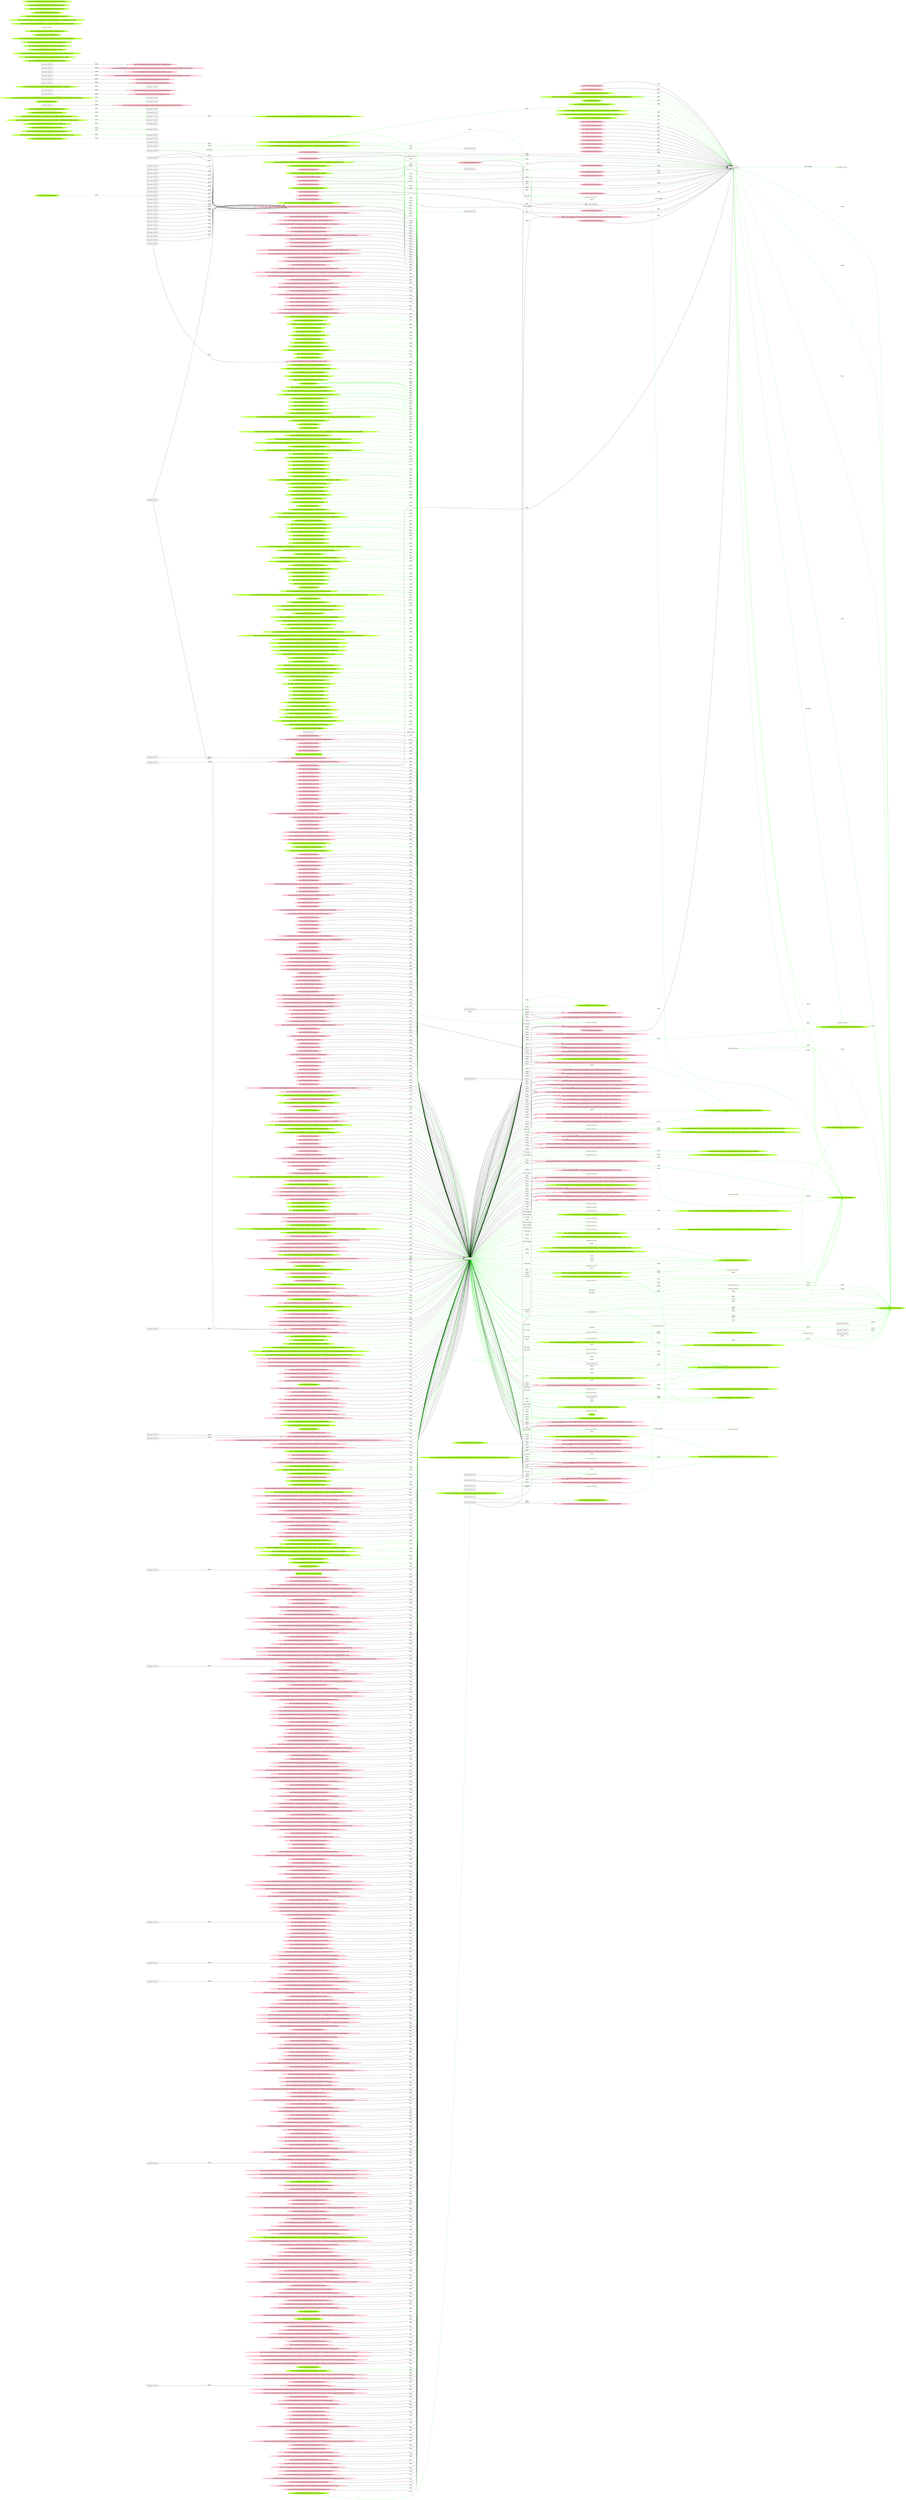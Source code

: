 digraph {
	rankdir=LR
	339 [label="exe_name: null cmd: " color=black shape=box style=solid]
	1273 [label="exe_name: null cmd: " color=greenyellow shape=box style=solid]
	339 -> 1273 [label=FILE_EXEC color=green]
	12 [label="exe_name: null cmd: " color=black shape=box style=solid]
	1278 [label="exe_name: null cmd: " color=greenyellow shape=box style=solid]
	12 -> 1278 [label=FILE_EXEC color=green]
	847 [label="exe_name: null cmd: " color=black shape=box style=solid]
	1300 [label="exe_name: null cmd: " color=greenyellow shape=box style=solid]
	847 -> 1300 [label=FILE_EXEC color=green]
	847 [label="exe_name: null cmd: " color=black shape=box style=solid]
	1304 [label="exe_name: null cmd: " color=greenyellow shape=box style=solid]
	847 -> 1304 [label=FILE_EXEC color=green]
	847 [label="exe_name: null cmd: " color=black shape=box style=solid]
	1316 [label="exe_name: null cmd: " color=greenyellow shape=box style=solid]
	847 -> 1316 [label=FILE_EXEC color=green]
	847 [label="exe_name: null cmd: " color=black shape=box style=solid]
	1342 [label="exe_name: null cmd: " color=greenyellow shape=box style=solid]
	847 -> 1342 [label=FILE_EXEC color=green]
	847 [label="exe_name: null cmd: " color=black shape=box style=solid]
	1345 [label="exe_name: null cmd: " color=greenyellow shape=box style=solid]
	847 -> 1345 [label=FILE_EXEC color=green]
	847 [label="exe_name: null cmd: " color=black shape=box style=solid]
	1356 [label="exe_name: null cmd: " color=greenyellow shape=box style=solid]
	847 -> 1356 [label=FILE_EXEC color=green]
	847 [label="exe_name: null cmd: " color=black shape=box style=solid]
	1368 [label="exe_name: null cmd: " color=greenyellow shape=box style=solid]
	847 -> 1368 [label=FILE_EXEC color=green]
	847 [label="exe_name: null cmd: " color=black shape=box style=solid]
	1402 [label="exe_name: null cmd: " color=greenyellow shape=box style=solid]
	847 -> 1402 [label=FILE_EXEC color=green]
	847 [label="exe_name: null cmd: " color=black shape=box style=solid]
	1417 [label="exe_name: null cmd: " color=greenyellow shape=box style=solid]
	847 -> 1417 [label=FILE_EXEC color=green]
	847 [label="exe_name: null cmd: " color=black shape=box style=solid]
	1430 [label="exe_name: null cmd: " color=greenyellow shape=box style=solid]
	847 -> 1430 [label=FILE_EXEC color=green]
	847 [label="exe_name: null cmd: " color=black shape=box style=solid]
	1449 [label="exe_name: null cmd: " color=greenyellow shape=box style=solid]
	847 -> 1449 [label=FILE_EXEC color=green]
	847 [label="exe_name: null cmd: " color=black shape=box style=solid]
	1454 [label="exe_name: null cmd: " color=greenyellow shape=box style=solid]
	847 -> 1454 [label=FILE_EXEC color=green]
	847 [label="exe_name: null cmd: " color=black shape=box style=solid]
	1459 [label="exe_name: null cmd: " color=greenyellow shape=box style=solid]
	847 -> 1459 [label=FILE_EXEC color=green]
	847 [label="exe_name: null cmd: " color=black shape=box style=solid]
	1477 [label="exe_name: null cmd: " color=greenyellow shape=box style=solid]
	847 -> 1477 [label=FILE_EXEC color=green]
	847 [label="exe_name: null cmd: " color=black shape=box style=solid]
	1480 [label="exe_name: null cmd: " color=greenyellow shape=box style=solid]
	847 -> 1480 [label=FILE_EXEC color=green]
	847 [label="exe_name: null cmd: " color=black shape=box style=solid]
	1497 [label="exe_name: null cmd: " color=greenyellow shape=box style=solid]
	847 -> 1497 [label=FILE_EXEC color=green]
	847 [label="exe_name: null cmd: " color=black shape=box style=solid]
	1519 [label="exe_name: null cmd: " color=greenyellow shape=box style=solid]
	847 -> 1519 [label=FILE_EXEC color=green]
	847 [label="exe_name: null cmd: " color=black shape=box style=solid]
	1535 [label="exe_name: null cmd: " color=greenyellow shape=box style=solid]
	847 -> 1535 [label=FILE_EXEC color=green]
	847 [label="exe_name: null cmd: " color=black shape=box style=solid]
	1551 [label="exe_name: null cmd: " color=greenyellow shape=box style=solid]
	847 -> 1551 [label=FILE_EXEC color=green]
	847 [label="exe_name: null cmd: " color=black shape=box style=solid]
	1568 [label="exe_name: null cmd: " color=greenyellow shape=box style=solid]
	847 -> 1568 [label=FILE_EXEC color=green]
	847 [label="exe_name: null cmd: " color=black shape=box style=solid]
	1570 [label="exe_name: null cmd: " color=greenyellow shape=box style=solid]
	847 -> 1570 [label=FILE_EXEC color=green]
	847 [label="exe_name: null cmd: " color=black shape=box style=solid]
	1574 [label="exe_name: null cmd: " color=greenyellow shape=box style=solid]
	847 -> 1574 [label=FILE_EXEC color=green]
	0 [label="exe_name: null cmd: " color=black shape=box style=solid]
	1625 [label="exe_name: null cmd: " color=greenyellow shape=box style=solid]
	0 -> 1625 [label=FILE_EXEC color=green]
	1223 [label="path: /Device/HarddiskVolume2" color=greenyellow shape=oval style=filled]
	847 [label="exe_name: null cmd: " color=black shape=box style=solid]
	1223 -> 847 [label=READ color=green]
	1223 [label="path: /Device/HarddiskVolume2" color=greenyellow shape=oval style=filled]
	847 [label="exe_name: null cmd: " color=black shape=box style=solid]
	1223 -> 847 [label=READ color=green]
	1336 [label="path: /Device/HarddiskVolume2/Windows/Branding/BaseBrd/basebrd.dll" color=greenyellow shape=oval style=filled]
	847 [label="exe_name: null cmd: " color=black shape=box style=solid]
	1336 -> 847 [label=READ color=green]
	1454 [label="exe_name: null cmd: " color=greenyellow shape=box style=solid]
	1228 [label="path: /Device/HarddiskVolume2/Users/admin/AppData/Roaming/Microsoft/Windows/Themes/CachedFiles/CachedImage_1024_768_POS4.jpg" color=greenyellow shape=oval style=filled]
	1454 -> 1228 [label=WRITE color=green]
	1476 [label="path: /Device/HarddiskVolume2/Users/admin/AppData/Roaming/Microsoft/desktop.ini" color=greenyellow shape=oval style=filled]
	847 [label="exe_name: null cmd: " color=black shape=box style=solid]
	1476 -> 847 [label=READ color=green]
	1347 [label="path: /Device/HarddiskVolume2/$RECYCLE.BIN/S-1-5-21-231540947-922634896-4161786520-1004" color=greenyellow shape=oval style=filled]
	847 [label="exe_name: null cmd: " color=black shape=box style=solid]
	1347 -> 847 [label=READ color=green]
	1228 [label="path: /Device/HarddiskVolume2/Users/admin/AppData/Roaming/Microsoft/Windows/Themes/CachedFiles/CachedImage_1024_768_POS4.jpg" color=greenyellow shape=oval style=filled]
	847 [label="exe_name: null cmd: " color=black shape=box style=solid]
	1228 -> 847 [label=READ color=green]
	1296 [label="path: /Device/HarddiskVolume2/Users/admin/Documents" color=greenyellow shape=oval style=filled]
	847 [label="exe_name: null cmd: " color=black shape=box style=solid]
	1296 -> 847 [label=READ color=green]
	1339 [label="path: /Device/HarddiskVolume2/Windows/System32/rpcrt4.dll" color=greenyellow shape=oval style=filled]
	847 [label="exe_name: null cmd: " color=black shape=box style=solid]
	1339 -> 847 [label=READ color=green]
	1596 [label="path: /Device/HarddiskVolume2/WINDOWS/GLOBALIZATION" color=greenyellow shape=oval style=filled]
	847 [label="exe_name: null cmd: " color=black shape=box style=solid]
	1596 -> 847 [label=READ color=green]
	1330 [label="path: /Device/HarddiskVolume2/Windows/System32/gdi32.dll" color=greenyellow shape=oval style=filled]
	847 [label="exe_name: null cmd: " color=black shape=box style=solid]
	1330 -> 847 [label=READ color=green]
	1494 [label="path: /Device/HarddiskVolume2/Windows/System32/win32u.dll" color=greenyellow shape=oval style=filled]
	847 [label="exe_name: null cmd: " color=black shape=box style=solid]
	1494 -> 847 [label=READ color=green]
	1516 [label="path: /Device/HarddiskVolume2/WINDOWS/system32/wbem/wbemprox.dll" color=greenyellow shape=oval style=filled]
	847 [label="exe_name: null cmd: " color=black shape=box style=solid]
	1516 -> 847 [label=READ color=green]
	1463 [label="path: /Device/HarddiskVolume2/ProgramData/Microsoft/Windows/AppRepository/Packages/Microsoft.Windows.ContentDeliveryManager_10.0.16299.15_neutral_neutral_cw5n1h2txyewy/ActivationStore.dat.LOG2" color=greenyellow shape=oval style=filled]
	847 [label="exe_name: null cmd: " color=black shape=box style=solid]
	1463 -> 847 [label=READ color=green]
	1472 [label="path: /Device/HarddiskVolume2/WINDOWS/SYSTEM32/ploptin.dll" color=greenyellow shape=oval style=filled]
	847 [label="exe_name: null cmd: " color=black shape=box style=solid]
	1472 -> 847 [label=READ color=green]
	776 [label="exe_name: null cmd: " color=black shape=box style=solid]
	1270 [label="path: /Device/HarddiskVolume2/Users/admin/AppData/Local/Packages/Microsoft.Windows.ContentDeliveryManager_cw5n1h2txyewy/Settings/settings.dat.LOG1" color=greenyellow shape=oval style=filled]
	776 -> 1270 [label=WRITE color=green]
	393 [label="exe_name: null cmd: " color=black shape=box style=solid]
	1270 [label="path: /Device/HarddiskVolume2/Users/admin/AppData/Local/Packages/Microsoft.Windows.ContentDeliveryManager_cw5n1h2txyewy/Settings/settings.dat.LOG1" color=greenyellow shape=oval style=filled]
	393 -> 1270 [label=WRITE color=green]
	1270 [label="path: /Device/HarddiskVolume2/Users/admin/AppData/Local/Packages/Microsoft.Windows.ContentDeliveryManager_cw5n1h2txyewy/Settings/settings.dat.LOG1" color=greenyellow shape=oval style=filled]
	383 [label="exe_name: null cmd: " color=black shape=box style=solid]
	1270 -> 383 [label=READ color=green]
	822 [label="path: /Windows/System32/ole32.dll" color=pink shape=oval style=filled]
	847 [label="exe_name: null cmd: " color=black shape=box style=solid]
	822 -> 847 [label=READ color=green]
	1307 [label="path: /Windows/System32/atl.dll" color=greenyellow shape=oval style=filled]
	847 [label="exe_name: null cmd: " color=black shape=box style=solid]
	1307 -> 847 [label=READ color=green]
	1262 [label="path: /Device/HarddiskVolume2/WINDOWS/system32/tquery.dll" color=greenyellow shape=oval style=filled]
	868 [label="exe_name: null cmd: " color=black shape=box style=solid]
	1262 -> 868 [label=READ color=green]
	1270 [label="path: /Device/HarddiskVolume2/Users/admin/AppData/Local/Packages/Microsoft.Windows.ContentDeliveryManager_cw5n1h2txyewy/Settings/settings.dat.LOG1" color=greenyellow shape=oval style=filled]
	847 [label="exe_name: null cmd: " color=black shape=box style=solid]
	1270 -> 847 [label=READ color=green]
	1323 [label="path: /Device/HarddiskVolume2/ProgramData/Microsoft/Windows/AppRepository/Packages/Microsoft.MicrosoftEdge_41.16299.15.0_neutral__8wekyb3d8bbwe/S-1-5-21-231540947-922634896-4161786520-1004.pckgdep" color=greenyellow shape=oval style=filled]
	847 [label="exe_name: null cmd: " color=black shape=box style=solid]
	1323 -> 847 [label=READ color=green]
	1344 [label="path: /Device/HarddiskVolume2/Users/admin/backup/Documents/desktop.ini" color=greenyellow shape=oval style=filled]
	847 [label="exe_name: null cmd: " color=black shape=box style=solid]
	1344 -> 847 [label=READ color=green]
	1325 [label="path: /Device/HarddiskVolume2/Users/admin/backup/Documents/Documents/Documents/Documents/Documents/Documents/Documents" color=greenyellow shape=oval style=filled]
	847 [label="exe_name: null cmd: " color=black shape=box style=solid]
	1325 -> 847 [label=READ color=green]
	1576 [label="path: /Device/HarddiskVolume2/Users/admin/backup/Documents/Documents/Documents/Documents/Documents/Documents/Documents/Documents/Documents/Documents" color=greenyellow shape=oval style=filled]
	847 [label="exe_name: null cmd: " color=black shape=box style=solid]
	1576 -> 847 [label=READ color=green]
	1616 [label="path: /Device/HarddiskVolume4" color=greenyellow shape=oval style=filled]
	0 [label="exe_name: null cmd: " color=black shape=box style=solid]
	1616 -> 0 [label=READ color=green]
	1277 [label="path: /Device/HarddiskVolume2/WINDOWS/SYSTEM32/kernelbase.dll" color=greenyellow shape=oval style=filled]
	847 [label="exe_name: null cmd: " color=black shape=box style=solid]
	1277 -> 847 [label=READ color=green]
	1494 [label="path: /Device/HarddiskVolume2/Windows/System32/win32u.dll" color=greenyellow shape=oval style=filled]
	847 [label="exe_name: null cmd: " color=black shape=box style=solid]
	1494 -> 847 [label=READ color=green]
	1371 [label="path: /Device/HarddiskVolume2/WINDOWS/WinSxS/amd64_microsoft.windows.common-controls_6595b64144ccf1df_6.0.16299.125_none_15cbcf8893620c09/COMCTL32.dll" color=greenyellow shape=oval style=filled]
	847 [label="exe_name: null cmd: " color=black shape=box style=solid]
	1371 -> 847 [label=READ color=green]
	1292 [label="path: /Device/HarddiskVolume2/Windows/System32/shlwapi.dll" color=greenyellow shape=oval style=filled]
	847 [label="exe_name: null cmd: " color=black shape=box style=solid]
	1292 -> 847 [label=READ color=green]
	1292 [label="path: /Device/HarddiskVolume2/Windows/System32/shlwapi.dll" color=greenyellow shape=oval style=filled]
	847 [label="exe_name: null cmd: " color=black shape=box style=solid]
	1292 -> 847 [label=READ color=green]
	1434 [label="path: /Device/HarddiskVolume2/WINDOWS/Registration/R00000000000d.clb" color=greenyellow shape=oval style=filled]
	847 [label="exe_name: null cmd: " color=black shape=box style=solid]
	1434 -> 847 [label=READ color=green]
	1261 [label="path: /Device/HarddiskVolume2/ProgramData/Microsoft/Windows/Start Menu/Programs/Administrative Tools" color=greenyellow shape=oval style=filled]
	859 [label="exe_name: null cmd: " color=black shape=box style=solid]
	1261 -> 859 [label=READ color=green]
	1334 [label="path: /Device/HarddiskVolume2/WINDOWS/AppPatch/drvmain.sdb" color=greenyellow shape=oval style=filled]
	847 [label="exe_name: null cmd: " color=black shape=box style=solid]
	1334 -> 847 [label=READ color=green]
	1312 [label="path: /Device/HarddiskVolume2/WINDOWS/system32/IMM32.DLL" color=greenyellow shape=oval style=filled]
	847 [label="exe_name: null cmd: " color=black shape=box style=solid]
	1312 -> 847 [label=READ color=green]
	1513 [label="path: /Device/HarddiskVolume2/Windows/System32/advapi32.dll" color=greenyellow shape=oval style=filled]
	847 [label="exe_name: null cmd: " color=black shape=box style=solid]
	1513 -> 847 [label=READ color=green]
	1595 [label="path: /Device/HarddiskVolume2/WINDOWS/SYSTEM32/LOCALE.NLS" color=greenyellow shape=oval style=filled]
	847 [label="exe_name: null cmd: " color=black shape=box style=solid]
	1595 -> 847 [label=READ color=green]
	1581 [label="path: /Device/HarddiskVolume2/Users/admin/AppData/Roaming" color=greenyellow shape=oval style=filled]
	847 [label="exe_name: null cmd: " color=black shape=box style=solid]
	1581 -> 847 [label=READ color=green]
	1228 [label="path: /Device/HarddiskVolume2/Users/admin/AppData/Roaming/Microsoft/Windows/Themes/CachedFiles/CachedImage_1024_768_POS4.jpg" color=greenyellow shape=oval style=filled]
	847 [label="exe_name: null cmd: " color=black shape=box style=solid]
	1228 -> 847 [label=READ color=green]
	1308 [label="path: /Device/HarddiskVolume2/ProgramData/Microsoft/Windows/Start Menu/Programs/Accessories/Wordpad.lnk:Zone.Identifier" color=greenyellow shape=oval style=filled]
	847 [label="exe_name: null cmd: " color=black shape=box style=solid]
	1308 -> 847 [label=READ color=green]
	1223 [label="path: /Device/HarddiskVolume2" color=greenyellow shape=oval style=filled]
	847 [label="exe_name: null cmd: " color=black shape=box style=solid]
	1223 -> 847 [label=READ color=green]
	1233 [label="path: /Device/HarddiskVolume2/Program Files/Windows NT/Accessories" color=greenyellow shape=oval style=filled]
	847 [label="exe_name: null cmd: " color=black shape=box style=solid]
	1233 -> 847 [label=READ color=green]
	1296 [label="path: /Device/HarddiskVolume2/Users/admin/Documents" color=greenyellow shape=oval style=filled]
	847 [label="exe_name: null cmd: " color=black shape=box style=solid]
	1296 -> 847 [label=READ color=green]
	1296 [label="path: /Device/HarddiskVolume2/Users/admin/Documents" color=greenyellow shape=oval style=filled]
	847 [label="exe_name: null cmd: " color=black shape=box style=solid]
	1296 -> 847 [label=READ color=green]
	1556 [label="path: /Device/HarddiskVolume2/Windows/System32/ninput.dll" color=greenyellow shape=oval style=filled]
	847 [label="exe_name: null cmd: " color=black shape=box style=solid]
	1556 -> 847 [label=READ color=green]
	1310 [label="path: /Device/HarddiskVolume2/Windows/System32/imageres.dll" color=greenyellow shape=oval style=filled]
	847 [label="exe_name: null cmd: " color=black shape=box style=solid]
	1310 -> 847 [label=READ color=green]
	1287 [label="path: /Device/HarddiskVolume2/WINDOWS/FONTS/FMS_METADATA.XML" color=greenyellow shape=oval style=filled]
	847 [label="exe_name: null cmd: " color=black shape=box style=solid]
	1287 -> 847 [label=READ color=green]
	1468 [label="path: /Device/HarddiskVolume2/WINDOWS/system32" color=greenyellow shape=oval style=filled]
	847 [label="exe_name: null cmd: " color=black shape=box style=solid]
	1468 -> 847 [label=READ color=green]
	1313 [label="path: /Device/HarddiskVolume2/Windows/System32/msctf.dll" color=greenyellow shape=oval style=filled]
	847 [label="exe_name: null cmd: " color=black shape=box style=solid]
	1313 -> 847 [label=READ color=green]
	1457 [label="path: /Windows/System32/rmclient.dll" color=greenyellow shape=oval style=filled]
	847 [label="exe_name: null cmd: " color=black shape=box style=solid]
	1457 -> 847 [label=READ color=green]
	1580 [label="path: /Device/HarddiskVolume2/WINDOWS/system32/wuaueng.dll" color=greenyellow shape=oval style=filled]
	847 [label="exe_name: null cmd: " color=black shape=box style=solid]
	1580 -> 847 [label=READ color=green]
	1419 [label="path: /Device/HarddiskVolume2/Users/admin/AppData/Local/Microsoft/Windows/Explorer/iconcache_48.db" color=greenyellow shape=oval style=filled]
	847 [label="exe_name: null cmd: " color=black shape=box style=solid]
	1419 -> 847 [label=READ color=green]
	1294 [label="path: /Device/HarddiskVolume2/Users/admin/AppData/Local/Microsoft/Windows/Explorer/thumbcache_16.db" color=greenyellow shape=oval style=filled]
	847 [label="exe_name: null cmd: " color=black shape=box style=solid]
	1294 -> 847 [label=READ color=green]
	1467 [label="path: /Device/HarddiskVolume2/Users/admin/AppData/Local/Microsoft/Windows/Explorer/ThumbCacheToDelete/thm3C.tmp" color=greenyellow shape=oval style=filled]
	847 [label="exe_name: null cmd: " color=black shape=box style=solid]
	1467 -> 847 [label=READ color=green]
	847 [label="exe_name: null cmd: " color=black shape=box style=solid]
	1483 [label="exe_name: null cmd: " color=greenyellow shape=box style=solid]
	847 -> 1483 [label=PROC_CREATE color=green]
	1579 [label="path: /Device/HarddiskVolume2/Users/admin/AppData" color=greenyellow shape=oval style=filled]
	847 [label="exe_name: null cmd: " color=black shape=box style=solid]
	1579 -> 847 [label=READ color=green]
	1347 [label="path: /Device/HarddiskVolume2/$RECYCLE.BIN/S-1-5-21-231540947-922634896-4161786520-1004" color=greenyellow shape=oval style=filled]
	847 [label="exe_name: null cmd: " color=black shape=box style=solid]
	1347 -> 847 [label=READ color=green]
	1412 [label="path: /Device/HarddiskVolume2/Program Files/OpenSSH-Win64/ssh.exe" color=greenyellow shape=oval style=filled]
	847 [label="exe_name: null cmd: " color=black shape=box style=solid]
	1412 -> 847 [label=READ color=green]
	1265 [label="path: /Device/HarddiskVolume2/Windows/System32/samcli.dll" color=greenyellow shape=oval style=filled]
	896 [label="exe_name: null cmd: " color=black shape=box style=solid]
	1265 -> 896 [label=READ color=green]
	1585 [label="path: /Device/HarddiskVolume2/USERS/ADMIN/.SSH/KNOWN_HOSTS" color=greenyellow shape=oval style=filled]
	847 [label="exe_name: null cmd: " color=black shape=box style=solid]
	1585 -> 847 [label=READ color=green]
	1585 [label="path: /Device/HarddiskVolume2/USERS/ADMIN/.SSH/KNOWN_HOSTS" color=greenyellow shape=oval style=filled]
	847 [label="exe_name: null cmd: " color=black shape=box style=solid]
	1585 -> 847 [label=READ color=green]
	1415 [label="path: /Device/HarddiskVolume2/Windows/System32/kernel.appcore.dll" color=greenyellow shape=oval style=filled]
	847 [label="exe_name: null cmd: " color=black shape=box style=solid]
	1415 -> 847 [label=READ color=green]
	1471 [label="path: /Device/HarddiskVolume2/Users/admin/AppData/Roaming/Microsoft/Windows/Recent/AutomaticDestinations/f01b4d95cf55d32a.automaticDestinations-ms" color=greenyellow shape=oval style=filled]
	0 [label="exe_name: null cmd: " color=black shape=box style=solid]
	1471 -> 0 [label=READ color=green]
	1504 [label="path: /Device/HarddiskVolume2/Program Files/mozilla/firefox" color=greenyellow shape=oval style=filled]
	847 [label="exe_name: null cmd: " color=black shape=box style=solid]
	1504 -> 847 [label=READ color=green]
	1405 [label="path: /Device/HarddiskVolume2/WINDOWS/SYSTEM32/ole32.dll" color=greenyellow shape=oval style=filled]
	847 [label="exe_name: null cmd: " color=black shape=box style=solid]
	1405 -> 847 [label=READ color=green]
	1414 [label="path: /Device/HarddiskVolume2/Windows/System32/crypt32.dll" color=greenyellow shape=oval style=filled]
	847 [label="exe_name: null cmd: " color=black shape=box style=solid]
	1414 -> 847 [label=READ color=green]
	1517 [label="path: /Device/HarddiskVolume2/Users/admin/AppData/Local/Microsoft/Windows/Caches/{AFBF9F1A-8EE8-4C77-AF34-C647E37CA0D9}.1.ver0x0000000000000005.db" color=greenyellow shape=oval style=filled]
	847 [label="exe_name: null cmd: " color=black shape=box style=solid]
	1517 -> 847 [label=READ color=green]
	1432 [label="path: /Device/HarddiskVolume2/Users/admin/AppData/Roaming/Microsoft/Windows/Themes/CachedFiles" color=greenyellow shape=oval style=filled]
	847 [label="exe_name: null cmd: " color=black shape=box style=solid]
	1432 -> 847 [label=READ color=green]
	1223 [label="path: /Device/HarddiskVolume2" color=greenyellow shape=oval style=filled]
	847 [label="exe_name: null cmd: " color=black shape=box style=solid]
	1223 -> 847 [label=READ color=green]
	1230 [label="path: /Device/HarddiskVolume2/Users/desktop.ini" color=greenyellow shape=oval style=filled]
	847 [label="exe_name: null cmd: " color=black shape=box style=solid]
	1230 -> 847 [label=READ color=green]
	1432 [label="path: /Device/HarddiskVolume2/Users/admin/AppData/Roaming/Microsoft/Windows/Themes/CachedFiles" color=greenyellow shape=oval style=filled]
	847 [label="exe_name: null cmd: " color=black shape=box style=solid]
	1432 -> 847 [label=READ color=green]
	1573 [label="path: /Device/HarddiskVolume2/Users/admin/AppData/Roaming/Microsoft/Windows/Start Menu/Programs/desktop.ini" color=greenyellow shape=oval style=filled]
	847 [label="exe_name: null cmd: " color=black shape=box style=solid]
	1573 -> 847 [label=READ color=green]
	1508 [label="path: /Device/HarddiskVolume2/Users/admin/AppData/Roaming/Microsoft/Windows/Start Menu/Programs/System Tools/desktop.ini" color=greenyellow shape=oval style=filled]
	847 [label="exe_name: null cmd: " color=black shape=box style=solid]
	1508 -> 847 [label=READ color=green]
	1426 [label="path: /Device/HarddiskVolume2/Windows/System32/version.dll" color=greenyellow shape=oval style=filled]
	847 [label="exe_name: null cmd: " color=black shape=box style=solid]
	1426 -> 847 [label=READ color=green]
	1341 [label="path: /Device/HarddiskVolume2/WINDOWS/SYSTEM32/WBEM/EN-US/WMIUTILS.DLL.MUI" color=greenyellow shape=oval style=filled]
	847 [label="exe_name: null cmd: " color=black shape=box style=solid]
	1341 -> 847 [label=READ color=green]
	1223 [label="path: /Device/HarddiskVolume2" color=greenyellow shape=oval style=filled]
	847 [label="exe_name: null cmd: " color=black shape=box style=solid]
	1223 -> 847 [label=READ color=green]
	1260 [label="path: /Device/HarddiskVolume2/Windows/System32/CoreUIComponents.dll" color=greenyellow shape=oval style=filled]
	858 [label="exe_name: null cmd: " color=black shape=box style=solid]
	1260 -> 858 [label=READ color=green]
	1398 [label="path: /Device/HarddiskVolume2/WINDOWS/SYSTEM32/ntmarta.dll" color=greenyellow shape=oval style=filled]
	847 [label="exe_name: null cmd: " color=black shape=box style=solid]
	1398 -> 847 [label=READ color=green]
	1221 [label="path: /Device/HarddiskVolume2/Windows/System32/uxtheme.dll" color=greenyellow shape=oval style=filled]
	847 [label="exe_name: null cmd: " color=black shape=box style=solid]
	1221 -> 847 [label=READ color=green]
	1474 [label="path: /Device/HarddiskVolume2/Windows/System32/WinTypes.dll" color=greenyellow shape=oval style=filled]
	847 [label="exe_name: null cmd: " color=black shape=box style=solid]
	1474 -> 847 [label=READ color=green]
	1534 [label="path: /Device/HarddiskVolume2/Users/admin/AppData/Local" color=greenyellow shape=oval style=filled]
	847 [label="exe_name: null cmd: " color=black shape=box style=solid]
	1534 -> 847 [label=READ color=green]
	1624 [label="path: /Device/HarddiskVolume2/Windows/System32/networkexplorer.dll" color=greenyellow shape=oval style=filled]
	0 [label="exe_name: null cmd: " color=black shape=box style=solid]
	1624 -> 0 [label=READ color=green]
	1491 [label="path: /Windows/System32/srvcli.dll" color=greenyellow shape=oval style=filled]
	847 [label="exe_name: null cmd: " color=black shape=box style=solid]
	1491 -> 847 [label=READ color=green]
	1290 [label="path: /Device/HarddiskVolume2/Users/admin/AppData/Local/Microsoft/Windows/Explorer" color=greenyellow shape=oval style=filled]
	847 [label="exe_name: null cmd: " color=black shape=box style=solid]
	1290 -> 847 [label=READ color=green]
	1605 [label="path: /Device/HarddiskVolume2/Program Files/WindowsApps/Microsoft.WindowsStore_11811.1001.18.0_x64__8wekyb3d8bbwe/Microsoft.System.Package.Metadata/S-1-5-21-231540947-922634896-4161786520-1004-MergedResources-0.pri" color=greenyellow shape=oval style=filled]
	847 [label="exe_name: null cmd: " color=black shape=box style=solid]
	1605 -> 847 [label=READ color=green]
	1428 [label="path: /Windows/System32/esentprf.dll" color=greenyellow shape=oval style=filled]
	847 [label="exe_name: null cmd: " color=black shape=box style=solid]
	1428 -> 847 [label=READ color=green]
	1589 [label="path: /Device/HarddiskVolume2/WINDOWS/SYSTEM32/BROWCLI.Dll" color=greenyellow shape=oval style=filled]
	847 [label="exe_name: null cmd: " color=black shape=box style=solid]
	1589 -> 847 [label=READ color=green]
	1506 [label="path: /Device/HarddiskVolume2/Users/admin/AppData/Roaming/Microsoft/Windows/Recent/AutomaticDestinations" color=greenyellow shape=oval style=filled]
	847 [label="exe_name: null cmd: " color=black shape=box style=solid]
	1506 -> 847 [label=READ color=green]
	1529 [label="path: /Device/HarddiskVolume2/Program Files (x86)/Microsoft Office/Office15/MSIPC/uk/msipc.dll.mui" color=greenyellow shape=oval style=filled]
	847 [label="exe_name: null cmd: " color=black shape=box style=solid]
	1529 -> 847 [label=READ color=green]
	1299 [label="path: /Device/HarddiskVolume2/Program Files (x86)" color=greenyellow shape=oval style=filled]
	847 [label="exe_name: null cmd: " color=black shape=box style=solid]
	1299 -> 847 [label=READ color=green]
	1366 [label="path: /Device/HarddiskVolume2/USERS/ADMIN/APPDATA/LOCALLOW/MICROSOFT/CRYPTNETURLCACHE/METADATA" color=greenyellow shape=oval style=filled]
	847 [label="exe_name: null cmd: " color=black shape=box style=solid]
	1366 -> 847 [label=READ color=green]
	1583 [label="path: /Device/HarddiskVolume2/USERS/ADMIN/APPDATA/LOCALLOW/MICROSOFT/CRYPTNETURLCACHE" color=greenyellow shape=oval style=filled]
	847 [label="exe_name: null cmd: " color=black shape=box style=solid]
	1583 -> 847 [label=READ color=green]
	1389 [label="path: /Device/HarddiskVolume2/USERS/ADMIN/APPDATA/LOCAL/MICROSOFT/OFFICE" color=greenyellow shape=oval style=filled]
	847 [label="exe_name: null cmd: " color=black shape=box style=solid]
	1389 -> 847 [label=READ color=green]
	1258 [label="path: /Device/HarddiskVolume2/USERS/ADMIN/APPDATA/LOCAL/MICROSOFT/OFFICE/15.0/WEBSERVICECACHE/ALLUSERS" color=greenyellow shape=oval style=filled]
	848 [label="exe_name: null cmd: " color=black shape=box style=solid]
	1258 -> 848 [label=READ color=green]
	1297 [label="path: /Device/HarddiskVolume2/WINDOWS/SYSWOW64/WEBSERVICES.DLL" color=greenyellow shape=oval style=filled]
	847 [label="exe_name: null cmd: " color=black shape=box style=solid]
	1297 -> 847 [label=READ color=green]
	1462 [label="path: /Device/HarddiskVolume2/PROGRAM FILES (X86)/MICROSOFT OFFICE/OFFICE15/BIBLIOGRAPHY/STYLE/IEEE2006OFFICEONLINE.XSL" color=greenyellow shape=oval style=filled]
	847 [label="exe_name: null cmd: " color=black shape=box style=solid]
	1462 -> 847 [label=READ color=green]
	1604 [label="path: /Device/HarddiskVolume2/USERS/ADMIN/APPDATA/LOCAL/MICROSOFT/OFFICE/15.0/WEBSERVICECACHE/ALLUSERS/CLIENTTEMPLATES.CONTENT.OFFICE.NET/SUPPORT-TEMPLATES-EN-US-MT16392850.PNG0" color=greenyellow shape=oval style=filled]
	847 [label="exe_name: null cmd: " color=black shape=box style=solid]
	1604 -> 847 [label=READ color=green]
	1422 [label="path: /Device/HarddiskVolume2/USERS/ADMIN/APPDATA/ROAMING/MICROSOFT/BIBLIOGRAPHY/STYLE/GB.XSL" color=greenyellow shape=oval style=filled]
	847 [label="exe_name: null cmd: " color=black shape=box style=solid]
	1422 -> 847 [label=READ color=green]
	1286 [label="path: /Device/HarddiskVolume2/USERS/ADMIN/APPDATA/ROAMING/MICROSOFT/BIBLIOGRAPHY/STYLE/GOSTNAME.XSL" color=greenyellow shape=oval style=filled]
	847 [label="exe_name: null cmd: " color=black shape=box style=solid]
	1286 -> 847 [label=READ color=green]
	1597 [label="path: /Device/HarddiskVolume2/USERS/ADMIN/APPDATA/ROAMING/MICROSOFT/BIBLIOGRAPHY/STYLE/SIST02.XSL" color=greenyellow shape=oval style=filled]
	847 [label="exe_name: null cmd: " color=black shape=box style=solid]
	1597 -> 847 [label=READ color=green]
	1531 [label="path: /Device/HarddiskVolume2/USERS/ADMIN/APPDATA/ROAMING/MICROSOFT/BIBLIOGRAPHY/STYLE/ISO690.XSL" color=greenyellow shape=oval style=filled]
	847 [label="exe_name: null cmd: " color=black shape=box style=solid]
	1531 -> 847 [label=READ color=green]
	1290 [label="path: /Device/HarddiskVolume2/Users/admin/AppData/Local/Microsoft/Windows/Explorer" color=greenyellow shape=oval style=filled]
	847 [label="exe_name: null cmd: " color=black shape=box style=solid]
	1290 -> 847 [label=READ color=green]
	1438 [label="path: /Device/HarddiskVolume2/Users/admin/AppData/Local/Microsoft/Windows/Explorer/iconcache_16.db" color=greenyellow shape=oval style=filled]
	847 [label="exe_name: null cmd: " color=black shape=box style=solid]
	1438 -> 847 [label=READ color=green]
	1515 [label="path: /Device/HarddiskVolume2/Users/admin/Downloads/desktop.ini" color=greenyellow shape=oval style=filled]
	847 [label="exe_name: null cmd: " color=black shape=box style=solid]
	1515 -> 847 [label=READ color=green]
	1445 [label="path: /Device/HarddiskVolume2/Windows/System32/sechost.dll" color=greenyellow shape=oval style=filled]
	847 [label="exe_name: null cmd: " color=black shape=box style=solid]
	1445 -> 847 [label=READ color=green]
	1228 [label="path: /Device/HarddiskVolume2/Users/admin/AppData/Roaming/Microsoft/Windows/Themes/CachedFiles/CachedImage_1024_768_POS4.jpg" color=greenyellow shape=oval style=filled]
	847 [label="exe_name: null cmd: " color=black shape=box style=solid]
	1228 -> 847 [label=READ color=green]
	1609 [label="path: /Device/HarddiskVolume2/Program Files (x86)/Microsoft Office/Office15/MSIPC/sl/msipc.dll.mui" color=greenyellow shape=oval style=filled]
	847 [label="exe_name: null cmd: " color=black shape=box style=solid]
	1609 -> 847 [label=READ color=green]
	1540 [label="path: /Device/HarddiskVolume2/Program Files (x86)/Common Files/Microsoft Shared/OFFICE15/FLTLDR.EXE" color=greenyellow shape=oval style=filled]
	847 [label="exe_name: null cmd: " color=black shape=box style=solid]
	1540 -> 847 [label=READ color=green]
	1255 [label="path: /Device/HarddiskVolume2/Program Files (x86)/Microsoft Office/Office15/MSIPC/no/msipc.dll.mui" color=greenyellow shape=oval style=filled]
	842 [label="exe_name: null cmd: " color=black shape=box style=solid]
	1255 -> 842 [label=READ color=green]
	1444 [label="path: /Device/HarddiskVolume2/Program Files (x86)/Microsoft Office/Office15/MSIPC/lt/msipc.dll.mui" color=greenyellow shape=oval style=filled]
	847 [label="exe_name: null cmd: " color=black shape=box style=solid]
	1444 -> 847 [label=READ color=green]
	1387 [label="path: /Device/HarddiskVolume2/salt/bin/Lib/site-packages/concurrent/futures" color=greenyellow shape=oval style=filled]
	847 [label="exe_name: null cmd: " color=black shape=box style=solid]
	1387 -> 847 [label=READ color=green]
	1400 [label="path: /Device/HarddiskVolume2/salt/bin/Lib/site-packages/certifi" color=greenyellow shape=oval style=filled]
	847 [label="exe_name: null cmd: " color=black shape=box style=solid]
	1400 -> 847 [label=READ color=green]
	1505 [label="path: /Device/HarddiskVolume2/salt/bin/Lib/site-packages/salt/transport/__init__.pyc" color=greenyellow shape=oval style=filled]
	847 [label="exe_name: null cmd: " color=black shape=box style=solid]
	1505 -> 847 [label=READ color=green]
	1264 [label="path: /Device/HarddiskVolume2/WINDOWS/system32/ATL.DLL" color=greenyellow shape=oval style=filled]
	401 [label="exe_name: null cmd: " color=black shape=box style=solid]
	1264 -> 401 [label=READ color=green]
	1290 [label="path: /Device/HarddiskVolume2/Users/admin/AppData/Local/Microsoft/Windows/Explorer" color=greenyellow shape=oval style=filled]
	847 [label="exe_name: null cmd: " color=black shape=box style=solid]
	1290 -> 847 [label=READ color=green]
	847 [label="exe_name: null cmd: " color=black shape=box style=solid]
	1315 [label="path: Idle" color=greenyellow shape=oval style=filled]
	847 -> 1315 [label=FILE_EXEC color=green]
	1473 [label="path: /Device/HarddiskVolume2/Windows/System32/wininit.exe" color=greenyellow shape=oval style=filled]
	847 [label="exe_name: null cmd: " color=black shape=box style=solid]
	1473 -> 847 [label=READ color=green]
	1512 [label="path: /Device/HarddiskVolume2/Windows/System32/winsrv.dll" color=greenyellow shape=oval style=filled]
	847 [label="exe_name: null cmd: " color=black shape=box style=solid]
	1512 -> 847 [label=READ color=green]
	1485 [label="path: /Device/HarddiskVolume2/Windows/System32/TSpkg.dll" color=greenyellow shape=oval style=filled]
	847 [label="exe_name: null cmd: " color=black shape=box style=solid]
	1485 -> 847 [label=READ color=green]
	1409 [label="path: /Device/HarddiskVolume2/WINDOWS/system32/wer.dll" color=greenyellow shape=oval style=filled]
	847 [label="exe_name: null cmd: " color=black shape=box style=solid]
	1409 -> 847 [label=READ color=green]
	1320 [label="path: /Device/HarddiskVolume2/Windows/System32/DeviceDriverRetrievalClient.dll" color=greenyellow shape=oval style=filled]
	847 [label="exe_name: null cmd: " color=black shape=box style=solid]
	1320 -> 847 [label=READ color=green]
	1429 [label="path: /Device/HarddiskVolume2/Windows/System32/smartscreenps.dll" color=greenyellow shape=oval style=filled]
	847 [label="exe_name: null cmd: " color=black shape=box style=solid]
	1429 -> 847 [label=READ color=green]
	847 [label="exe_name: null cmd: " color=black shape=box style=solid]
	1214 [label="path: /Device/HarddiskVolume2/WINDOWS/TEMP" color=greenyellow shape=oval style=filled]
	847 -> 1214 [label=WRITE color=green]
	847 [label="exe_name: null cmd: " color=black shape=box style=solid]
	1239 [label="path: /Device/HarddiskVolume2/Users/admin/AppData/Roaming/Mozilla/Firefox/Profiles/lxkehh21.default/cookies.sqlite-wal" color=greenyellow shape=oval style=filled]
	847 -> 1239 [label=WRITE color=green]
	1420 [label="path: /Device/HarddiskVolume2/Program Files/Microsoft Office 15/root/office15/excelcnv.exe" color=greenyellow shape=oval style=filled]
	847 [label="exe_name: null cmd: " color=black shape=box style=solid]
	1420 -> 847 [label=READ color=green]
	1436 [label="path: /Device/HarddiskVolume2/Users/admin/Documents/Documents/currajong" color=greenyellow shape=oval style=filled]
	847 [label="exe_name: null cmd: " color=black shape=box style=solid]
	1436 -> 847 [label=READ color=green]
	1584 [label="path: /Device/HarddiskVolume2/Users/admin/Documents/Documents/Documents/deathful.rtf" color=greenyellow shape=oval style=filled]
	847 [label="exe_name: null cmd: " color=black shape=box style=solid]
	1584 -> 847 [label=READ color=green]
	1259 [label="path: /Device/HarddiskVolume2/SALT/VAR/CACHE/SALT/MINION/PROC" color=greenyellow shape=oval style=filled]
	852 [label="exe_name: null cmd: " color=black shape=box style=solid]
	1259 -> 852 [label=READ color=green]
	847 [label="exe_name: null cmd: " color=black shape=box style=solid]
	1248 [label="path: /Device/HarddiskVolume2/USERS/ADMIN/APPDATA/ROAMING/MOZILLA/FIREFOX/PROFILES/LXKEHH21.DEFAULT/PLACES.SQLITE-WAL" color=greenyellow shape=oval style=filled]
	847 -> 1248 [label=WRITE color=green]
	1507 [label="path: /Device/HarddiskVolume2/USERS/DARPA/APPDATA/ROAMING/MICROSOFT/TEMPLATES/NORMAL.DOTM" color=greenyellow shape=oval style=filled]
	847 [label="exe_name: null cmd: " color=black shape=box style=solid]
	1507 -> 847 [label=READ color=green]
	1374 [label="path: /Device/HarddiskVolume2/Windows/Globalization/Sorting/SortDefault.nls" color=greenyellow shape=oval style=filled]
	847 [label="exe_name: null cmd: " color=black shape=box style=solid]
	1374 -> 847 [label=READ color=green]
	1340 [label="path: /Device/HarddiskVolume2/$EXTEND/$USNJRNL:$J" color=greenyellow shape=oval style=filled]
	847 [label="exe_name: null cmd: " color=black shape=box style=solid]
	1340 -> 847 [label=READ color=green]
	689 [label="exe_name: null cmd: " color=black shape=box style=solid]
	847 [label="exe_name: null cmd: " color=black shape=box style=solid]
	689 -> 847 [label=PROC_CREATE color=black]
	424 [label="path: /SystemRoot/SysWOW64/ntdll.dll" color=pink shape=oval style=filled]
	847 [label="exe_name: null cmd: " color=black shape=box style=solid]
	424 -> 847 [label=READ color=black]
	443 [label="path: /Device/HarddiskVolume2/Program Files (x86)/Microsoft Office/Office15/WINWORD.EXE" color=pink shape=oval style=filled]
	847 [label="exe_name: null cmd: " color=black shape=box style=solid]
	443 -> 847 [label=READ color=black]
	1127 [label="path: /SystemRoot/System32/ntdll.dll" color=pink shape=oval style=filled]
	847 [label="exe_name: null cmd: " color=black shape=box style=solid]
	1127 -> 847 [label=READ color=black]
	506 [label="path: /Windows/System32/wow64cpu.dll" color=pink shape=oval style=filled]
	847 [label="exe_name: null cmd: " color=black shape=box style=solid]
	506 -> 847 [label=READ color=black]
	364 [label="path: /Windows/SysWOW64/kernel32.dll" color=pink shape=oval style=filled]
	847 [label="exe_name: null cmd: " color=black shape=box style=solid]
	364 -> 847 [label=READ color=black]
	1104 [label="path: /Windows/System32/kernel32.dll" color=pink shape=oval style=filled]
	847 [label="exe_name: null cmd: " color=black shape=box style=solid]
	1104 -> 847 [label=READ color=black]
	663 [label="path: /Windows/SysWOW64/apphelp.dll" color=pink shape=oval style=filled]
	847 [label="exe_name: null cmd: " color=black shape=box style=solid]
	663 -> 847 [label=READ color=black]
	478 [label="path: /Windows/SysWOW64/msvcr100.dll" color=pink shape=oval style=filled]
	847 [label="exe_name: null cmd: " color=black shape=box style=solid]
	478 -> 847 [label=READ color=black]
	292 [label="path: /Windows/SysWOW64/msvcrt.dll" color=pink shape=oval style=filled]
	847 [label="exe_name: null cmd: " color=black shape=box style=solid]
	292 -> 847 [label=READ color=black]
	717 [label="path: /Windows/SysWOW64/advapi32.dll" color=pink shape=oval style=filled]
	847 [label="exe_name: null cmd: " color=black shape=box style=solid]
	717 -> 847 [label=READ color=black]
	67 [label="path: /Windows/SysWOW64/cryptbase.dll" color=pink shape=oval style=filled]
	847 [label="exe_name: null cmd: " color=black shape=box style=solid]
	67 -> 847 [label=READ color=black]
	426 [label="path: /Windows/SysWOW64/user32.dll" color=pink shape=oval style=filled]
	847 [label="exe_name: null cmd: " color=black shape=box style=solid]
	426 -> 847 [label=READ color=black]
	469 [label="path: /Windows/SysWOW64/gdi32full.dll" color=pink shape=oval style=filled]
	847 [label="exe_name: null cmd: " color=black shape=box style=solid]
	469 -> 847 [label=READ color=black]
	752 [label="path: /Windows/SysWOW64/win32u.dll" color=pink shape=oval style=filled]
	847 [label="exe_name: null cmd: " color=black shape=box style=solid]
	752 -> 847 [label=READ color=black]
	323 [label="path: /Windows/SysWOW64/ucrtbase.dll" color=pink shape=oval style=filled]
	847 [label="exe_name: null cmd: " color=black shape=box style=solid]
	323 -> 847 [label=READ color=black]
	143 [label="path: /Windows/SysWOW64/ole32.dll" color=pink shape=oval style=filled]
	847 [label="exe_name: null cmd: " color=black shape=box style=solid]
	143 -> 847 [label=READ color=black]
	93 [label="path: /Windows/SysWOW64/msvcp_win.dll" color=pink shape=oval style=filled]
	847 [label="exe_name: null cmd: " color=black shape=box style=solid]
	93 -> 847 [label=READ color=black]
	468 [label="path: /Windows/SysWOW64/oleaut32.dll" color=pink shape=oval style=filled]
	847 [label="exe_name: null cmd: " color=black shape=box style=solid]
	468 -> 847 [label=READ color=black]
	317 [label="path: /Windows/WinSxS/x86_microsoft.windows.gdiplus_6595b64144ccf1df_1.1.16299.125_none_8e63f9450270aedd/GdiPlus.dll" color=pink shape=oval style=filled]
	847 [label="exe_name: null cmd: " color=black shape=box style=solid]
	317 -> 847 [label=READ color=black]
	202 [label="path: /Program Files (x86)/Microsoft Office/Office15/OART.DLL" color=pink shape=oval style=filled]
	847 [label="exe_name: null cmd: " color=black shape=box style=solid]
	202 -> 847 [label=READ color=black]
	49 [label="path: /Windows/SysWOW64/msvcp100.dll" color=pink shape=oval style=filled]
	847 [label="exe_name: null cmd: " color=black shape=box style=solid]
	49 -> 847 [label=READ color=black]
	136 [label="path: /Windows/SysWOW64/imm32.dll" color=pink shape=oval style=filled]
	847 [label="exe_name: null cmd: " color=black shape=box style=solid]
	136 -> 847 [label=READ color=black]
	386 [label="path: /Windows/SysWOW64/msimg32.dll" color=pink shape=oval style=filled]
	847 [label="exe_name: null cmd: " color=black shape=box style=solid]
	386 -> 847 [label=READ color=black]
	149 [label="path: /Program Files (x86)/Common Files/microsoft shared/OFFICE15/MSO.DLL" color=pink shape=oval style=filled]
	847 [label="exe_name: null cmd: " color=black shape=box style=solid]
	149 -> 847 [label=READ color=black]
	492 [label="path: /Device/HarddiskVolume2/Users/admin/AppData/Local/Temp/CVRE948.tmp" color=pink shape=oval style=filled]
	847 [label="exe_name: null cmd: " color=black shape=box style=solid]
	492 -> 847 [label=READ color=black]
	872 [label="path: /Device/HarddiskVolume2/Users/admin/AppData/Local/Temp/CVRE948.tmp.cvr" color=pink shape=oval style=filled]
	847 [label="exe_name: null cmd: " color=black shape=box style=solid]
	872 -> 847 [label=READ color=black]
	593 [label="path: /Windows/SysWOW64/wtsapi32.dll" color=pink shape=oval style=filled]
	847 [label="exe_name: null cmd: " color=black shape=box style=solid]
	593 -> 847 [label=READ color=black]
	593 [label="path: /Windows/SysWOW64/wtsapi32.dll" color=pink shape=oval style=filled]
	340 [label="exe_name: null cmd: " color=black shape=box style=solid]
	593 -> 340 [label=READ color=green]
	74 [label="path: /Windows/SysWOW64/dxgi.dll" color=pink shape=oval style=filled]
	847 [label="exe_name: null cmd: " color=black shape=box style=solid]
	74 -> 847 [label=READ color=black]
	211 [label="path: /Windows/SysWOW64/ResourcePolicyClient.dll" color=pink shape=oval style=filled]
	847 [label="exe_name: null cmd: " color=black shape=box style=solid]
	211 -> 847 [label=READ color=black]
	823 [label="path: /Windows/SysWOW64/cfgmgr32.dll" color=pink shape=oval style=filled]
	847 [label="exe_name: null cmd: " color=black shape=box style=solid]
	823 -> 847 [label=READ color=black]
	223 [label="path: /Windows/SysWOW64/kernel.appcore.dll" color=pink shape=oval style=filled]
	847 [label="exe_name: null cmd: " color=black shape=box style=solid]
	223 -> 847 [label=READ color=black]
	343 [label="path: /Windows/SysWOW64/shell32.dll" color=pink shape=oval style=filled]
	847 [label="exe_name: null cmd: " color=black shape=box style=solid]
	343 -> 847 [label=READ color=black]
	113 [label="path: /Windows/SysWOW64/SHCore.dll" color=pink shape=oval style=filled]
	847 [label="exe_name: null cmd: " color=black shape=box style=solid]
	113 -> 847 [label=READ color=black]
	261 [label="path: /Windows/SysWOW64/powrprof.dll" color=pink shape=oval style=filled]
	847 [label="exe_name: null cmd: " color=black shape=box style=solid]
	261 -> 847 [label=READ color=black]
	529 [label="path: /Windows/SysWOW64/bcrypt.dll" color=pink shape=oval style=filled]
	847 [label="exe_name: null cmd: " color=black shape=box style=solid]
	529 -> 847 [label=READ color=black]
	661 [label="path: /Windows/WinSxS/x86_microsoft.windows.common-controls_6595b64144ccf1df_6.0.16299.125_none_5d79065fa7de350f/comctl32.dll" color=pink shape=oval style=filled]
	847 [label="exe_name: null cmd: " color=black shape=box style=solid]
	661 -> 847 [label=READ color=black]
	560 [label="path: /Windows/SysWOW64/srpapi.dll" color=pink shape=oval style=filled]
	847 [label="exe_name: null cmd: " color=black shape=box style=solid]
	560 -> 847 [label=READ color=black]
	909 [label="path: /Windows/SysWOW64/dwmapi.dll" color=pink shape=oval style=filled]
	847 [label="exe_name: null cmd: " color=black shape=box style=solid]
	909 -> 847 [label=READ color=black]
	895 [label="path: /Program Files (x86)/Common Files/microsoft shared/OFFICE15/MSPTLS.DLL" color=pink shape=oval style=filled]
	847 [label="exe_name: null cmd: " color=black shape=box style=solid]
	895 -> 847 [label=READ color=black]
	439 [label="path: /Windows/SysWOW64/userenv.dll" color=pink shape=oval style=filled]
	847 [label="exe_name: null cmd: " color=black shape=box style=solid]
	439 -> 847 [label=READ color=black]
	391 [label="path: /Windows/SysWOW64/d3d10warp.dll" color=pink shape=oval style=filled]
	847 [label="exe_name: null cmd: " color=black shape=box style=solid]
	391 -> 847 [label=READ color=black]
	85 [label="path: /Windows/SysWOW64/DWrite.dll" color=pink shape=oval style=filled]
	847 [label="exe_name: null cmd: " color=black shape=box style=solid]
	85 -> 847 [label=READ color=black]
	454 [label="path: /Device/HarddiskVolume2/Program Files (x86)/Common Files/Microsoft Shared/OFFICE15/MSOIDCLIL.DLL" color=pink shape=oval style=filled]
	847 [label="exe_name: null cmd: " color=black shape=box style=solid]
	454 -> 847 [label=READ color=black]
	580 [label="path: /Program Files (x86)/Common Files/microsoft shared/OFFICE15/ADAL.DLL" color=pink shape=oval style=filled]
	847 [label="exe_name: null cmd: " color=black shape=box style=solid]
	580 -> 847 [label=READ color=black]
	179 [label="path: /Windows/SysWOW64/secur32.dll" color=pink shape=oval style=filled]
	847 [label="exe_name: null cmd: " color=black shape=box style=solid]
	179 -> 847 [label=READ color=black]
	687 [label="path: /Windows/SysWOW64/sppc.dll" color=pink shape=oval style=filled]
	847 [label="exe_name: null cmd: " color=black shape=box style=solid]
	687 -> 847 [label=READ color=black]
	290 [label="path: /Windows/SysWOW64/winspool.drv" color=pink shape=oval style=filled]
	847 [label="exe_name: null cmd: " color=black shape=box style=solid]
	290 -> 847 [label=READ color=black]
	586 [label="path: /Windows/SysWOW64/sxs.dll" color=pink shape=oval style=filled]
	847 [label="exe_name: null cmd: " color=black shape=box style=solid]
	586 -> 847 [label=READ color=black]
	184 [label="path: /Windows/SysWOW64/coml2.dll" color=pink shape=oval style=filled]
	847 [label="exe_name: null cmd: " color=black shape=box style=solid]
	184 -> 847 [label=READ color=black]
	354 [label="path: /ProgramData/Microsoft/Windows Defender/Platform/4.18.1807.18075-0/X86/MpClient.dll" color=pink shape=oval style=filled]
	847 [label="exe_name: null cmd: " color=black shape=box style=solid]
	354 -> 847 [label=READ color=black]
	165 [label="path: /Device/HarddiskVolume2/PROGRAMDATA/MICROSOFT/WINDOWS DEFENDER/PLATFORM/4.18.1807.18075-0/X86/MSMPLICS.DLL" color=pink shape=oval style=filled]
	847 [label="exe_name: null cmd: " color=black shape=box style=solid]
	165 -> 847 [label=READ color=black]
	557 [label="path: /Windows/SysWOW64/gpapi.dll" color=pink shape=oval style=filled]
	847 [label="exe_name: null cmd: " color=black shape=box style=solid]
	557 -> 847 [label=READ color=black]
	231 [label="path: /Windows/SysWOW64/cldapi.dll" color=pink shape=oval style=filled]
	847 [label="exe_name: null cmd: " color=black shape=box style=solid]
	231 -> 847 [label=READ color=black]
	484 [label="path: /Windows/SysWOW64/propsys.dll" color=pink shape=oval style=filled]
	847 [label="exe_name: null cmd: " color=black shape=box style=solid]
	484 -> 847 [label=READ color=black]
	710 [label="path: /Device/HarddiskVolume2/Users/admin/AppData/Roaming/Microsoft/Templates/~$Normal.dotm" color=pink shape=oval style=filled]
	847 [label="exe_name: null cmd: " color=black shape=box style=solid]
	710 -> 847 [label=READ color=black]
	654 [label="path: /Device/HarddiskVolume2/Users/admin/AppData/Local/Microsoft/Office" color=pink shape=oval style=filled]
	847 [label="exe_name: null cmd: " color=black shape=box style=solid]
	654 -> 847 [label=READ color=black]
	216 [label="path: /Device/HarddiskVolume2/Users/admin/AppData/Roaming/Microsoft/AddIns" color=pink shape=oval style=filled]
	847 [label="exe_name: null cmd: " color=black shape=box style=solid]
	216 -> 847 [label=READ color=black]
	495 [label="path: /Device/HarddiskVolume2/Users/admin/AppData/Roaming/Microsoft/Word/STARTUP" color=pink shape=oval style=filled]
	847 [label="exe_name: null cmd: " color=black shape=box style=solid]
	495 -> 847 [label=READ color=black]
	109 [label="path: /Device/HarddiskVolume2/Program Files (x86)/Microsoft Office/Office15/STARTUP" color=pink shape=oval style=filled]
	847 [label="exe_name: null cmd: " color=black shape=box style=solid]
	109 -> 847 [label=READ color=black]
	392 [label="path: /Windows/SysWOW64/usp10.dll" color=pink shape=oval style=filled]
	847 [label="exe_name: null cmd: " color=black shape=box style=solid]
	392 -> 847 [label=READ color=black]
	706 [label="path: /Windows/SysWOW64/Windows.Globalization.dll" color=pink shape=oval style=filled]
	847 [label="exe_name: null cmd: " color=black shape=box style=solid]
	706 -> 847 [label=READ color=black]
	48 [label="path: /Windows/SysWOW64/globinputhost.dll" color=pink shape=oval style=filled]
	847 [label="exe_name: null cmd: " color=black shape=box style=solid]
	48 -> 847 [label=READ color=black]
	657 [label="path: /Windows/SysWOW64/TextInputFramework.dll" color=pink shape=oval style=filled]
	847 [label="exe_name: null cmd: " color=black shape=box style=solid]
	657 -> 847 [label=READ color=black]
	833 [label="path: /Windows/SysWOW64/CoreUIComponents.dll" color=pink shape=oval style=filled]
	847 [label="exe_name: null cmd: " color=black shape=box style=solid]
	833 -> 847 [label=READ color=black]
	564 [label="path: /Windows/SysWOW64/WinTypes.dll" color=pink shape=oval style=filled]
	847 [label="exe_name: null cmd: " color=black shape=box style=solid]
	564 -> 847 [label=READ color=black]
	665 [label="path: /Device/HarddiskVolume2/Program Files (x86)/Microsoft Office/Templates/1033/AdjacencyReport.dotx" color=pink shape=oval style=filled]
	847 [label="exe_name: null cmd: " color=black shape=box style=solid]
	665 -> 847 [label=READ color=black]
	869 [label="path: /Device/HarddiskVolume2/Program Files (x86)/Microsoft Office/OFFICE15/PROOF/MSSP7FR.LEX" color=pink shape=oval style=filled]
	847 [label="exe_name: null cmd: " color=black shape=box style=solid]
	869 -> 847 [label=READ color=black]
	321 [label="path: /Device/HarddiskVolume2/Program Files (x86)/Microsoft Office/OFFICE15/CSS7DATA000A.DLL" color=pink shape=oval style=filled]
	847 [label="exe_name: null cmd: " color=black shape=box style=solid]
	321 -> 847 [label=READ color=black]
	123 [label="path: /Device/HarddiskVolume2/Program Files (x86)/Microsoft Office/OFFICE15/NL7MODELS000C.dll" color=pink shape=oval style=filled]
	847 [label="exe_name: null cmd: " color=black shape=box style=solid]
	123 -> 847 [label=READ color=black]
	314 [label="path: /Program Files (x86)/Microsoft Office/Office15/msproof7.dll" color=pink shape=oval style=filled]
	847 [label="exe_name: null cmd: " color=black shape=box style=solid]
	314 -> 847 [label=READ color=black]
	347 [label="path: /Program Files (x86)/Microsoft Office/Office15/PROOF/msspell7.dll" color=pink shape=oval style=filled]
	847 [label="exe_name: null cmd: " color=black shape=box style=solid]
	347 -> 847 [label=READ color=black]
	73 [label="path: /Program Files (x86)/Microsoft Office/Office15/mscss7en.dll" color=pink shape=oval style=filled]
	847 [label="exe_name: null cmd: " color=black shape=box style=solid]
	73 -> 847 [label=READ color=black]
	221 [label="path: /Program Files (x86)/Microsoft Office/Office15/CSS7DATA0009.DLL" color=pink shape=oval style=filled]
	847 [label="exe_name: null cmd: " color=black shape=box style=solid]
	221 -> 847 [label=READ color=black]
	834 [label="path: /Device/HarddiskVolume2/Program Files (x86)/Common Files/Microsoft Shared/TEXTCONV/WksPxy.cnv" color=pink shape=oval style=filled]
	847 [label="exe_name: null cmd: " color=black shape=box style=solid]
	834 -> 847 [label=READ color=black]
	834 [label="path: /Device/HarddiskVolume2/Program Files (x86)/Common Files/Microsoft Shared/TEXTCONV/WksPxy.cnv" color=pink shape=oval style=filled]
	847 [label="exe_name: null cmd: " color=black shape=box style=solid]
	834 -> 847 [label=READ color=green]
	44 [label="path: /Windows/SysWOW64/netutils.dll" color=pink shape=oval style=filled]
	847 [label="exe_name: null cmd: " color=black shape=box style=solid]
	44 -> 847 [label=READ color=black]
	215 [label="path: /Windows/SysWOW64/davclnt.dll" color=pink shape=oval style=filled]
	847 [label="exe_name: null cmd: " color=black shape=box style=solid]
	215 -> 847 [label=READ color=black]
	459 [label="path: /Device/HarddiskVolume2/WINDOWS/SysWOW64/ShellStyle.dll" color=pink shape=oval style=filled]
	847 [label="exe_name: null cmd: " color=black shape=box style=solid]
	459 -> 847 [label=READ color=black]
	647 [label="path: /Windows/SysWOW64/ExplorerFrame.dll" color=pink shape=oval style=filled]
	847 [label="exe_name: null cmd: " color=black shape=box style=solid]
	647 -> 847 [label=READ color=black]
	128 [label="path: /Windows/SysWOW64/dui70.dll" color=pink shape=oval style=filled]
	847 [label="exe_name: null cmd: " color=black shape=box style=solid]
	128 -> 847 [label=READ color=black]
	333 [label="path: /Windows/SysWOW64/thumbcache.dll" color=pink shape=oval style=filled]
	847 [label="exe_name: null cmd: " color=black shape=box style=solid]
	333 -> 847 [label=READ color=black]
	584 [label="path: /Windows/SysWOW64/msftedit.dll" color=pink shape=oval style=filled]
	847 [label="exe_name: null cmd: " color=black shape=box style=solid]
	584 -> 847 [label=READ color=black]
	94 [label="path: /Program Files (x86)/Common Files/microsoft shared/ink/tiptsf.dll" color=pink shape=oval style=filled]
	847 [label="exe_name: null cmd: " color=black shape=box style=solid]
	94 -> 847 [label=READ color=black]
	199 [label="path: /Windows/SysWOW64/oleacc.dll" color=pink shape=oval style=filled]
	847 [label="exe_name: null cmd: " color=black shape=box style=solid]
	199 -> 847 [label=READ color=black]
	588 [label="path: /Windows/SysWOW64/UIAutomationCore.dll" color=pink shape=oval style=filled]
	847 [label="exe_name: null cmd: " color=black shape=box style=solid]
	588 -> 847 [label=READ color=black]
	170 [label="path: /Windows/SysWOW64/atlthunk.dll" color=pink shape=oval style=filled]
	847 [label="exe_name: null cmd: " color=black shape=box style=solid]
	170 -> 847 [label=READ color=black]
	57 [label="path: /Windows/SysWOW64/twinapi.dll" color=pink shape=oval style=filled]
	847 [label="exe_name: null cmd: " color=black shape=box style=solid]
	57 -> 847 [label=READ color=black]
	511 [label="path: /Windows/SysWOW64/networkexplorer.dll" color=pink shape=oval style=filled]
	847 [label="exe_name: null cmd: " color=black shape=box style=solid]
	511 -> 847 [label=READ color=black]
	903 [label="path: /Windows/SysWOW64/winmmbase.dll" color=pink shape=oval style=filled]
	847 [label="exe_name: null cmd: " color=black shape=box style=solid]
	903 -> 847 [label=READ color=black]
	602 [label="path: /Windows/SysWOW64/normaliz.dll" color=pink shape=oval style=filled]
	847 [label="exe_name: null cmd: " color=black shape=box style=solid]
	602 -> 847 [label=READ color=black]
	602 [label="path: /Windows/SysWOW64/normaliz.dll" color=pink shape=oval style=filled]
	847 [label="exe_name: null cmd: " color=black shape=box style=solid]
	602 -> 847 [label=READ color=green]
	412 [label="path: /Windows/SysWOW64/msIso.dll" color=pink shape=oval style=filled]
	847 [label="exe_name: null cmd: " color=black shape=box style=solid]
	412 -> 847 [label=READ color=black]
	11 [label="path: /Device/HarddiskVolume2/Users/admin/Desktop/The game is played by moving a crosshair across the sky background via a trackball and pressing one of three buttons to launch a counter.docx" color=pink shape=oval style=filled]
	847 [label="exe_name: null cmd: " color=black shape=box style=solid]
	11 -> 847 [label=READ color=black]
	799 [label="path: /Device/HarddiskVolume2/Users/admin/AppData/Local/Microsoft/Office/UnsavedFiles" color=pink shape=oval style=filled]
	847 [label="exe_name: null cmd: " color=black shape=box style=solid]
	799 -> 847 [label=READ color=black]
	1373 [label="path: /Device/HarddiskVolume2/WINDOWS/SOFTWAREDISTRIBUTION/DATASTORE/DATASTORE.JFM" color=greenyellow shape=oval style=filled]
	847 [label="exe_name: null cmd: " color=black shape=box style=solid]
	1373 -> 847 [label=READ color=green]
	1459 [label="exe_name: null cmd: " color=greenyellow shape=box style=solid]
	1306 [label="path: /Device/HarddiskVolume2/Users/admin/AppData/Roaming/Mozilla/Firefox/Profiles/lxkehh21.default/xulstore.json" color=greenyellow shape=oval style=filled]
	1459 -> 1306 [label=WRITE color=green]
	569 [label="path: /Device/HarddiskVolume2/Users/admin/Desktop/jacquemart.docx" color=pink shape=oval style=filled]
	847 [label="exe_name: null cmd: " color=black shape=box style=solid]
	569 -> 847 [label=READ color=black]
	1378 [label="path: /Device/HarddiskVolume2/Users/admin/AppData/Local/Temp/~DF1BFE0B8323419A90.TMP" color=greenyellow shape=oval style=filled]
	847 [label="exe_name: null cmd: " color=black shape=box style=solid]
	1378 -> 847 [label=READ color=green]
	775 [label="path: /Program Files (x86)/Microsoft Office/Office15/OUTLFLTR.DLL" color=pink shape=oval style=filled]
	847 [label="exe_name: null cmd: " color=black shape=box style=solid]
	775 -> 847 [label=READ color=black]
	886 [label="exe_name: null cmd: " color=black shape=box style=solid]
	1131 [label="path: /Device/HarddiskVolume2/Users/admin/AppData/Local/Microsoft/Windows/INetCache/IE/1UGYV3ZA/3EVD035Z.htm" color=pink shape=oval style=filled]
	886 -> 1131 [label=WRITE color=black]
	1376 [label="path: /Windows/System32/combase.dll" color=greenyellow shape=oval style=filled]
	847 [label="exe_name: null cmd: " color=black shape=box style=solid]
	1376 -> 847 [label=READ color=green]
	1280 [label="path: /Windows/System32/dxva2.dll" color=greenyellow shape=oval style=filled]
	372 [label="exe_name: null cmd: " color=black shape=box style=solid]
	1280 -> 372 [label=READ color=green]
	716 [label="path: /Device/HarddiskVolume2/Users/admin/AppData/Roaming/Microsoft/Word/AutoRecovery save of www.quiznos.asd" color=pink shape=oval style=filled]
	847 [label="exe_name: null cmd: " color=black shape=box style=solid]
	716 -> 847 [label=READ color=black]
	847 [label="exe_name: null cmd: " color=black shape=box style=solid]
	553 [label="path: /Device/HarddiskVolume2/Users/admin/AppData/Local/Microsoft/Windows/INetCache/Content.Word/~WRS{5BF7A064-E774-4565-8D8D-2EDE7A935023}.tmp" color=pink shape=oval style=filled]
	847 -> 553 [label=WRITE color=green]
	553 [label="path: /Device/HarddiskVolume2/Users/admin/AppData/Local/Microsoft/Windows/INetCache/Content.Word/~WRS{5BF7A064-E774-4565-8D8D-2EDE7A935023}.tmp" color=pink shape=oval style=filled]
	847 [label="exe_name: null cmd: " color=black shape=box style=solid]
	553 -> 847 [label=READ color=black]
	501 [label="path: /Device/HarddiskVolume2/Users/admin/AppData/Local/Temp/~DF5F5863C17CBB4455.TMP" color=pink shape=oval style=filled]
	847 [label="exe_name: null cmd: " color=black shape=box style=solid]
	501 -> 847 [label=READ color=black]
	430 [label="path: /Device/HarddiskVolume2/Users/admin/AppData/Roaming/Microsoft/Word/www.quiznos.com307377222548658337" color=pink shape=oval style=filled]
	847 [label="exe_name: null cmd: " color=black shape=box style=solid]
	430 -> 847 [label=READ color=black]
	1171 [label="path: /Device/HarddiskVolume2/Users/admin/AppData/Roaming/Microsoft/Word/www.quiznos.com307377222548658337/www.quiznos.com((Autosaved-307376890282481056)).asd" color=pink shape=oval style=filled]
	847 [label="exe_name: null cmd: " color=black shape=box style=solid]
	1171 -> 847 [label=READ color=black]
	847 [label="exe_name: null cmd: " color=black shape=box style=solid]
	1171 [label="path: /Device/HarddiskVolume2/Users/admin/AppData/Roaming/Microsoft/Word/www.quiznos.com307377222548658337/www.quiznos.com((Autosaved-307376890282481056)).asd" color=pink shape=oval style=filled]
	847 -> 1171 [label=WRITE color=black]
	1278 [label="exe_name: null cmd: " color=greenyellow shape=box style=solid]
	1248 [label="path: /Device/HarddiskVolume2/USERS/ADMIN/APPDATA/ROAMING/MOZILLA/FIREFOX/PROFILES/LXKEHH21.DEFAULT/PLACES.SQLITE-WAL" color=greenyellow shape=oval style=filled]
	1278 -> 1248 [label=WRITE color=green]
	1353 [label="path: /Device/HarddiskVolume2/Users/admin/AppData/Local/Microsoft/OneDrive/logs/Personal/SyncEngine-2019-05-08.0707.6328.2.aodl" color=greenyellow shape=oval style=filled]
	847 [label="exe_name: null cmd: " color=black shape=box style=solid]
	1353 -> 847 [label=READ color=green]
	1574 [label="exe_name: null cmd: " color=greenyellow shape=box style=solid]
	1248 [label="path: /Device/HarddiskVolume2/USERS/ADMIN/APPDATA/ROAMING/MOZILLA/FIREFOX/PROFILES/LXKEHH21.DEFAULT/PLACES.SQLITE-WAL" color=greenyellow shape=oval style=filled]
	1574 -> 1248 [label=WRITE color=green]
	1215 [label="path: /Device/HarddiskVolume2/Users/admin" color=greenyellow shape=oval style=filled]
	847 [label="exe_name: null cmd: " color=black shape=box style=solid]
	1215 -> 847 [label=READ color=green]
	1339 [label="path: /Device/HarddiskVolume2/Windows/System32/rpcrt4.dll" color=greenyellow shape=oval style=filled]
	847 [label="exe_name: null cmd: " color=black shape=box style=solid]
	1339 -> 847 [label=READ color=green]
	1553 [label="path: /Device/HarddiskVolume2/WINDOWS/Globalization/Sorting/sortdefault.nls" color=greenyellow shape=oval style=filled]
	847 [label="exe_name: null cmd: " color=black shape=box style=solid]
	1553 -> 847 [label=READ color=green]
	0 [label="exe_name: null cmd: " color=black shape=box style=solid]
	1215 [label="path: /Device/HarddiskVolume2/Users/admin" color=greenyellow shape=oval style=filled]
	0 -> 1215 [label=WRITE color=green]
	1225 [label="exe_name: null cmd: " color=greenyellow shape=box style=solid]
	1219 [label="path: /Device/HarddiskVolume2/WINDOWS" color=greenyellow shape=oval style=filled]
	1225 -> 1219 [label=WRITE color=green]
	1337 [label="path: /Device/HarddiskVolume2/PROGRAM FILES (X86)/MICROSOFT OFFICE/OFFICE15/MSOHEV.DLL" color=greenyellow shape=oval style=filled]
	847 [label="exe_name: null cmd: " color=black shape=box style=solid]
	1337 -> 847 [label=READ color=green]
	785 [label="path: /Windows/SysWOW64/prnfldr.dll" color=pink shape=oval style=filled]
	847 [label="exe_name: null cmd: " color=black shape=box style=solid]
	785 -> 847 [label=READ color=black]
	235 [label="path: /Windows/SysWOW64/setupapi.dll" color=pink shape=oval style=filled]
	847 [label="exe_name: null cmd: " color=black shape=box style=solid]
	235 -> 847 [label=READ color=black]
	700 [label="path: /Windows/SysWOW64/printui.dll" color=pink shape=oval style=filled]
	847 [label="exe_name: null cmd: " color=black shape=box style=solid]
	700 -> 847 [label=READ color=black]
	268 [label="path: /Device/HarddiskVolume2/WINDOWS/SysWOW64/en-US/printui.dll.mui" color=pink shape=oval style=filled]
	847 [label="exe_name: null cmd: " color=black shape=box style=solid]
	268 -> 847 [label=READ color=black]
	628 [label="path: /Windows/SysWOW64/puiapi.dll" color=pink shape=oval style=filled]
	847 [label="exe_name: null cmd: " color=black shape=box style=solid]
	628 -> 847 [label=READ color=black]
	737 [label="path: /Device/HarddiskVolume2/Users/Public/Libraries" color=pink shape=oval style=filled]
	847 [label="exe_name: null cmd: " color=black shape=box style=solid]
	737 -> 847 [label=READ color=black]
	543 [label="path: /Device/HarddiskVolume2/Program Files (x86)/Common Files/Microsoft Shared/OFFICE15/EXP_PDF.DLL" color=pink shape=oval style=filled]
	847 [label="exe_name: null cmd: " color=black shape=box style=solid]
	543 -> 847 [label=READ color=black]
	747 [label="path: /Program Files (x86)/Common Files/microsoft shared/OFFICE15/EXP_PDF.DLL" color=pink shape=oval style=filled]
	847 [label="exe_name: null cmd: " color=black shape=box style=solid]
	747 -> 847 [label=READ color=black]
	893 [label="path: /Device/HarddiskVolume2/Users/admin/Desktop/mso7968.tmp" color=pink shape=oval style=filled]
	847 [label="exe_name: null cmd: " color=black shape=box style=solid]
	893 -> 847 [label=READ color=black]
	669 [label="path: /Windows/SysWOW64/fontsub.dll" color=pink shape=oval style=filled]
	847 [label="exe_name: null cmd: " color=black shape=box style=solid]
	669 -> 847 [label=READ color=black]
	176 [label="path: /Device/HarddiskVolume2/Users/admin/Desktop/mso7A15.tmp" color=pink shape=oval style=filled]
	847 [label="exe_name: null cmd: " color=black shape=box style=solid]
	176 -> 847 [label=READ color=black]
	1327 [label="path: /Device/HarddiskVolume2/USERS/ADMIN/APPDATA/LOCAL/PACKAGES/MICROSOFT.MICROSOFTEDGE_8WEKYB3D8BBWE/AC/MICROSOFTEDGE/USER/DEFAULT/DATASTORE/DATA/NOUSER1/120712-0049/DBSTORE/SPARTAN.EDB" color=greenyellow shape=oval style=filled]
	847 [label="exe_name: null cmd: " color=black shape=box style=solid]
	1327 -> 847 [label=READ color=green]
	187 [label="path: /Device/HarddiskVolume2/Users/admin/AppData/Local/Temp/msohtmlclip" color=pink shape=oval style=filled]
	847 [label="exe_name: null cmd: " color=black shape=box style=solid]
	187 -> 847 [label=READ color=black]
	1406 [label="path: /Device/HarddiskVolume2/Users/admin/AppData/Local/Temp/msohtmlclip1" color=greenyellow shape=oval style=filled]
	847 [label="exe_name: null cmd: " color=black shape=box style=solid]
	1406 -> 847 [label=READ color=green]
	389 [label="path: /Device/HarddiskVolume2/Users/admin/AppData/Local/Temp/msohtmlclip1/01/clip_themedata.thmx" color=pink shape=oval style=filled]
	847 [label="exe_name: null cmd: " color=black shape=box style=solid]
	389 -> 847 [label=READ color=black]
	559 [label="path: /Device/HarddiskVolume2/Users/admin/AppData/Local/Temp/msohtmlclip1/01/clip_colorschememapping.xml" color=pink shape=oval style=filled]
	847 [label="exe_name: null cmd: " color=black shape=box style=solid]
	559 -> 847 [label=READ color=black]
	21 [label="path: /Device/HarddiskVolume2/Users/admin/AppData/Roaming/Microsoft/Word/AutoRecovery save of Document7.asd" color=pink shape=oval style=filled]
	847 [label="exe_name: null cmd: " color=black shape=box style=solid]
	21 -> 847 [label=READ color=black]
	927 [label="path: /Device/HarddiskVolume2/Users/admin/Desktop/~$temporaneous.docx" color=pink shape=oval style=filled]
	847 [label="exe_name: null cmd: " color=black shape=box style=solid]
	927 -> 847 [label=READ color=black]
	847 [label="exe_name: null cmd: " color=black shape=box style=solid]
	1435 [label="path: /Device/HarddiskVolume2/Users/admin/AppData/Roaming/Microsoft/Windows/Recent/CustomDestinations/IQK9XLK512NY95YDKB2E.temp" color=greenyellow shape=oval style=filled]
	847 -> 1435 [label=WRITE color=green]
	1618 [label="path: /Device/HarddiskVolume2/WINDOWS/SERVICEPROFILES/LOCALSERVICE/APPDATA/LOCAL/FONTCACHE" color=greenyellow shape=oval style=filled]
	0 [label="exe_name: null cmd: " color=black shape=box style=solid]
	1618 -> 0 [label=READ color=green]
	1284 [label="path: /Device/HarddiskVolume2/WINDOWS/SYSWOW64/USER32.DLL" color=greenyellow shape=oval style=filled]
	847 [label="exe_name: null cmd: " color=black shape=box style=solid]
	1284 -> 847 [label=READ color=green]
	1284 [label="path: /Device/HarddiskVolume2/WINDOWS/SYSWOW64/USER32.DLL" color=greenyellow shape=oval style=filled]
	847 [label="exe_name: null cmd: " color=black shape=box style=solid]
	1284 -> 847 [label=READ color=green]
	1424 [label="path: /Device/HarddiskVolume2/WINDOWS/SYSWOW64/TZRES.DLL" color=greenyellow shape=oval style=filled]
	847 [label="exe_name: null cmd: " color=black shape=box style=solid]
	1424 -> 847 [label=READ color=green]
	1427 [label="path: /Device/HarddiskVolume2/WINDOWS/SYSTEM32/bcrypt.dll" color=greenyellow shape=oval style=filled]
	847 [label="exe_name: null cmd: " color=black shape=box style=solid]
	1427 -> 847 [label=READ color=green]
	910 [label="path: /Device/HarddiskVolume2/Users/admin/Desktop/The game is played by moving a crosshair across the sky background via a trackball and pressing one of three buttons to launch a counte3.docx" color=pink shape=oval style=filled]
	847 [label="exe_name: null cmd: " color=black shape=box style=solid]
	910 -> 847 [label=READ color=black]
	402 [label="path: /Device/HarddiskVolume2/Users/admin/Desktop/www.mytrendygiftcard.com" color=pink shape=oval style=filled]
	847 [label="exe_name: null cmd: " color=black shape=box style=solid]
	402 -> 847 [label=READ color=black]
	749 [label="path: /Device/HarddiskVolume2/Users/admin/Desktop/www.mytrendygiftcard.com.docx" color=pink shape=oval style=filled]
	847 [label="exe_name: null cmd: " color=black shape=box style=solid]
	749 -> 847 [label=READ color=black]
	847 [label="exe_name: null cmd: " color=black shape=box style=solid]
	1113 [label="path: /Device/HarddiskVolume2/Users/admin/AppData/Local/Microsoft/Windows/INetCache/IE/6I16FN6G/PS7VVEJL.htm" color=pink shape=oval style=filled]
	847 -> 1113 [label=WRITE color=black]
	1525 [label="path: /Device/HarddiskVolume2/Windows/System32/threadpoolwinrt.dll" color=greenyellow shape=oval style=filled]
	847 [label="exe_name: null cmd: " color=black shape=box style=solid]
	1525 -> 847 [label=READ color=green]
	1567 [label="path: /Device/HarddiskVolume2/ProgramData/Microsoft/Windows/AppRepository/Packages/Microsoft.AAD.BrokerPlugin_1000.16299.15.0_neutral_neutral_cw5n1h2txyewy/S-1-5-21-231540947-922634896-4161786520-1001.pckgdep" color=greenyellow shape=oval style=filled]
	847 [label="exe_name: null cmd: " color=black shape=box style=solid]
	1567 -> 847 [label=READ color=green]
	1524 [label="path: /Device/HarddiskVolume2/Windows/System32/OneCoreUAPCommonProxyStub.dll" color=greenyellow shape=oval style=filled]
	847 [label="exe_name: null cmd: " color=black shape=box style=solid]
	1524 -> 847 [label=READ color=green]
	997 [label="path: /Device/HarddiskVolume2/Users/admin/AppData/Local/Microsoft/Windows/INetCache/Content.Word/~WRS{52695740-B95F-40DD-91C0-9E24F360DAD1}.tmp" color=pink shape=oval style=filled]
	847 [label="exe_name: null cmd: " color=black shape=box style=solid]
	997 -> 847 [label=READ color=black]
	517 [label="path: /Device/HarddiskVolume2/Users/admin/Desktop/www.sed.uth.gr.docx" color=pink shape=oval style=filled]
	847 [label="exe_name: null cmd: " color=black shape=box style=solid]
	517 -> 847 [label=READ color=black]
	847 [label="exe_name: null cmd: " color=black shape=box style=solid]
	1060 [label="path: /Device/HarddiskVolume2/Users/admin/AppData/Local/Microsoft/Windows/INetCache/IE/6I16FN6G/4LJK28HK.htm" color=pink shape=oval style=filled]
	847 -> 1060 [label=WRITE color=black]
	124 [label="path: /Device/HarddiskVolume2/Users/admin/AppData/Local/Microsoft/Windows/INetCache/Content.Word/~WRS{9527FEC5-ADB3-4404-A220-7CABE8F4F58F}.tmp" color=pink shape=oval style=filled]
	847 [label="exe_name: null cmd: " color=black shape=box style=solid]
	124 -> 847 [label=READ color=black]
	725 [label="path: /Device/HarddiskVolume2/Users/admin/AppData/Local/Temp/~DFFE5890346765399C.TMP" color=pink shape=oval style=filled]
	847 [label="exe_name: null cmd: " color=black shape=box style=solid]
	725 -> 847 [label=READ color=black]
	166 [label="path: /Device/HarddiskVolume2/Users/admin/AppData/Local/Microsoft/Windows/INetCache/IE/6I16FN6G/WEISKJZ5.htm" color=pink shape=oval style=filled]
	847 [label="exe_name: null cmd: " color=black shape=box style=solid]
	166 -> 847 [label=READ color=black]
	603 [label="path: /Device/HarddiskVolume2/Users/admin/AppData/Local/Microsoft/Windows/INetCache/IE/TYZFOIKD/X4FU1YV6.htm" color=pink shape=oval style=filled]
	847 [label="exe_name: null cmd: " color=black shape=box style=solid]
	603 -> 847 [label=READ color=black]
	1254 [label="path: /Device/HarddiskVolume2/Users/admin/AppData/Roaming/Microsoft/Windows/Recent/CustomDestinations/57I85K6CQBY520SI9DQG.temp" color=greenyellow shape=oval style=filled]
	838 [label="exe_name: null cmd: " color=black shape=box style=solid]
	1254 -> 838 [label=READ color=green]
	1321 [label="path: /Device/HarddiskVolume2/Users/admin/AppData/Roaming/Microsoft/Office/Recent/index.dat" color=greenyellow shape=oval style=filled]
	847 [label="exe_name: null cmd: " color=black shape=box style=solid]
	1321 -> 847 [label=READ color=green]
	1342 [label="exe_name: null cmd: " color=greenyellow shape=box style=solid]
	1296 [label="path: /Device/HarddiskVolume2/Users/admin/Documents" color=greenyellow shape=oval style=filled]
	1342 -> 1296 [label=WRITE color=green]
	440 [label="path: /Device/HarddiskVolume2/Users/admin/Desktop/The game is played by moving a crosshair across the sky background via a trackball and pressing one of three buttons to launch a counte4.docx" color=pink shape=oval style=filled]
	847 [label="exe_name: null cmd: " color=black shape=box style=solid]
	440 -> 847 [label=READ color=black]
	908 [label="exe_name: null cmd: " color=black shape=box style=solid]
	1150 [label="path: /Device/HarddiskVolume2/Users/admin/Desktop/bearwood.docx" color=pink shape=oval style=filled]
	908 -> 1150 [label=WRITE color=black]
	632 [label="path: /Device/HarddiskVolume2/Users/admin/Desktop/~$arwood.docx" color=pink shape=oval style=filled]
	847 [label="exe_name: null cmd: " color=black shape=box style=solid]
	632 -> 847 [label=READ color=black]
	1291 [label="path: /Device/HarddiskVolume2/Windows/System32/DriverStore/FileRepository/ntprint.inf_amd64_ab738c05d09b470b/Amd64/MXDWDRV.DLL" color=greenyellow shape=oval style=filled]
	847 [label="exe_name: null cmd: " color=black shape=box style=solid]
	1291 -> 847 [label=READ color=green]
	1484 [label="path: /Device/HarddiskVolume2/Windows/System32/sspicli.dll" color=greenyellow shape=oval style=filled]
	0 [label="exe_name: null cmd: " color=black shape=box style=solid]
	1484 -> 0 [label=READ color=green]
	740 [label="path: /Device/HarddiskVolume2/Users/admin/Desktop/semisaturation.docx" color=pink shape=oval style=filled]
	847 [label="exe_name: null cmd: " color=black shape=box style=solid]
	740 -> 847 [label=READ color=black]
	851 [label="exe_name: null cmd: " color=black shape=box style=solid]
	918 [label="path: /Device/HarddiskVolume2/Users/admin/Desktop/~$misaturation.docx" color=pink shape=oval style=filled]
	851 -> 918 [label=WRITE color=black]
	1277 [label="path: /Device/HarddiskVolume2/WINDOWS/SYSTEM32/kernelbase.dll" color=greenyellow shape=oval style=filled]
	357 [label="exe_name: null cmd: " color=black shape=box style=solid]
	1277 -> 357 [label=READ color=green]
	1348 [label="path: /Device/HarddiskVolume2/Windows/System32/thumbcache.dll" color=greenyellow shape=oval style=filled]
	847 [label="exe_name: null cmd: " color=black shape=box style=solid]
	1348 -> 847 [label=READ color=green]
	681 [label="path: /Windows/SysWOW64/IconCodecService.dll" color=pink shape=oval style=filled]
	847 [label="exe_name: null cmd: " color=black shape=box style=solid]
	681 -> 847 [label=READ color=black]
	1311 [label="path: /Device/HarddiskVolume2/Users/admin/Documents/Documents/Documents/Documents/cenogenesis.rtf" color=greenyellow shape=oval style=filled]
	847 [label="exe_name: null cmd: " color=black shape=box style=solid]
	1311 -> 847 [label=READ color=green]
	207 [label="path: /Device/HarddiskVolume2/Users/admin/AppData/Roaming/Microsoft/Word/AutoRecovery save of Document16.asd" color=pink shape=oval style=filled]
	847 [label="exe_name: null cmd: " color=black shape=box style=solid]
	207 -> 847 [label=READ color=black]
	532 [label="path: /Device/HarddiskVolume2/Users/admin/Desktop/www.made-in-denmark.dk.docx" color=pink shape=oval style=filled]
	847 [label="exe_name: null cmd: " color=black shape=box style=solid]
	532 -> 847 [label=READ color=black]
	818 [label="exe_name: null cmd: " color=black shape=box style=solid]
	1055 [label="path: /Device/HarddiskVolume2/Users/admin/Desktop/~$w.made-in-denmark.dk.docx" color=pink shape=oval style=filled]
	818 -> 1055 [label=WRITE color=black]
	203 [label="path: /Device/HarddiskVolume2/Users/admin/AppData/Local/Temp/~DF946CBDF792683BB5.TMP" color=pink shape=oval style=filled]
	847 [label="exe_name: null cmd: " color=black shape=box style=solid]
	203 -> 847 [label=READ color=black]
	821 [label="exe_name: null cmd: " color=black shape=box style=solid]
	1055 [label="path: /Device/HarddiskVolume2/Users/admin/Desktop/~$w.made-in-denmark.dk.docx" color=pink shape=oval style=filled]
	821 -> 1055 [label=WRITE color=black]
	1055 [label="path: /Device/HarddiskVolume2/Users/admin/Desktop/~$w.made-in-denmark.dk.docx" color=pink shape=oval style=filled]
	847 [label="exe_name: null cmd: " color=black shape=box style=solid]
	1055 -> 847 [label=READ color=black]
	1477 [label="exe_name: null cmd: " color=greenyellow shape=box style=solid]
	1215 [label="path: /Device/HarddiskVolume2/Users/admin" color=greenyellow shape=oval style=filled]
	1477 -> 1215 [label=WRITE color=green]
	1493 [label="path: /Device/HarddiskVolume2/Users/darpa/AppData/Local/Microsoft/OneDrive/logs/Personal/SyncEngine-2019-05-08.1908.8064.10.aodl" color=greenyellow shape=oval style=filled]
	847 [label="exe_name: null cmd: " color=black shape=box style=solid]
	1493 -> 847 [label=READ color=green]
	847 [label="exe_name: null cmd: " color=black shape=box style=solid]
	1215 [label="path: /Device/HarddiskVolume2/Users/admin" color=greenyellow shape=oval style=filled]
	847 -> 1215 [label=WRITE color=green]
	1477 [label="exe_name: null cmd: " color=greenyellow shape=box style=solid]
	1219 [label="path: /Device/HarddiskVolume2/WINDOWS" color=greenyellow shape=oval style=filled]
	1477 -> 1219 [label=WRITE color=green]
	1437 [label="path: /Device/HarddiskVolume2/Users/darpa/AppData/Local/Microsoft/CLR_v4.0/UsageLogs/mmc.exe.log" color=greenyellow shape=oval style=filled]
	847 [label="exe_name: null cmd: " color=black shape=box style=solid]
	1437 -> 847 [label=READ color=green]
	174 [label="path: /Device/HarddiskVolume2/Users/admin/Desktop/www.blackanddecker.com" color=pink shape=oval style=filled]
	847 [label="exe_name: null cmd: " color=black shape=box style=solid]
	174 -> 847 [label=READ color=black]
	790 [label="path: /Device/HarddiskVolume2/Users/admin/AppData/Local/Temp/~DF370C5B4B91709AEE.TMP" color=pink shape=oval style=filled]
	847 [label="exe_name: null cmd: " color=black shape=box style=solid]
	790 -> 847 [label=READ color=black]
	790 [label="path: /Device/HarddiskVolume2/Users/admin/AppData/Local/Temp/~DF370C5B4B91709AEE.TMP" color=pink shape=oval style=filled]
	847 [label="exe_name: null cmd: " color=black shape=box style=solid]
	790 -> 847 [label=READ color=green]
	247 [label="path: /Device/HarddiskVolume2/Users/admin/AppData/Local/Microsoft/Windows/INetCache/IE/F35G272C/8LW7KTCG.htm" color=pink shape=oval style=filled]
	847 [label="exe_name: null cmd: " color=black shape=box style=solid]
	247 -> 847 [label=READ color=black]
	396 [label="path: /Device/HarddiskVolume2/Users/admin/AppData/Local/Microsoft/Windows/INetCache/IE/F35G272C/U5C3NZ2R.htm" color=pink shape=oval style=filled]
	847 [label="exe_name: null cmd: " color=black shape=box style=solid]
	396 -> 847 [label=READ color=black]
	847 [label="exe_name: null cmd: " color=black shape=box style=solid]
	965 [label="path: /Device/HarddiskVolume2/Users/admin/AppData/Local/Microsoft/Windows/INetCache/Content.Word/~WRS{0CC9BF4D-7211-460E-B95B-1840BFF49051}.tmp" color=pink shape=oval style=filled]
	847 -> 965 [label=WRITE color=black]
	971 [label="path: /Device/HarddiskVolume2/Users/admin/AppData/Local/Microsoft/Windows/INetCache/IE/1UGYV3ZA/NLRJKIIZ.htm" color=pink shape=oval style=filled]
	847 [label="exe_name: null cmd: " color=black shape=box style=solid]
	971 -> 847 [label=READ color=black]
	898 [label="exe_name: null cmd: " color=black shape=box style=solid]
	971 [label="path: /Device/HarddiskVolume2/Users/admin/AppData/Local/Microsoft/Windows/INetCache/IE/1UGYV3ZA/NLRJKIIZ.htm" color=pink shape=oval style=filled]
	898 -> 971 [label=WRITE color=black]
	348 [label="exe_name: null cmd: " color=black shape=box style=solid]
	997 [label="path: /Device/HarddiskVolume2/Users/admin/AppData/Local/Microsoft/Windows/INetCache/Content.Word/~WRS{52695740-B95F-40DD-91C0-9E24F360DAD1}.tmp" color=pink shape=oval style=filled]
	348 -> 997 [label=WRITE color=black]
	847 [label="exe_name: null cmd: " color=black shape=box style=solid]
	997 [label="path: /Device/HarddiskVolume2/Users/admin/AppData/Local/Microsoft/Windows/INetCache/Content.Word/~WRS{52695740-B95F-40DD-91C0-9E24F360DAD1}.tmp" color=pink shape=oval style=filled]
	847 -> 997 [label=WRITE color=green]
	847 [label="exe_name: null cmd: " color=black shape=box style=solid]
	944 [label="path: /Device/HarddiskVolume2/Users/admin/AppData/Local/Microsoft/Windows/INetCache/IE/1UGYV3ZA/VH2JNYVN.htm" color=pink shape=oval style=filled]
	847 -> 944 [label=WRITE color=black]
	944 [label="path: /Device/HarddiskVolume2/Users/admin/AppData/Local/Microsoft/Windows/INetCache/IE/1UGYV3ZA/VH2JNYVN.htm" color=pink shape=oval style=filled]
	847 [label="exe_name: null cmd: " color=black shape=box style=solid]
	944 -> 847 [label=READ color=black]
	911 [label="path: /Device/HarddiskVolume2/Users/admin/AppData/Local/Microsoft/Windows/INetCache/IE/1UGYV3ZA/BEAFXDIO.htm" color=pink shape=oval style=filled]
	847 [label="exe_name: null cmd: " color=black shape=box style=solid]
	911 -> 847 [label=READ color=black]
	1542 [label="path: /Device/HarddiskVolume2/Windows/System32/en-US/tzres.dll.mui" color=greenyellow shape=oval style=filled]
	847 [label="exe_name: null cmd: " color=black shape=box style=solid]
	1542 -> 847 [label=READ color=green]
	0 [label="exe_name: null cmd: " color=black shape=box style=solid]
	1215 [label="path: /Device/HarddiskVolume2/Users/admin" color=greenyellow shape=oval style=filled]
	0 -> 1215 [label=WRITE color=green]
	847 [label="exe_name: null cmd: " color=black shape=box style=solid]
	1248 [label="path: /Device/HarddiskVolume2/USERS/ADMIN/APPDATA/ROAMING/MOZILLA/FIREFOX/PROFILES/LXKEHH21.DEFAULT/PLACES.SQLITE-WAL" color=greenyellow shape=oval style=filled]
	847 -> 1248 [label=WRITE color=green]
	1551 [label="exe_name: null cmd: " color=greenyellow shape=box style=solid]
	1552 [label="path: /Device/HarddiskVolume2/Users/admin/AppData/Roaming/Mozilla/Firefox/Profiles/j1y1apqs.default" color=greenyellow shape=oval style=filled]
	1551 -> 1552 [label=WRITE color=green]
	1488 [label="path: /Device/HarddiskVolume2/Windows/System32/ntdll.dll" color=greenyellow shape=oval style=filled]
	847 [label="exe_name: null cmd: " color=black shape=box style=solid]
	1488 -> 847 [label=READ color=green]
	847 [label="exe_name: null cmd: " color=black shape=box style=solid]
	1510 [label="exe_name: null cmd: " color=greenyellow shape=box style=solid]
	847 -> 1510 [label=PROC_CREATE color=green]
	1510 [label="exe_name: null cmd: " color=greenyellow shape=box style=solid]
	1511 [label="path: /Device/HarddiskVolume2/Users/darpa/AppData/Local/Microsoft/OneDrive/logs/Personal/SyncEngine-2019-05-09.1143.8064.11.aodl" color=greenyellow shape=oval style=filled]
	1510 -> 1511 [label=WRITE color=green]
	847 [label="exe_name: null cmd: " color=black shape=box style=solid]
	1294 [label="path: /Device/HarddiskVolume2/Users/admin/AppData/Local/Microsoft/Windows/Explorer/thumbcache_16.db" color=greenyellow shape=oval style=filled]
	847 -> 1294 [label=WRITE color=green]
	1492 [label="path: /Device/HarddiskVolume2/WINDOWS/SERVICEPROFILES/LOCALSERVICE" color=greenyellow shape=oval style=filled]
	847 [label="exe_name: null cmd: " color=black shape=box style=solid]
	1492 -> 847 [label=READ color=green]
	847 [label="exe_name: null cmd: " color=black shape=box style=solid]
	1214 [label="path: /Device/HarddiskVolume2/WINDOWS/TEMP" color=greenyellow shape=oval style=filled]
	847 -> 1214 [label=WRITE color=green]
	1326 [label="path: /Device/HarddiskVolume2/Users/admin/AppData/Roaming/Microsoft/Windows/Recent/CustomDestinations/128WOV5TZ5ZNQPOET157.temp" color=greenyellow shape=oval style=filled]
	847 [label="exe_name: null cmd: " color=black shape=box style=solid]
	1326 -> 847 [label=READ color=green]
	1490 [label="path: /Device/HarddiskVolume2/ProgramData/Microsoft/Windows/AppRepository/Packages/Microsoft.Windows.Photos_2019.19021.18010.0_x64__8wekyb3d8bbwe/ActivationStore.dat.LOG1" color=greenyellow shape=oval style=filled]
	847 [label="exe_name: null cmd: " color=black shape=box style=solid]
	1490 -> 847 [label=READ color=green]
	1557 [label="path: /Device/HarddiskVolume2/Users/admin/AppData/Roaming/Microsoft/Windows/Recent/CustomDestinations/7e10931f60e0ad93.customDestinations-ms~RF23357c64.TMP" color=greenyellow shape=oval style=filled]
	847 [label="exe_name: null cmd: " color=black shape=box style=solid]
	1557 -> 847 [label=READ color=green]
	573 [label="path: /Device/HarddiskVolume2/Users/admin/AppData/Local/Microsoft/Windows/INetCache/Content.Word/~WRS{849A6022-43C0-4DF0-BB11-50935F502F8D}.tmp" color=pink shape=oval style=filled]
	847 [label="exe_name: null cmd: " color=black shape=box style=solid]
	573 -> 847 [label=READ color=black]
	192 [label="path: /Device/HarddiskVolume2/Users/admin/AppData/Local/Microsoft/Windows/INetCache/Content.Word/~WRS{BD560581-ECF2-4226-97FD-21997BCB33EA}.tmp" color=pink shape=oval style=filled]
	847 [label="exe_name: null cmd: " color=black shape=box style=solid]
	192 -> 847 [label=READ color=black]
	1192 [label="path: /Device/HarddiskVolume2/Users/admin/AppData/Local/Microsoft/Windows/INetCache/Content.Word/~WRS{5A431748-1065-4A89-80A2-16576B6B5D53}.tmp" color=pink shape=oval style=filled]
	847 [label="exe_name: null cmd: " color=black shape=box style=solid]
	1192 -> 847 [label=READ color=black]
	547 [label="path: /Device/HarddiskVolume2/Users/admin/Desktop/www.suzukicycles.com" color=pink shape=oval style=filled]
	847 [label="exe_name: null cmd: " color=black shape=box style=solid]
	547 -> 847 [label=READ color=black]
	62 [label="path: /Device/HarddiskVolume2/Users/admin/AppData/Local/Temp/~DF182BD882CD437C7E.TMP" color=pink shape=oval style=filled]
	847 [label="exe_name: null cmd: " color=black shape=box style=solid]
	62 -> 847 [label=READ color=black]
	847 [label="exe_name: null cmd: " color=black shape=box style=solid]
	1239 [label="path: /Device/HarddiskVolume2/Users/admin/AppData/Roaming/Mozilla/Firefox/Profiles/lxkehh21.default/cookies.sqlite-wal" color=greenyellow shape=oval style=filled]
	847 -> 1239 [label=WRITE color=green]
	847 [label="exe_name: null cmd: " color=black shape=box style=solid]
	1296 [label="path: /Device/HarddiskVolume2/Users/admin/Documents" color=greenyellow shape=oval style=filled]
	847 -> 1296 [label=WRITE color=green]
	121 [label="path: /Device/HarddiskVolume2/Users/admin/Desktop/www.macrumors.com" color=pink shape=oval style=filled]
	847 [label="exe_name: null cmd: " color=black shape=box style=solid]
	121 -> 847 [label=READ color=black]
	619 [label="path: /Device/HarddiskVolume2/Users/admin/AppData/Local/Temp/~DFF90935C22EFFA48F.TMP" color=pink shape=oval style=filled]
	847 [label="exe_name: null cmd: " color=black shape=box style=solid]
	619 -> 847 [label=READ color=black]
	1566 [label="path: /Windows/System32/fltLib.dll" color=greenyellow shape=oval style=filled]
	847 [label="exe_name: null cmd: " color=black shape=box style=solid]
	1566 -> 847 [label=READ color=green]
	1066 [label="path: /Device/HarddiskVolume2/Users/admin/AppData/Local/Microsoft/Windows/INetCache/IE/6I16FN6G/YO11FFYG.htm" color=pink shape=oval style=filled]
	847 [label="exe_name: null cmd: " color=black shape=box style=solid]
	1066 -> 847 [label=READ color=black]
	68 [label="path: /Device/HarddiskVolume2/Users/admin/Desktop/www.lyriczz.com" color=pink shape=oval style=filled]
	847 [label="exe_name: null cmd: " color=black shape=box style=solid]
	68 -> 847 [label=READ color=black]
	382 [label="path: /Device/HarddiskVolume2/Users/admin/Desktop/www.lyriczz.com.docx" color=pink shape=oval style=filled]
	847 [label="exe_name: null cmd: " color=black shape=box style=solid]
	382 -> 847 [label=READ color=black]
	550 [label="path: /Device/HarddiskVolume2/Users/admin/AppData/Local/Temp/~DFB5468DC50D918696.TMP" color=pink shape=oval style=filled]
	847 [label="exe_name: null cmd: " color=black shape=box style=solid]
	550 -> 847 [label=READ color=black]
	688 [label="path: /Device/HarddiskVolume2/Users/admin/AppData/Local/Microsoft/Windows/INetCache/IE/6I16FN6G/HIPY1U9R.htm" color=pink shape=oval style=filled]
	847 [label="exe_name: null cmd: " color=black shape=box style=solid]
	688 -> 847 [label=READ color=black]
	1179 [label="path: /Device/HarddiskVolume2/Users/admin/AppData/Local/Microsoft/Windows/INetCache/IE/6I16FN6G/7G9AK143.htm" color=pink shape=oval style=filled]
	847 [label="exe_name: null cmd: " color=black shape=box style=solid]
	1179 -> 847 [label=READ color=black]
	847 [label="exe_name: null cmd: " color=black shape=box style=solid]
	1179 [label="path: /Device/HarddiskVolume2/Users/admin/AppData/Local/Microsoft/Windows/INetCache/IE/6I16FN6G/7G9AK143.htm" color=pink shape=oval style=filled]
	847 -> 1179 [label=WRITE color=black]
	802 [label="exe_name: null cmd: " color=black shape=box style=solid]
	1179 [label="path: /Device/HarddiskVolume2/Users/admin/AppData/Local/Microsoft/Windows/INetCache/IE/6I16FN6G/7G9AK143.htm" color=pink shape=oval style=filled]
	802 -> 1179 [label=WRITE color=black]
	86 [label="path: /Device/HarddiskVolume2/Users/admin/AppData/Roaming/Microsoft/Word/AutoRecovery save of www.utm.asd" color=pink shape=oval style=filled]
	847 [label="exe_name: null cmd: " color=black shape=box style=solid]
	86 -> 847 [label=READ color=black]
	1267 [label="path: /Device/HarddiskVolume2/Users/admin/AppData/Roaming/Microsoft/Word/~WRD0694.tmp" color=greenyellow shape=oval style=filled]
	296 [label="exe_name: null cmd: " color=black shape=box style=solid]
	1267 -> 296 [label=READ color=green]
	732 [label="path: /Device/HarddiskVolume2/Users/admin/AppData/Local/Temp/~DFB91B8ABCD905CB8E.TMP" color=pink shape=oval style=filled]
	847 [label="exe_name: null cmd: " color=black shape=box style=solid]
	732 -> 847 [label=READ color=black]
	432 [label="path: /Device/HarddiskVolume2/Users/admin/AppData/Roaming/Microsoft/Word/www.utm.edu307380440214968426" color=pink shape=oval style=filled]
	847 [label="exe_name: null cmd: " color=black shape=box style=solid]
	432 -> 847 [label=READ color=black]
	253 [label="path: /Device/HarddiskVolume2/Users/admin/AppData/Roaming/Microsoft/Word/www.utm.edu307380440214968426/www.utm.edu.docx.lnk" color=pink shape=oval style=filled]
	847 [label="exe_name: null cmd: " color=black shape=box style=solid]
	253 -> 847 [label=READ color=black]
	335 [label="exe_name: null cmd: " color=black shape=box style=solid]
	997 [label="path: /Device/HarddiskVolume2/Users/admin/AppData/Local/Microsoft/Windows/INetCache/Content.Word/~WRS{52695740-B95F-40DD-91C0-9E24F360DAD1}.tmp" color=pink shape=oval style=filled]
	335 -> 997 [label=WRITE color=black]
	1350 [label="path: /Device/HarddiskVolume2/Users/admin/AppData/Roaming/Microsoft/Windows/Recent/jpas.lnk" color=greenyellow shape=oval style=filled]
	1417 [label="exe_name: null cmd: " color=greenyellow shape=box style=solid]
	1350 -> 1417 [label=READ color=green]
	1372 [label="path: /Device/HarddiskVolume2/salt/bin/Lib/site-packages/salt/utils/yamldumper.pyc" color=greenyellow shape=oval style=filled]
	847 [label="exe_name: null cmd: " color=black shape=box style=solid]
	1372 -> 847 [label=READ color=green]
	1291 [label="path: /Device/HarddiskVolume2/Windows/System32/DriverStore/FileRepository/ntprint.inf_amd64_ab738c05d09b470b/Amd64/MXDWDRV.DLL" color=greenyellow shape=oval style=filled]
	0 [label="exe_name: null cmd: " color=black shape=box style=solid]
	1291 -> 0 [label=READ color=green]
	847 [label="exe_name: null cmd: " color=black shape=box style=solid]
	1164 [label="path: /Device/HarddiskVolume2/Users/admin/AppData/Local/Microsoft/Windows/INetCache/IE/TYZFOIKD/E1NO33SW.htm" color=pink shape=oval style=filled]
	847 -> 1164 [label=WRITE color=black]
	1375 [label="path: /Windows/System32/nsi.dll" color=greenyellow shape=oval style=filled]
	847 [label="exe_name: null cmd: " color=black shape=box style=solid]
	1375 -> 847 [label=READ color=green]
	335 [label="exe_name: null cmd: " color=black shape=box style=solid]
	1164 [label="path: /Device/HarddiskVolume2/Users/admin/AppData/Local/Microsoft/Windows/INetCache/IE/TYZFOIKD/E1NO33SW.htm" color=pink shape=oval style=filled]
	335 -> 1164 [label=WRITE color=black]
	575 [label="path: /Device/HarddiskVolume2/Users/admin/Desktop/postsacral.docx" color=pink shape=oval style=filled]
	847 [label="exe_name: null cmd: " color=black shape=box style=solid]
	575 -> 847 [label=READ color=black]
	867 [label="exe_name: null cmd: " color=black shape=box style=solid]
	948 [label="path: /Device/HarddiskVolume2/Users/admin/Desktop/~$stsacral.docx" color=pink shape=oval style=filled]
	867 -> 948 [label=WRITE color=black]
	948 [label="path: /Device/HarddiskVolume2/Users/admin/Desktop/~$stsacral.docx" color=pink shape=oval style=filled]
	847 [label="exe_name: null cmd: " color=black shape=box style=solid]
	948 -> 847 [label=READ color=black]
	847 [label="exe_name: null cmd: " color=black shape=box style=solid]
	1296 [label="path: /Device/HarddiskVolume2/Users/admin/Documents" color=greenyellow shape=oval style=filled]
	847 -> 1296 [label=WRITE color=green]
	366 [label="path: /Device/HarddiskVolume2/Users/admin/Desktop/Ciceronianthoman uniconoclastic unfocusing dowager infinitarily abiogeny scrupulousness uneccentric untoadying acouophonia subduce tannin roistered ungoverning boomlet underbaked formational aerodonetics Anatole antiscabious t.docx" color=pink shape=oval style=filled]
	847 [label="exe_name: null cmd: " color=black shape=box style=solid]
	366 -> 847 [label=READ color=black]
	300 [label="path: /Device/HarddiskVolume2/Users/admin/AppData/Roaming/Microsoft/Word/www.lyriczz.com307380500258562716" color=pink shape=oval style=filled]
	847 [label="exe_name: null cmd: " color=black shape=box style=solid]
	300 -> 847 [label=READ color=black]
	963 [label="path: /Device/HarddiskVolume2/Users/admin/AppData/Roaming/Microsoft/Word/www.lyriczz.com307380500258562716/www.lyriczz.com.docx.lnk" color=pink shape=oval style=filled]
	847 [label="exe_name: null cmd: " color=black shape=box style=solid]
	963 -> 847 [label=READ color=black]
	1161 [label="path: /Device/HarddiskVolume2/Users/admin/AppData/Roaming/Microsoft/Word/www.lyriczz.com307380500258562716/www.lyriczz.com((Autosaved-307380162287365264)).asd" color=pink shape=oval style=filled]
	847 [label="exe_name: null cmd: " color=black shape=box style=solid]
	1161 -> 847 [label=READ color=black]
	847 [label="exe_name: null cmd: " color=black shape=box style=solid]
	1161 [label="path: /Device/HarddiskVolume2/Users/admin/AppData/Roaming/Microsoft/Word/www.lyriczz.com307380500258562716/www.lyriczz.com((Autosaved-307380162287365264)).asd" color=pink shape=oval style=filled]
	847 -> 1161 [label=WRITE color=black]
	847 [label="exe_name: null cmd: " color=black shape=box style=solid]
	1214 [label="path: /Device/HarddiskVolume2/WINDOWS/TEMP" color=greenyellow shape=oval style=filled]
	847 -> 1214 [label=WRITE color=green]
	1395 [label="path: /Device/HarddiskVolume2/salt/bin/Lib/site-packages/OpenSSL/rand.pyc" color=greenyellow shape=oval style=filled]
	847 [label="exe_name: null cmd: " color=black shape=box style=solid]
	1395 -> 847 [label=READ color=green]
	847 [label="exe_name: null cmd: " color=black shape=box style=solid]
	1354 [label="path: /Device/HarddiskVolume2/Users/admin/Desktop" color=greenyellow shape=oval style=filled]
	847 -> 1354 [label=WRITE color=green]
	214 [label="path: /Device/HarddiskVolume2/Users/admin/Desktop/abasing.docx" color=pink shape=oval style=filled]
	847 [label="exe_name: null cmd: " color=black shape=box style=solid]
	214 -> 847 [label=READ color=black]
	175 [label="path: /Device/HarddiskVolume2/Users/admin/Desktop/~$basing.docx" color=pink shape=oval style=filled]
	847 [label="exe_name: null cmd: " color=black shape=box style=solid]
	175 -> 847 [label=READ color=black]
	645 [label="path: /Device/HarddiskVolume2/Users/admin/AppData/Local/Microsoft/Windows/INetCache/IE/1UGYV3ZA/K4V3A2WS.htm" color=pink shape=oval style=filled]
	847 [label="exe_name: null cmd: " color=black shape=box style=solid]
	645 -> 847 [label=READ color=black]
	1487 [label="path: /Device/HarddiskVolume2/WINDOWS/system32/en-US/winnlsres.dll.mui" color=greenyellow shape=oval style=filled]
	847 [label="exe_name: null cmd: " color=black shape=box style=solid]
	1487 -> 847 [label=READ color=green]
	1617 [label="path: /Device/HarddiskVolume2/salt/bin/Lib/site-packages/cryptography/hazmat/bindings/openssl/_conditional.pyc" color=greenyellow shape=oval style=filled]
	0 [label="exe_name: null cmd: " color=black shape=box style=solid]
	1617 -> 0 [label=READ color=green]
	1447 [label="path: /Device/HarddiskVolume2/salt/bin/Lib/site-packages/requests/packages/urllib3/contrib/pyopenssl.pyc" color=greenyellow shape=oval style=filled]
	847 [label="exe_name: null cmd: " color=black shape=box style=solid]
	1447 -> 847 [label=READ color=green]
	847 [label="exe_name: null cmd: " color=black shape=box style=solid]
	1215 [label="path: /Device/HarddiskVolume2/Users/admin" color=greenyellow shape=oval style=filled]
	847 -> 1215 [label=WRITE color=green]
	1382 [label="path: /Device/HarddiskVolume2/WINDOWS/WINDOWSUPDATE.LOG" color=greenyellow shape=oval style=filled]
	847 [label="exe_name: null cmd: " color=black shape=box style=solid]
	1382 -> 847 [label=READ color=green]
	695 [label="path: /Device/HarddiskVolume2/Users/admin/Desktop/~$talizator.docx" color=pink shape=oval style=filled]
	847 [label="exe_name: null cmd: " color=black shape=box style=solid]
	695 -> 847 [label=READ color=black]
	1335 [label="path: /Device/HarddiskVolume2/WINDOWS/SYSWOW64/GDI32FULL.DLL" color=greenyellow shape=oval style=filled]
	847 [label="exe_name: null cmd: " color=black shape=box style=solid]
	1335 -> 847 [label=READ color=green]
	1554 [label="path: /Device/HarddiskVolume2/WINDOWS/SysWOW64/iertutil.dll" color=greenyellow shape=oval style=filled]
	847 [label="exe_name: null cmd: " color=black shape=box style=solid]
	1554 -> 847 [label=READ color=green]
	549 [label="path: /Device/HarddiskVolume2/Users/admin/AppData/Roaming/Microsoft/Word/www.lyriczz.com307380500258562716/www.lyriczz.com((Autosaved-307380370764972048)).asd" color=pink shape=oval style=filled]
	847 [label="exe_name: null cmd: " color=black shape=box style=solid]
	549 -> 847 [label=READ color=black]
	1527 [label="path: /Device/HarddiskVolume2/WINDOWS/WinSxS/amd64_microsoft.vc90.crt_1fc8b3b9a1e18e3b_9.0.30729.9317_none_08e0939fa840d57b" color=greenyellow shape=oval style=filled]
	847 [label="exe_name: null cmd: " color=black shape=box style=solid]
	1527 -> 847 [label=READ color=green]
	0 [label="exe_name: null cmd: " color=black shape=box style=solid]
	1219 [label="path: /Device/HarddiskVolume2/WINDOWS" color=greenyellow shape=oval style=filled]
	0 -> 1219 [label=WRITE color=green]
	1186 [label="path: /Device/HarddiskVolume2/Users/admin/AppData/Roaming/Microsoft/Word/www.lyriczz.com307380500258562716/www.lyriczz.com((Autosaved-307380390670627456)).asd" color=pink shape=oval style=filled]
	847 [label="exe_name: null cmd: " color=black shape=box style=solid]
	1186 -> 847 [label=READ color=black]
	119 [label="path: /Device/HarddiskVolume2/Users/admin/AppData/Roaming/Microsoft/Word/AutoRecovery save of Document33.asd" color=pink shape=oval style=filled]
	847 [label="exe_name: null cmd: " color=black shape=box style=solid]
	119 -> 847 [label=READ color=black]
	980 [label="path: /Device/HarddiskVolume2/Users/admin/AppData/Roaming/Microsoft/Word/~WRD2185.tmp" color=pink shape=oval style=filled]
	847 [label="exe_name: null cmd: " color=black shape=box style=solid]
	980 -> 847 [label=READ color=black]
	847 [label="exe_name: null cmd: " color=black shape=box style=solid]
	980 [label="path: /Device/HarddiskVolume2/Users/admin/AppData/Roaming/Microsoft/Word/~WRD2185.tmp" color=pink shape=oval style=filled]
	847 -> 980 [label=WRITE color=black]
	660 [label="path: /Device/HarddiskVolume2/Users/admin/AppData/Local/Microsoft/Windows/INetCache/Content.Word/~WRS{EE711AF2-3381-46C0-A0E7-224E1F28F06F}.tmp" color=pink shape=oval style=filled]
	847 [label="exe_name: null cmd: " color=black shape=box style=solid]
	660 -> 847 [label=READ color=black]
	307 [label="path: /Device/HarddiskVolume2/Users/admin/AppData/Local/Microsoft/Windows/INetCache/Content.Word/~WRS{18067C2B-33C7-4ACD-9AA5-CF7E73230DCC}.tmp" color=pink shape=oval style=filled]
	847 [label="exe_name: null cmd: " color=black shape=box style=solid]
	307 -> 847 [label=READ color=black]
	65 [label="path: /Device/HarddiskVolume2/Users/admin/AppData/Roaming/Microsoft/Word/~WRL2209.tmp" color=pink shape=oval style=filled]
	847 [label="exe_name: null cmd: " color=black shape=box style=solid]
	65 -> 847 [label=READ color=black]
	847 [label="exe_name: null cmd: " color=black shape=box style=solid]
	1215 [label="path: /Device/HarddiskVolume2/Users/admin" color=greenyellow shape=oval style=filled]
	847 -> 1215 [label=WRITE color=green]
	847 [label="exe_name: null cmd: " color=black shape=box style=solid]
	1219 [label="path: /Device/HarddiskVolume2/WINDOWS" color=greenyellow shape=oval style=filled]
	847 -> 1219 [label=WRITE color=green]
	381 [label="exe_name: null cmd: " color=black shape=box style=solid]
	997 [label="path: /Device/HarddiskVolume2/Users/admin/AppData/Local/Microsoft/Windows/INetCache/Content.Word/~WRS{52695740-B95F-40DD-91C0-9E24F360DAD1}.tmp" color=pink shape=oval style=filled]
	381 -> 997 [label=WRITE color=black]
	678 [label="path: /Device/HarddiskVolume2/Users/admin/AppData/Local/Microsoft/Windows/INetCache/Content.Word/~WRS{CEA4E279-E757-41B8-B962-23829E938AD4}.tmp" color=pink shape=oval style=filled]
	847 [label="exe_name: null cmd: " color=black shape=box style=solid]
	678 -> 847 [label=READ color=black]
	420 [label="path: /Device/HarddiskVolume2/Users/admin/Desktop/rhizogenic.docx" color=pink shape=oval style=filled]
	847 [label="exe_name: null cmd: " color=black shape=box style=solid]
	420 -> 847 [label=READ color=black]
	552 [label="path: /Device/HarddiskVolume2/Users/admin/AppData/Local/Microsoft/Windows/INetCache/IE/F35G272C/CQ8GK4RY.htm" color=pink shape=oval style=filled]
	847 [label="exe_name: null cmd: " color=black shape=box style=solid]
	552 -> 847 [label=READ color=black]
	779 [label="exe_name: null cmd: " color=black shape=box style=solid]
	1248 [label="path: /Device/HarddiskVolume2/USERS/ADMIN/APPDATA/ROAMING/MOZILLA/FIREFOX/PROFILES/LXKEHH21.DEFAULT/PLACES.SQLITE-WAL" color=greenyellow shape=oval style=filled]
	779 -> 1248 [label=WRITE color=green]
	100 [label="path: /Device/HarddiskVolume2/Users/admin/Desktop/www.uacm.kharkov.com" color=pink shape=oval style=filled]
	847 [label="exe_name: null cmd: " color=black shape=box style=solid]
	100 -> 847 [label=READ color=black]
	629 [label="path: /Device/HarddiskVolume2/Users/admin/Desktop/www.uacm.kharkov.com.docx" color=pink shape=oval style=filled]
	847 [label="exe_name: null cmd: " color=black shape=box style=solid]
	629 -> 847 [label=READ color=black]
	437 [label="path: /Device/HarddiskVolume2/Users/admin/AppData/Local/Temp/~DF1F2946BE37126371.TMP" color=pink shape=oval style=filled]
	847 [label="exe_name: null cmd: " color=black shape=box style=solid]
	437 -> 847 [label=READ color=black]
	302 [label="path: /Device/HarddiskVolume2/Users/admin/AppData/Local/Microsoft/Windows/INetCache/IE/TYZFOIKD/AJQV2IN2.htm" color=pink shape=oval style=filled]
	847 [label="exe_name: null cmd: " color=black shape=box style=solid]
	302 -> 847 [label=READ color=black]
	847 [label="exe_name: null cmd: " color=black shape=box style=solid]
	1214 [label="path: /Device/HarddiskVolume2/WINDOWS/TEMP" color=greenyellow shape=oval style=filled]
	847 -> 1214 [label=WRITE color=green]
	1543 [label="path: /Device/HarddiskVolume2/salt/bin/Lib/site-packages/psutil/_pswindows.pyc" color=greenyellow shape=oval style=filled]
	847 [label="exe_name: null cmd: " color=black shape=box style=solid]
	1543 -> 847 [label=READ color=green]
	1363 [label="path: /Device/HarddiskVolume2/salt/bin/Lib/site-packages/Crypto/Signature/PKCS1_PSS.pyc" color=greenyellow shape=oval style=filled]
	847 [label="exe_name: null cmd: " color=black shape=box style=solid]
	1363 -> 847 [label=READ color=green]
	798 [label="path: /Windows/System32/msvcrt.dll" color=pink shape=oval style=filled]
	847 [label="exe_name: null cmd: " color=black shape=box style=solid]
	798 -> 847 [label=READ color=green]
	778 [label="path: /Windows/System32/imm32.dll" color=pink shape=oval style=filled]
	847 [label="exe_name: null cmd: " color=black shape=box style=solid]
	778 -> 847 [label=READ color=green]
	1620 [label="path: /Device/HarddiskVolume2/Users/admin/AppData/Roaming/Mozilla/Firefox" color=greenyellow shape=oval style=filled]
	0 [label="exe_name: null cmd: " color=black shape=box style=solid]
	1620 -> 0 [label=READ color=green]
	1359 [label="path: /Device/HarddiskVolume2/Program Files/mozilla/firefox/firefox.exe" color=greenyellow shape=oval style=filled]
	847 [label="exe_name: null cmd: " color=black shape=box style=solid]
	1359 -> 847 [label=READ color=green]
	1104 [label="path: /Windows/System32/kernel32.dll" color=pink shape=oval style=filled]
	847 [label="exe_name: null cmd: " color=black shape=box style=solid]
	1104 -> 847 [label=READ color=green]
	728 [label="path: /Windows/System32/ucrtbase.dll" color=pink shape=oval style=filled]
	847 [label="exe_name: null cmd: " color=black shape=box style=solid]
	728 -> 847 [label=READ color=green]
	783 [label="path: /Program Files/mozilla/firefox/mozglue.dll" color=pink shape=oval style=filled]
	847 [label="exe_name: null cmd: " color=black shape=box style=solid]
	783 -> 847 [label=READ color=green]
	805 [label="path: /Windows/System32/cfgmgr32.dll" color=pink shape=oval style=filled]
	847 [label="exe_name: null cmd: " color=black shape=box style=solid]
	805 -> 847 [label=READ color=green]
	25 [label="path: /Windows/System32/profapi.dll" color=pink shape=oval style=filled]
	847 [label="exe_name: null cmd: " color=black shape=box style=solid]
	25 -> 847 [label=READ color=green]
	1252 [label="path: /Device/HarddiskVolume2/Windows/System32/wintrust.dll" color=greenyellow shape=oval style=filled]
	836 [label="exe_name: null cmd: " color=black shape=box style=solid]
	1252 -> 836 [label=READ color=green]
	1484 [label="path: /Device/HarddiskVolume2/Windows/System32/sspicli.dll" color=greenyellow shape=oval style=filled]
	847 [label="exe_name: null cmd: " color=black shape=box style=solid]
	1484 -> 847 [label=READ color=green]
	1582 [label="srcIP: 128.55.12.56 dstIP: 204.9.29.189 type: None" color=greenyellow shape=box style=filled]
	847 [label="exe_name: null cmd: " color=black shape=box style=solid]
	1582 -> 847 [label=READ color=green]
	350 [label="exe_name: null cmd: " color=black shape=box style=solid]
	1215 [label="path: /Device/HarddiskVolume2/Users/admin" color=greenyellow shape=oval style=filled]
	350 -> 1215 [label=WRITE color=green]
	1217 [label="exe_name: null cmd: " color=greenyellow shape=box style=solid]
	1215 [label="path: /Device/HarddiskVolume2/Users/admin" color=greenyellow shape=oval style=filled]
	1217 -> 1215 [label=WRITE color=green]
	950 [label="path: /Device/HarddiskVolume2/Users/admin/AppData/Local/Microsoft/Windows/INetCache/IE/TYZFOIKD/DY2WDDWY.htm" color=pink shape=oval style=filled]
	847 [label="exe_name: null cmd: " color=black shape=box style=solid]
	950 -> 847 [label=READ color=black]
	847 [label="exe_name: null cmd: " color=black shape=box style=solid]
	950 [label="path: /Device/HarddiskVolume2/Users/admin/AppData/Local/Microsoft/Windows/INetCache/IE/TYZFOIKD/DY2WDDWY.htm" color=pink shape=oval style=filled]
	847 -> 950 [label=WRITE color=black]
	873 [label="exe_name: null cmd: " color=black shape=box style=solid]
	950 [label="path: /Device/HarddiskVolume2/Users/admin/AppData/Local/Microsoft/Windows/INetCache/IE/TYZFOIKD/DY2WDDWY.htm" color=pink shape=oval style=filled]
	873 -> 950 [label=WRITE color=black]
	770 [label="path: /Device/HarddiskVolume2/Users/admin/Desktop/rontgenoscopy.docx" color=pink shape=oval style=filled]
	847 [label="exe_name: null cmd: " color=black shape=box style=solid]
	770 -> 847 [label=READ color=black]
	609 [label="path: /Device/HarddiskVolume2/Users/admin/Desktop/~$ntgenoscopy.docx" color=pink shape=oval style=filled]
	847 [label="exe_name: null cmd: " color=black shape=box style=solid]
	609 -> 847 [label=READ color=black]
	626 [label="path: /Device/HarddiskVolume2/Users/admin/AppData/Local/Microsoft/Windows/INetCache/IE/F35G272C/1M7IX3LY.htm" color=pink shape=oval style=filled]
	847 [label="exe_name: null cmd: " color=black shape=box style=solid]
	626 -> 847 [label=READ color=black]
	352 [label="path: /Device/HarddiskVolume2/Users/admin/AppData/Roaming/Microsoft/Word/www.lyriczz.com307380500258562716/www.lyriczz.com((Autosaved-307380632630412352)).asd" color=pink shape=oval style=filled]
	847 [label="exe_name: null cmd: " color=black shape=box style=solid]
	352 -> 847 [label=READ color=black]
	1217 [label="exe_name: null cmd: " color=greenyellow shape=box style=solid]
	1219 [label="path: /Device/HarddiskVolume2/WINDOWS" color=greenyellow shape=oval style=filled]
	1217 -> 1219 [label=WRITE color=green]
	655 [label="path: /Device/HarddiskVolume2/Users/admin/Desktop/The game is played by moving a crosshair across the sky background via a trackball and pressing one of three buttons to launch a counte9.docx" color=pink shape=oval style=filled]
	847 [label="exe_name: null cmd: " color=black shape=box style=solid]
	655 -> 847 [label=READ color=black]
	862 [label="exe_name: null cmd: " color=black shape=box style=solid]
	1099 [label="path: /Device/HarddiskVolume2/Users/admin/AppData/Local/Microsoft/Windows/INetCache/IE/1UGYV3ZA/U61IQOOM.htm" color=pink shape=oval style=filled]
	862 -> 1099 [label=WRITE color=black]
	236 [label="path: /Device/HarddiskVolume2/Users/admin/AppData/Roaming/Microsoft/Word/www.lyriczz.com307380500258562716/www.lyriczz.com((Autosaved-307380683062285872)).asd" color=pink shape=oval style=filled]
	847 [label="exe_name: null cmd: " color=black shape=box style=solid]
	236 -> 847 [label=READ color=black]
	847 [label="exe_name: null cmd: " color=black shape=box style=solid]
	1205 [label="path: /Device/HarddiskVolume2/Users/admin/AppData/Local/Microsoft/Windows/INetCache/IE/6I16FN6G/5A3Q09Z3.htm" color=pink shape=oval style=filled]
	847 -> 1205 [label=WRITE color=black]
	1205 [label="path: /Device/HarddiskVolume2/Users/admin/AppData/Local/Microsoft/Windows/INetCache/IE/6I16FN6G/5A3Q09Z3.htm" color=pink shape=oval style=filled]
	847 [label="exe_name: null cmd: " color=black shape=box style=solid]
	1205 -> 847 [label=READ color=black]
	862 [label="exe_name: null cmd: " color=black shape=box style=solid]
	1205 [label="path: /Device/HarddiskVolume2/Users/admin/AppData/Local/Microsoft/Windows/INetCache/IE/6I16FN6G/5A3Q09Z3.htm" color=pink shape=oval style=filled]
	862 -> 1205 [label=WRITE color=black]
	1115 [label="path: /Device/HarddiskVolume2/Users/admin/AppData/Roaming/Microsoft/Word/www.lyriczz.com307380500258562716/www.lyriczz.com((Autosaved-307380703659761280)).asd" color=pink shape=oval style=filled]
	847 [label="exe_name: null cmd: " color=black shape=box style=solid]
	1115 -> 847 [label=READ color=black]
	847 [label="exe_name: null cmd: " color=black shape=box style=solid]
	1115 [label="path: /Device/HarddiskVolume2/Users/admin/AppData/Roaming/Microsoft/Word/www.lyriczz.com307380500258562716/www.lyriczz.com((Autosaved-307380703659761280)).asd" color=pink shape=oval style=filled]
	847 -> 1115 [label=WRITE color=black]
	810 [label="exe_name: null cmd: " color=black shape=box style=solid]
	1054 [label="path: /Device/HarddiskVolume2/Users/admin/Desktop/bicched.docx" color=pink shape=oval style=filled]
	810 -> 1054 [label=WRITE color=black]
	907 [label="path: /Device/HarddiskVolume2/Users/admin/Desktop/~$icched.docx" color=pink shape=oval style=filled]
	847 [label="exe_name: null cmd: " color=black shape=box style=solid]
	907 -> 847 [label=READ color=black]
	847 [label="exe_name: null cmd: " color=black shape=box style=solid]
	1073 [label="path: /Device/HarddiskVolume2/Users/admin/AppData/Local/Microsoft/Windows/INetCache/IE/TYZFOIKD/NU2G00R4.htm" color=pink shape=oval style=filled]
	847 -> 1073 [label=WRITE color=black]
	1073 [label="path: /Device/HarddiskVolume2/Users/admin/AppData/Local/Microsoft/Windows/INetCache/IE/TYZFOIKD/NU2G00R4.htm" color=pink shape=oval style=filled]
	847 [label="exe_name: null cmd: " color=black shape=box style=solid]
	1073 -> 847 [label=READ color=black]
	105 [label="path: /Device/HarddiskVolume2/Users/admin/Desktop/nattier.docx" color=pink shape=oval style=filled]
	847 [label="exe_name: null cmd: " color=black shape=box style=solid]
	105 -> 847 [label=READ color=black]
	846 [label="exe_name: null cmd: " color=black shape=box style=solid]
	1198 [label="path: /Device/HarddiskVolume2/Users/admin/Desktop/~$attier.docx" color=pink shape=oval style=filled]
	846 -> 1198 [label=WRITE color=black]
	598 [label="path: /Device/HarddiskVolume2/Users/admin/AppData/Local/Microsoft/Windows/INetCache/IE/F35G272C/JG69PQHT.htm" color=pink shape=oval style=filled]
	847 [label="exe_name: null cmd: " color=black shape=box style=solid]
	598 -> 847 [label=READ color=black]
	675 [label="path: /Device/HarddiskVolume2/Users/admin/Desktop/www.britishlivertrust.org.uk.docx" color=pink shape=oval style=filled]
	847 [label="exe_name: null cmd: " color=black shape=box style=solid]
	675 -> 847 [label=READ color=black]
	493 [label="path: /Device/HarddiskVolume2/Users/admin/AppData/Local/Temp/~DF7439EA850AEE1899.TMP" color=pink shape=oval style=filled]
	847 [label="exe_name: null cmd: " color=black shape=box style=solid]
	493 -> 847 [label=READ color=black]
	847 [label="exe_name: null cmd: " color=black shape=box style=solid]
	1081 [label="path: /Device/HarddiskVolume2/Users/admin/AppData/Local/Microsoft/Windows/INetCache/IE/1UGYV3ZA/S6RWA3P0.htm" color=pink shape=oval style=filled]
	847 -> 1081 [label=WRITE color=black]
	847 [label="exe_name: null cmd: " color=black shape=box style=solid]
	984 [label="path: /Device/HarddiskVolume2/Users/admin/AppData/Local/Microsoft/Windows/INetCache/IE/1UGYV3ZA/YCRHITEM.htm" color=pink shape=oval style=filled]
	847 -> 984 [label=WRITE color=black]
	984 [label="path: /Device/HarddiskVolume2/Users/admin/AppData/Local/Microsoft/Windows/INetCache/IE/1UGYV3ZA/YCRHITEM.htm" color=pink shape=oval style=filled]
	847 [label="exe_name: null cmd: " color=black shape=box style=solid]
	984 -> 847 [label=READ color=black]
	585 [label="path: /Device/HarddiskVolume2/Users/admin/Desktop/The game is played by moving a crosshair across the sky background via a trackball and pressing one of three buttons to launch a count10.docx" color=pink shape=oval style=filled]
	847 [label="exe_name: null cmd: " color=black shape=box style=solid]
	585 -> 847 [label=READ color=black]
	847 [label="exe_name: null cmd: " color=black shape=box style=solid]
	959 [label="path: /Device/HarddiskVolume2/Users/admin/AppData/Local/Microsoft/Windows/INetCache/IE/6I16FN6G/VJ3MK2UT.htm" color=pink shape=oval style=filled]
	847 -> 959 [label=WRITE color=black]
	363 [label="exe_name: null cmd: " color=black shape=box style=solid]
	997 [label="path: /Device/HarddiskVolume2/Users/admin/AppData/Local/Microsoft/Windows/INetCache/Content.Word/~WRS{52695740-B95F-40DD-91C0-9E24F360DAD1}.tmp" color=pink shape=oval style=filled]
	363 -> 997 [label=WRITE color=black]
	305 [label="path: /Device/HarddiskVolume2/Users/admin/AppData/Roaming/Microsoft/Word/www.lyriczz.com307380500258562716/www.lyriczz.com((Autosaved-307380721304996688)).asd" color=pink shape=oval style=filled]
	847 [label="exe_name: null cmd: " color=black shape=box style=solid]
	305 -> 847 [label=READ color=black]
	796 [label="exe_name: null cmd: " color=black shape=box style=solid]
	997 [label="path: /Device/HarddiskVolume2/Users/admin/AppData/Local/Microsoft/Windows/INetCache/Content.Word/~WRS{52695740-B95F-40DD-91C0-9E24F360DAD1}.tmp" color=pink shape=oval style=filled]
	796 -> 997 [label=WRITE color=black]
	130 [label="path: /Device/HarddiskVolume2/Users/admin/AppData/Local/Microsoft/Windows/INetCache/IE/TYZFOIKD/PWOVG7G1.htm" color=pink shape=oval style=filled]
	847 [label="exe_name: null cmd: " color=black shape=box style=solid]
	130 -> 847 [label=READ color=black]
	847 [label="exe_name: null cmd: " color=black shape=box style=solid]
	1084 [label="path: /Device/HarddiskVolume2/Users/admin/AppData/Roaming/Microsoft/Word/www.lyriczz.com307380500258562716/www.lyriczz.com((Autosaved-307380750890024800)).asd" color=pink shape=oval style=filled]
	847 -> 1084 [label=WRITE color=black]
	704 [label="path: /Device/HarddiskVolume2/Users/admin/Desktop/The game is played by moving a crosshair across the sky background via a trackball and pressing one of three buttons to launch a count12.docx" color=pink shape=oval style=filled]
	847 [label="exe_name: null cmd: " color=black shape=box style=solid]
	704 -> 847 [label=READ color=black]
	735 [label="path: /Device/HarddiskVolume2/Users/admin/AppData/Local/Microsoft/Windows/INetCache/IE/F35G272C/93XIACUS.htm" color=pink shape=oval style=filled]
	847 [label="exe_name: null cmd: " color=black shape=box style=solid]
	735 -> 847 [label=READ color=black]
	735 [label="path: /Device/HarddiskVolume2/Users/admin/AppData/Local/Microsoft/Windows/INetCache/IE/F35G272C/93XIACUS.htm" color=pink shape=oval style=filled]
	847 [label="exe_name: null cmd: " color=black shape=box style=solid]
	735 -> 847 [label=READ color=green]
	538 [label="path: /Device/HarddiskVolume2/Users/admin/Desktop/www.ulatina.ac.cr.docx" color=pink shape=oval style=filled]
	847 [label="exe_name: null cmd: " color=black shape=box style=solid]
	538 -> 847 [label=READ color=black]
	613 [label="path: /Device/HarddiskVolume2/Users/admin/AppData/Local/Temp/~DFD0B6CDA7C0F34890.TMP" color=pink shape=oval style=filled]
	847 [label="exe_name: null cmd: " color=black shape=box style=solid]
	613 -> 847 [label=READ color=black]
	270 [label="path: /Device/HarddiskVolume2/Users/admin/AppData/Local/Microsoft/Windows/INetCache/IE/6I16FN6G/9IRRQO24.htm" color=pink shape=oval style=filled]
	847 [label="exe_name: null cmd: " color=black shape=box style=solid]
	270 -> 847 [label=READ color=black]
	397 [label="path: /Device/HarddiskVolume2/Users/admin/AppData/Roaming/Microsoft/Word/www.lyriczz.com307380500258562716/www.lyriczz.com((Autosaved-307380842252069136)).asd" color=pink shape=oval style=filled]
	847 [label="exe_name: null cmd: " color=black shape=box style=solid]
	397 -> 847 [label=READ color=black]
	163 [label="path: /Device/HarddiskVolume2/Users/admin/AppData/Local/Microsoft/Windows/INetCache/Content.Word/~WRS{DC9BAD76-C246-43D7-8720-F80BD2A8EE1D}.tmp" color=pink shape=oval style=filled]
	847 [label="exe_name: null cmd: " color=black shape=box style=solid]
	163 -> 847 [label=READ color=black]
	847 [label="exe_name: null cmd: " color=black shape=box style=solid]
	1332 [label="path: /Device/HarddiskVolume2/Users/admin/AppData/Roaming/Mozilla/Firefox/Profiles/lxkehh21.default/minidumps" color=greenyellow shape=oval style=filled]
	847 -> 1332 [label=WRITE color=green]
	921 [label="path: /Device/HarddiskVolume2/Users/admin/AppData/Roaming/Microsoft/Word/www.lyriczz.com307380500258562716/www.lyriczz.com((Autosaved-307380871553597248)).asd" color=pink shape=oval style=filled]
	847 [label="exe_name: null cmd: " color=black shape=box style=solid]
	921 -> 847 [label=READ color=black]
	847 [label="exe_name: null cmd: " color=black shape=box style=solid]
	921 [label="path: /Device/HarddiskVolume2/Users/admin/AppData/Roaming/Microsoft/Word/www.lyriczz.com307380500258562716/www.lyriczz.com((Autosaved-307380871553597248)).asd" color=pink shape=oval style=filled]
	847 -> 921 [label=WRITE color=black]
	855 [label="exe_name: null cmd: " color=black shape=box style=solid]
	921 [label="path: /Device/HarddiskVolume2/Users/admin/AppData/Roaming/Microsoft/Word/www.lyriczz.com307380500258562716/www.lyriczz.com((Autosaved-307380871553597248)).asd" color=pink shape=oval style=filled]
	855 -> 921 [label=WRITE color=black]
	325 [label="path: /Device/HarddiskVolume2/Users/admin/AppData/Local/Microsoft/Windows/INetCache/Content.Word/~WRS{349D0AA7-BCC8-4797-BC25-00F65B946577}.tmp" color=pink shape=oval style=filled]
	847 [label="exe_name: null cmd: " color=black shape=box style=solid]
	325 -> 847 [label=READ color=black]
	600 [label="path: /Device/HarddiskVolume2/Users/admin/Desktop/Dobermansunprotecting bariatrics anteceding morbidity ileitis madrigaler intelligently boles pretenseful capacitations plaids indictional malconformation nonfrugality Trichinopoly misrhymed wifeliest untormentingly.docx" color=pink shape=oval style=filled]
	847 [label="exe_name: null cmd: " color=black shape=box style=solid]
	600 -> 847 [label=READ color=black]
	639 [label="path: /Device/HarddiskVolume2/Users/admin/AppData/Local/Temp/~DF85979FF5F17E2275.TMP" color=pink shape=oval style=filled]
	847 [label="exe_name: null cmd: " color=black shape=box style=solid]
	639 -> 847 [label=READ color=black]
	847 [label="exe_name: null cmd: " color=black shape=box style=solid]
	932 [label="path: /Device/HarddiskVolume2/Users/admin/AppData/Local/Microsoft/Windows/INetCache/IE/TYZFOIKD/3IHVKD3Y.htm" color=pink shape=oval style=filled]
	847 -> 932 [label=WRITE color=black]
	324 [label="exe_name: null cmd: " color=black shape=box style=solid]
	1154 [label="path: /Device/HarddiskVolume2/Users/admin/Desktop/~$rrifyingly.docx" color=pink shape=oval style=filled]
	324 -> 1154 [label=WRITE color=black]
	855 [label="exe_name: null cmd: " color=black shape=box style=solid]
	1154 [label="path: /Device/HarddiskVolume2/Users/admin/Desktop/~$rrifyingly.docx" color=pink shape=oval style=filled]
	855 -> 1154 [label=WRITE color=black]
	1154 [label="path: /Device/HarddiskVolume2/Users/admin/Desktop/~$rrifyingly.docx" color=pink shape=oval style=filled]
	847 [label="exe_name: null cmd: " color=black shape=box style=solid]
	1154 -> 847 [label=READ color=black]
	180 [label="path: /Device/HarddiskVolume2/Users/admin/AppData/Local/Microsoft/Windows/INetCache/IE/F35G272C/854WIJK9.htm" color=pink shape=oval style=filled]
	847 [label="exe_name: null cmd: " color=black shape=box style=solid]
	180 -> 847 [label=READ color=black]
	172 [label="path: /Device/HarddiskVolume2/Users/admin/Desktop/The game is played by moving a crosshair across the sky background via a trackball and pressing one of three buttons to launch a count13.docx" color=pink shape=oval style=filled]
	847 [label="exe_name: null cmd: " color=black shape=box style=solid]
	172 -> 847 [label=READ color=black]
	217 [label="path: /Device/HarddiskVolume2/Users/admin/AppData/Local/Microsoft/Windows/INetCache/IE/1UGYV3ZA/HG2JRA1N.htm" color=pink shape=oval style=filled]
	847 [label="exe_name: null cmd: " color=black shape=box style=solid]
	217 -> 847 [label=READ color=black]
	210 [label="path: /Device/HarddiskVolume2/Users/admin/AppData/Roaming/Microsoft/Word/www.lyriczz.com307380500258562716/www.lyriczz.com((Autosaved-307380911363818064)).asd" color=pink shape=oval style=filled]
	847 [label="exe_name: null cmd: " color=black shape=box style=solid]
	210 -> 847 [label=READ color=black]
	1204 [label="path: /Device/HarddiskVolume2/Users/admin/Desktop/~$avenless.docx" color=pink shape=oval style=filled]
	847 [label="exe_name: null cmd: " color=black shape=box style=solid]
	1204 -> 847 [label=READ color=black]
	1046 [label="path: /Device/HarddiskVolume2/Users/admin/AppData/Local/Microsoft/Windows/INetCache/IE/6I16FN6G/4S5D9R61.htm" color=pink shape=oval style=filled]
	847 [label="exe_name: null cmd: " color=black shape=box style=solid]
	1046 -> 847 [label=READ color=black]
	522 [label="path: /Device/HarddiskVolume2/Users/admin/Desktop/The game is played by moving a crosshair across the sky background via a trackball and pressing one of three buttons to launch a count14.docx" color=pink shape=oval style=filled]
	847 [label="exe_name: null cmd: " color=black shape=box style=solid]
	522 -> 847 [label=READ color=black]
	218 [label="path: /Device/HarddiskVolume2/Users/admin/AppData/Roaming/Microsoft/Word/www.lyriczz.com307380500258562716/www.lyriczz.com((Autosaved-307380923079660768)).asd" color=pink shape=oval style=filled]
	847 [label="exe_name: null cmd: " color=black shape=box style=solid]
	218 -> 847 [label=READ color=black]
	1300 [label="exe_name: null cmd: " color=greenyellow shape=box style=solid]
	1301 [label="path: /Device/HarddiskVolume2/WINDOWS/SERVICEPROFILES/LOCALSERVICE/APPDATA/LOCAL/FONTCACHE/~FONTCACHE-S-1-5-21-231540947-922634896-4161786520-1004.DAT" color=greenyellow shape=oval style=filled]
	1300 -> 1301 [label=WRITE color=green]
	847 [label="exe_name: null cmd: " color=black shape=box style=solid]
	1248 [label="path: /Device/HarddiskVolume2/USERS/ADMIN/APPDATA/ROAMING/MOZILLA/FIREFOX/PROFILES/LXKEHH21.DEFAULT/PLACES.SQLITE-WAL" color=greenyellow shape=oval style=filled]
	847 -> 1248 [label=WRITE color=green]
	1497 [label="exe_name: null cmd: " color=greenyellow shape=box style=solid]
	1498 [label="path: /Device/HarddiskVolume2/Users/admin/Documents/Pictures/The game is played by moving a crosshair across the sky background via a trackball and pressing one of three buttons to launch a counte1.docx" color=greenyellow shape=oval style=filled]
	1497 -> 1498 [label=WRITE color=green]
	1497 [label="exe_name: null cmd: " color=greenyellow shape=box style=solid]
	1499 [label="path: /Device/HarddiskVolume2/Users/admin/Documents/Pictures/The game is played by moving a crosshair across the sky background via a trackball and pressing one of three buttons to launch a counte6.docx" color=greenyellow shape=oval style=filled]
	1497 -> 1499 [label=WRITE color=green]
	284 [label="path: /Device/HarddiskVolume2/Users/admin/AppData/Local/Microsoft/Windows/INetCache/IE/TYZFOIKD/06Q41P8Y.htm" color=pink shape=oval style=filled]
	847 [label="exe_name: null cmd: " color=black shape=box style=solid]
	284 -> 847 [label=READ color=black]
	566 [label="path: /Device/HarddiskVolume2/Users/admin/Desktop/www.isranest.org.il.docx" color=pink shape=oval style=filled]
	847 [label="exe_name: null cmd: " color=black shape=box style=solid]
	566 -> 847 [label=READ color=black]
	370 [label="path: /Device/HarddiskVolume2/Users/admin/AppData/Local/Temp/~DF4A7AE31B4C0203CD.TMP" color=pink shape=oval style=filled]
	847 [label="exe_name: null cmd: " color=black shape=box style=solid]
	370 -> 847 [label=READ color=black]
	1144 [label="path: /Device/HarddiskVolume2/Users/admin/AppData/Local/Microsoft/Windows/INetCache/IE/1UGYV3ZA/JCTSP87X.htm" color=pink shape=oval style=filled]
	847 [label="exe_name: null cmd: " color=black shape=box style=solid]
	1144 -> 847 [label=READ color=black]
	577 [label="path: /Device/HarddiskVolume2/Users/admin/AppData/Local/Microsoft/Windows/INetCache/IE/1UGYV3ZA/X4QTHUE0.htm" color=pink shape=oval style=filled]
	847 [label="exe_name: null cmd: " color=black shape=box style=solid]
	577 -> 847 [label=READ color=black]
	241 [label="path: /Device/HarddiskVolume2/Users/admin/AppData/Local/Microsoft/Windows/INetCache/IE/1UGYV3ZA/KP6C6QTU.htm" color=pink shape=oval style=filled]
	847 [label="exe_name: null cmd: " color=black shape=box style=solid]
	241 -> 847 [label=READ color=black]
	526 [label="path: /Device/HarddiskVolume2/Users/admin/Desktop/~$w.isranest.org.il.docx" color=pink shape=oval style=filled]
	847 [label="exe_name: null cmd: " color=black shape=box style=solid]
	526 -> 847 [label=READ color=black]
	399 [label="path: /Device/HarddiskVolume2/Users/admin/AppData/Local/Microsoft/Windows/INetCache/IE/6I16FN6G/SQL62PE3.htm" color=pink shape=oval style=filled]
	847 [label="exe_name: null cmd: " color=black shape=box style=solid]
	399 -> 847 [label=READ color=black]
	293 [label="path: /Device/HarddiskVolume2/Users/admin/Desktop/www.nadaguides.com" color=pink shape=oval style=filled]
	847 [label="exe_name: null cmd: " color=black shape=box style=solid]
	293 -> 847 [label=READ color=black]
	461 [label="path: /Device/HarddiskVolume2/Users/admin/Desktop/www.nadaguides.com.docx" color=pink shape=oval style=filled]
	847 [label="exe_name: null cmd: " color=black shape=box style=solid]
	461 -> 847 [label=READ color=black]
	592 [label="path: /Device/HarddiskVolume2/Users/admin/AppData/Local/Temp/~DF4BD4F308EB379101.TMP" color=pink shape=oval style=filled]
	847 [label="exe_name: null cmd: " color=black shape=box style=solid]
	592 -> 847 [label=READ color=black]
	631 [label="path: /Device/HarddiskVolume2/Users/admin/Desktop/~$w.nadaguides.com.docx" color=pink shape=oval style=filled]
	847 [label="exe_name: null cmd: " color=black shape=box style=solid]
	631 -> 847 [label=READ color=black]
	595 [label="path: /Device/HarddiskVolume2/Users/admin/AppData/Local/Microsoft/Windows/INetCache/IE/1UGYV3ZA/QKGGQ2C5.htm" color=pink shape=oval style=filled]
	847 [label="exe_name: null cmd: " color=black shape=box style=solid]
	595 -> 847 [label=READ color=black]
	755 [label="path: /Device/HarddiskVolume2/Users/admin/AppData/Roaming/Microsoft/Word/www.lyriczz.com307380500258562716/www.lyriczz.com((Autosaved-307382042509073616)).asd" color=pink shape=oval style=filled]
	847 [label="exe_name: null cmd: " color=black shape=box style=solid]
	755 -> 847 [label=READ color=black]
	311 [label="path: /Device/HarddiskVolume2/Users/admin/AppData/Local/Microsoft/Windows/INetCache/Content.Word/~WRS{EF9B52B7-A2B1-4E85-A5BE-A557660A9D70}.tmp" color=pink shape=oval style=filled]
	847 [label="exe_name: null cmd: " color=black shape=box style=solid]
	311 -> 847 [label=READ color=black]
	46 [label="path: /Device/HarddiskVolume2/Users/admin/Desktop/www.target.com" color=pink shape=oval style=filled]
	847 [label="exe_name: null cmd: " color=black shape=box style=solid]
	46 -> 847 [label=READ color=black]
	326 [label="path: /Device/HarddiskVolume2/Users/admin/Desktop/www.target.com.docx" color=pink shape=oval style=filled]
	847 [label="exe_name: null cmd: " color=black shape=box style=solid]
	326 -> 847 [label=READ color=black]
	847 [label="exe_name: null cmd: " color=black shape=box style=solid]
	1047 [label="path: /Device/HarddiskVolume2/Users/admin/AppData/Local/Microsoft/Windows/INetCache/IE/6I16FN6G/PQH5ELZD.htm" color=pink shape=oval style=filled]
	847 -> 1047 [label=WRITE color=black]
	1047 [label="path: /Device/HarddiskVolume2/Users/admin/AppData/Local/Microsoft/Windows/INetCache/IE/6I16FN6G/PQH5ELZD.htm" color=pink shape=oval style=filled]
	847 [label="exe_name: null cmd: " color=black shape=box style=solid]
	1047 -> 847 [label=READ color=black]
	1168 [label="path: /Device/HarddiskVolume2/Users/admin/AppData/Local/Microsoft/Windows/INetCache/IE/6I16FN6G/4ZT67JS8.htm" color=pink shape=oval style=filled]
	847 [label="exe_name: null cmd: " color=black shape=box style=solid]
	1168 -> 847 [label=READ color=black]
	906 [label="path: /Device/HarddiskVolume2/Users/admin/AppData/Local/Microsoft/Windows/INetCache/IE/F35G272C/F0W17ZC9.htm" color=pink shape=oval style=filled]
	847 [label="exe_name: null cmd: " color=black shape=box style=solid]
	906 -> 847 [label=READ color=black]
	801 [label="path: /Device/HarddiskVolume2/Users/admin/AppData/Roaming/Microsoft/Word/www.lyriczz.com307380500258562716/www.lyriczz.com((Autosaved-307382060096139024)).asd" color=pink shape=oval style=filled]
	847 [label="exe_name: null cmd: " color=black shape=box style=solid]
	801 -> 847 [label=READ color=black]
	209 [label="path: /Device/HarddiskVolume2/Users/admin/AppData/Local/Microsoft/Windows/INetCache/IE/1UGYV3ZA/5VF37GBN.htm" color=pink shape=oval style=filled]
	847 [label="exe_name: null cmd: " color=black shape=box style=solid]
	209 -> 847 [label=READ color=black]
	591 [label="path: /Device/HarddiskVolume2/Users/admin/AppData/Roaming/Microsoft/Word/www.lyriczz.com307380500258562716/www.lyriczz.com((Autosaved-307382083891804432)).asd" color=pink shape=oval style=filled]
	847 [label="exe_name: null cmd: " color=black shape=box style=solid]
	591 -> 847 [label=READ color=black]
	42 [label="path: /Device/HarddiskVolume2/Users/admin/AppData/Roaming/Microsoft/Word/AutoRecovery save of Document57.asd" color=pink shape=oval style=filled]
	847 [label="exe_name: null cmd: " color=black shape=box style=solid]
	42 -> 847 [label=READ color=black]
	473 [label="path: /Device/HarddiskVolume2/Users/admin/Desktop/www.aajkaal.net.docx" color=pink shape=oval style=filled]
	847 [label="exe_name: null cmd: " color=black shape=box style=solid]
	473 -> 847 [label=READ color=black]
	610 [label="path: /Device/HarddiskVolume2/Users/admin/AppData/Local/Microsoft/Windows/INetCache/IE/6I16FN6G/HITE4EKW.htm" color=pink shape=oval style=filled]
	847 [label="exe_name: null cmd: " color=black shape=box style=solid]
	610 -> 847 [label=READ color=black]
	583 [label="path: /Device/HarddiskVolume2/Users/admin/Desktop/www.schering.de.docx" color=pink shape=oval style=filled]
	847 [label="exe_name: null cmd: " color=black shape=box style=solid]
	583 -> 847 [label=READ color=black]
	137 [label="path: /Device/HarddiskVolume2/Users/admin/AppData/Local/Microsoft/Windows/INetCache/IE/TYZFOIKD/YRU14FZE.htm" color=pink shape=oval style=filled]
	847 [label="exe_name: null cmd: " color=black shape=box style=solid]
	137 -> 847 [label=READ color=black]
	913 [label="path: /Device/HarddiskVolume2/Users/admin/Desktop/~$w.schering.de.docx" color=pink shape=oval style=filled]
	847 [label="exe_name: null cmd: " color=black shape=box style=solid]
	913 -> 847 [label=READ color=black]
	899 [label="path: /Device/HarddiskVolume2/Users/admin/AppData/Local/Microsoft/Windows/INetCache/IE/TYZFOIKD/MTIOL09Y.htm" color=pink shape=oval style=filled]
	847 [label="exe_name: null cmd: " color=black shape=box style=solid]
	899 -> 847 [label=READ color=black]
	1480 [label="exe_name: null cmd: " color=greenyellow shape=box style=solid]
	1248 [label="path: /Device/HarddiskVolume2/USERS/ADMIN/APPDATA/ROAMING/MOZILLA/FIREFOX/PROFILES/LXKEHH21.DEFAULT/PLACES.SQLITE-WAL" color=greenyellow shape=oval style=filled]
	1480 -> 1248 [label=WRITE color=green]
	138 [label="path: /Device/HarddiskVolume2/Users/admin/AppData/Roaming/Microsoft/Word/AutoRecovery save of Document59.asd" color=pink shape=oval style=filled]
	847 [label="exe_name: null cmd: " color=black shape=box style=solid]
	138 -> 847 [label=READ color=black]
	9 [label="exe_name: null cmd: " color=black shape=box style=solid]
	1151 [label="path: /Device/HarddiskVolume2/Users/admin/AppData/Local/Microsoft/Windows/INetCache/Content.Word/~WRS{D8683C1C-064B-4B32-B1FB-5B936EB13353}.tmp" color=pink shape=oval style=filled]
	9 -> 1151 [label=WRITE color=black]
	1151 [label="path: /Device/HarddiskVolume2/Users/admin/AppData/Local/Microsoft/Windows/INetCache/Content.Word/~WRS{D8683C1C-064B-4B32-B1FB-5B936EB13353}.tmp" color=pink shape=oval style=filled]
	847 [label="exe_name: null cmd: " color=black shape=box style=solid]
	1151 -> 847 [label=READ color=black]
	701 [label="path: /Device/HarddiskVolume2/Users/admin/AppData/Roaming/Microsoft/Word/www.lyriczz.com307380500258562716/www.lyriczz.com((Autosaved-307382192845714176)).asd" color=pink shape=oval style=filled]
	847 [label="exe_name: null cmd: " color=black shape=box style=solid]
	701 -> 847 [label=READ color=black]
	567 [label="path: /Device/HarddiskVolume2/Users/admin/Desktop/holocaustic.docx" color=pink shape=oval style=filled]
	847 [label="exe_name: null cmd: " color=black shape=box style=solid]
	567 -> 847 [label=READ color=black]
	318 [label="path: /Device/HarddiskVolume2/Users/admin/AppData/Local/Microsoft/Windows/INetCache/IE/F35G272C/8Q77KSV6.htm" color=pink shape=oval style=filled]
	847 [label="exe_name: null cmd: " color=black shape=box style=solid]
	318 -> 847 [label=READ color=black]
	656 [label="path: /Device/HarddiskVolume2/Users/admin/AppData/Roaming/Microsoft/Word/AutoRecovery save of Document61.asd" color=pink shape=oval style=filled]
	847 [label="exe_name: null cmd: " color=black shape=box style=solid]
	656 -> 847 [label=READ color=black]
	418 [label="path: /Device/HarddiskVolume2/Users/admin/AppData/Roaming/Microsoft/Word/www.lyriczz.com307380500258562716/www.lyriczz.com((Autosaved-307382210441579584)).asd" color=pink shape=oval style=filled]
	847 [label="exe_name: null cmd: " color=black shape=box style=solid]
	418 -> 847 [label=READ color=black]
	847 [label="exe_name: null cmd: " color=black shape=box style=solid]
	941 [label="path: /Device/HarddiskVolume2/Users/admin/AppData/Roaming/Microsoft/Word/www.lyriczz.com307380500258562716/www.lyriczz.com((Autosaved-307382223792312288)).asd" color=pink shape=oval style=filled]
	847 -> 941 [label=WRITE color=black]
	941 [label="path: /Device/HarddiskVolume2/Users/admin/AppData/Roaming/Microsoft/Word/www.lyriczz.com307380500258562716/www.lyriczz.com((Autosaved-307382223792312288)).asd" color=pink shape=oval style=filled]
	847 [label="exe_name: null cmd: " color=black shape=box style=solid]
	941 -> 847 [label=READ color=black]
	14 [label="path: /Device/HarddiskVolume2/Users/admin/AppData/Roaming/Microsoft/Word/AutoRecovery save of Document64.asd" color=pink shape=oval style=filled]
	847 [label="exe_name: null cmd: " color=black shape=box style=solid]
	14 -> 847 [label=READ color=black]
	374 [label="exe_name: null cmd: " color=black shape=box style=solid]
	997 [label="path: /Device/HarddiskVolume2/Users/admin/AppData/Local/Microsoft/Windows/INetCache/Content.Word/~WRS{52695740-B95F-40DD-91C0-9E24F360DAD1}.tmp" color=pink shape=oval style=filled]
	374 -> 997 [label=WRITE color=black]
	633 [label="path: /Device/HarddiskVolume2/Users/admin/Desktop/www.ima.org.za.docx" color=pink shape=oval style=filled]
	847 [label="exe_name: null cmd: " color=black shape=box style=solid]
	633 -> 847 [label=READ color=black]
	71 [label="path: /Device/HarddiskVolume2/Users/admin/AppData/Local/Temp/~DF43170292ED5FCF75.TMP" color=pink shape=oval style=filled]
	847 [label="exe_name: null cmd: " color=black shape=box style=solid]
	71 -> 847 [label=READ color=black]
	847 [label="exe_name: null cmd: " color=black shape=box style=solid]
	1070 [label="path: /Device/HarddiskVolume2/Users/admin/AppData/Local/Microsoft/Windows/INetCache/IE/6I16FN6G/J791U3AX.htm" color=pink shape=oval style=filled]
	847 -> 1070 [label=WRITE color=black]
	1070 [label="path: /Device/HarddiskVolume2/Users/admin/AppData/Local/Microsoft/Windows/INetCache/IE/6I16FN6G/J791U3AX.htm" color=pink shape=oval style=filled]
	847 [label="exe_name: null cmd: " color=black shape=box style=solid]
	1070 -> 847 [label=READ color=black]
	359 [label="path: /Device/HarddiskVolume2/Users/admin/Desktop/~$w.ima.org.za.docx" color=pink shape=oval style=filled]
	847 [label="exe_name: null cmd: " color=black shape=box style=solid]
	359 -> 847 [label=READ color=black]
	482 [label="path: /Device/HarddiskVolume2/Users/admin/Desktop/flagger.docx" color=pink shape=oval style=filled]
	847 [label="exe_name: null cmd: " color=black shape=box style=solid]
	482 -> 847 [label=READ color=black]
	267 [label="path: /Device/HarddiskVolume2/Users/admin/Desktop/~$lagger.docx" color=pink shape=oval style=filled]
	847 [label="exe_name: null cmd: " color=black shape=box style=solid]
	267 -> 847 [label=READ color=black]
	935 [label="path: /Device/HarddiskVolume2/Users/admin/AppData/Local/Microsoft/Windows/INetCache/IE/TYZFOIKD/1J3OHPSX.htm" color=pink shape=oval style=filled]
	847 [label="exe_name: null cmd: " color=black shape=box style=solid]
	935 -> 847 [label=READ color=black]
	358 [label="path: /Device/HarddiskVolume2/Users/admin/AppData/Roaming/Microsoft/Word/www.lyriczz.com307380500258562716/www.lyriczz.com((Autosaved-307382361838320144)).asd" color=pink shape=oval style=filled]
	847 [label="exe_name: null cmd: " color=black shape=box style=solid]
	358 -> 847 [label=READ color=black]
	52 [label="path: /Device/HarddiskVolume2/Users/admin/Desktop/agau.docx" color=pink shape=oval style=filled]
	847 [label="exe_name: null cmd: " color=black shape=box style=solid]
	52 -> 847 [label=READ color=black]
	171 [label="path: /Device/HarddiskVolume2/Users/admin/Desktop/~$agau.docx" color=pink shape=oval style=filled]
	847 [label="exe_name: null cmd: " color=black shape=box style=solid]
	171 -> 847 [label=READ color=black]
	634 [label="path: /Device/HarddiskVolume2/Users/admin/AppData/Local/Microsoft/Windows/INetCache/IE/F35G272C/ZSLGC4XU.htm" color=pink shape=oval style=filled]
	847 [label="exe_name: null cmd: " color=black shape=box style=solid]
	634 -> 847 [label=READ color=black]
	108 [label="path: /Device/HarddiskVolume2/Users/admin/Desktop/del.icio.us.docx" color=pink shape=oval style=filled]
	847 [label="exe_name: null cmd: " color=black shape=box style=solid]
	108 -> 847 [label=READ color=black]
	91 [label="path: /Device/HarddiskVolume2/Users/admin/AppData/Local/Temp/~DF88FA76B2C2DE94B8.TMP" color=pink shape=oval style=filled]
	847 [label="exe_name: null cmd: " color=black shape=box style=solid]
	91 -> 847 [label=READ color=black]
	561 [label="path: /Device/HarddiskVolume2/Users/admin/Desktop/~$l.icio.us.docx" color=pink shape=oval style=filled]
	847 [label="exe_name: null cmd: " color=black shape=box style=solid]
	561 -> 847 [label=READ color=black]
	847 [label="exe_name: null cmd: " color=black shape=box style=solid]
	1043 [label="path: /Device/HarddiskVolume2/Users/admin/AppData/Local/Microsoft/Windows/INetCache/IE/1UGYV3ZA/GTHF1VYZ.htm" color=pink shape=oval style=filled]
	847 -> 1043 [label=WRITE color=black]
	1043 [label="path: /Device/HarddiskVolume2/Users/admin/AppData/Local/Microsoft/Windows/INetCache/IE/1UGYV3ZA/GTHF1VYZ.htm" color=pink shape=oval style=filled]
	847 [label="exe_name: null cmd: " color=black shape=box style=solid]
	1043 -> 847 [label=READ color=black]
	772 [label="path: /Device/HarddiskVolume2/Users/admin/AppData/Roaming/Microsoft/Word/www.lyriczz.com307380500258562716/www.lyriczz.com((Autosaved-307382431774829072)).asd" color=pink shape=oval style=filled]
	847 [label="exe_name: null cmd: " color=black shape=box style=solid]
	772 -> 847 [label=READ color=black]
	481 [label="path: /Device/HarddiskVolume2/Users/admin/Desktop/The game is played by moving a crosshair across the sky background via a trackball and pressing one of three buttons to launch a count17.docx" color=pink shape=oval style=filled]
	847 [label="exe_name: null cmd: " color=black shape=box style=solid]
	481 -> 847 [label=READ color=black]
	847 [label="exe_name: null cmd: " color=black shape=box style=solid]
	1135 [label="path: /Device/HarddiskVolume2/Users/admin/AppData/Local/Microsoft/Windows/INetCache/IE/TYZFOIKD/RTQ6EC7V.htm" color=pink shape=oval style=filled]
	847 -> 1135 [label=WRITE color=black]
	894 [label="exe_name: null cmd: " color=black shape=box style=solid]
	1135 [label="path: /Device/HarddiskVolume2/Users/admin/AppData/Local/Microsoft/Windows/INetCache/IE/TYZFOIKD/RTQ6EC7V.htm" color=pink shape=oval style=filled]
	894 -> 1135 [label=WRITE color=black]
	694 [label="path: /Device/HarddiskVolume2/Users/admin/AppData/Roaming/Microsoft/Word/www.lyriczz.com307380500258562716/www.lyriczz.com((Autosaved-307382530826226112)).asd" color=pink shape=oval style=filled]
	847 [label="exe_name: null cmd: " color=black shape=box style=solid]
	694 -> 847 [label=READ color=black]
	190 [label="path: /Device/HarddiskVolume2/Users/admin/AppData/Local/Microsoft/Windows/INetCache/IE/F35G272C/P4L2G589.htm" color=pink shape=oval style=filled]
	847 [label="exe_name: null cmd: " color=black shape=box style=solid]
	190 -> 847 [label=READ color=black]
	587 [label="path: /Device/HarddiskVolume2/Users/admin/AppData/Local/Microsoft/Windows/INetCache/Content.Word/~WRS{5EF27F1B-8FB6-4055-AC57-226D9ADC51F2}.tmp" color=pink shape=oval style=filled]
	847 [label="exe_name: null cmd: " color=black shape=box style=solid]
	587 -> 847 [label=READ color=black]
	194 [label="path: /Device/HarddiskVolume2/Users/admin/Desktop/~$w.fed.boun.edu.tr.docx" color=pink shape=oval style=filled]
	847 [label="exe_name: null cmd: " color=black shape=box style=solid]
	194 -> 847 [label=READ color=black]
	395 [label="path: /Device/HarddiskVolume2/Users/admin/AppData/Local/Microsoft/Windows/INetCache/IE/6I16FN6G/8CBLE10R.htm" color=pink shape=oval style=filled]
	847 [label="exe_name: null cmd: " color=black shape=box style=solid]
	395 -> 847 [label=READ color=black]
	118 [label="path: /Device/HarddiskVolume2/Users/admin/AppData/Local/Microsoft/Windows/INetCache/IE/TYZFOIKD/BPSG79HO.htm" color=pink shape=oval style=filled]
	847 [label="exe_name: null cmd: " color=black shape=box style=solid]
	118 -> 847 [label=READ color=black]
	847 [label="exe_name: null cmd: " color=black shape=box style=solid]
	925 [label="path: /Device/HarddiskVolume2/Users/admin/AppData/Roaming/Microsoft/Word/www.lyriczz.com307380500258562716/www.lyriczz.com((Autosaved-307382592124862336)).asd" color=pink shape=oval style=filled]
	847 -> 925 [label=WRITE color=black]
	140 [label="path: /Device/HarddiskVolume2/Users/admin/AppData/Roaming/Microsoft/Word/AutoRecovery save of Document74.asd" color=pink shape=oval style=filled]
	847 [label="exe_name: null cmd: " color=black shape=box style=solid]
	140 -> 847 [label=READ color=black]
	224 [label="path: /Device/HarddiskVolume2/Users/admin/Desktop/www.africancollege.edu.zm.docx" color=pink shape=oval style=filled]
	847 [label="exe_name: null cmd: " color=black shape=box style=solid]
	224 -> 847 [label=READ color=black]
	604 [label="path: /Device/HarddiskVolume2/Users/admin/Desktop/skewly.docx" color=pink shape=oval style=filled]
	847 [label="exe_name: null cmd: " color=black shape=box style=solid]
	604 -> 847 [label=READ color=black]
	870 [label="exe_name: null cmd: " color=black shape=box style=solid]
	968 [label="path: /Device/HarddiskVolume2/Users/admin/Desktop/~$skewly.docx" color=pink shape=oval style=filled]
	870 -> 968 [label=WRITE color=black]
	968 [label="path: /Device/HarddiskVolume2/Users/admin/Desktop/~$skewly.docx" color=pink shape=oval style=filled]
	847 [label="exe_name: null cmd: " color=black shape=box style=solid]
	968 -> 847 [label=READ color=black]
	154 [label="path: /Device/HarddiskVolume2/Users/admin/Desktop/~$mbunda.docx" color=pink shape=oval style=filled]
	847 [label="exe_name: null cmd: " color=black shape=box style=solid]
	154 -> 847 [label=READ color=black]
	1369 [label="path: /Device/HarddiskVolume2/Users/admin/AppData/Roaming/Microsoft/Windows/Recent/AutomaticDestinations/5f7b5f1e01b83767.automaticDestinations-ms" color=greenyellow shape=oval style=filled]
	847 [label="exe_name: null cmd: " color=black shape=box style=solid]
	1369 -> 847 [label=READ color=green]
	651 [label="path: /Device/HarddiskVolume2/Users/admin/Desktop/cleveites.docx" color=pink shape=oval style=filled]
	847 [label="exe_name: null cmd: " color=black shape=box style=solid]
	651 -> 847 [label=READ color=black]
	914 [label="path: /Device/HarddiskVolume2/Users/admin/Desktop/~$eveites.docx" color=pink shape=oval style=filled]
	847 [label="exe_name: null cmd: " color=black shape=box style=solid]
	914 -> 847 [label=READ color=black]
	16 [label="path: /Device/HarddiskVolume2/Users/admin/Desktop/www.tropicscope.com" color=pink shape=oval style=filled]
	847 [label="exe_name: null cmd: " color=black shape=box style=solid]
	16 -> 847 [label=READ color=black]
	768 [label="path: /Device/HarddiskVolume2/Users/admin/Desktop/www.tropicscope.com.docx" color=pink shape=oval style=filled]
	847 [label="exe_name: null cmd: " color=black shape=box style=solid]
	768 -> 847 [label=READ color=black]
	63 [label="path: /Device/HarddiskVolume2/Users/admin/Desktop/www.chadwicks.com" color=pink shape=oval style=filled]
	847 [label="exe_name: null cmd: " color=black shape=box style=solid]
	63 -> 847 [label=READ color=black]
	316 [label="path: /Device/HarddiskVolume2/Users/admin/Desktop/www.chadwicks.com.docx" color=pink shape=oval style=filled]
	847 [label="exe_name: null cmd: " color=black shape=box style=solid]
	316 -> 847 [label=READ color=black]
	568 [label="path: /Device/HarddiskVolume2/Users/admin/AppData/Local/Temp/~DF1CC1DA2F30447A63.TMP" color=pink shape=oval style=filled]
	847 [label="exe_name: null cmd: " color=black shape=box style=solid]
	568 -> 847 [label=READ color=black]
	406 [label="path: /Device/HarddiskVolume2/Users/admin/AppData/Local/Microsoft/Windows/INetCache/IE/1UGYV3ZA/9H7WDJ0I.htm" color=pink shape=oval style=filled]
	847 [label="exe_name: null cmd: " color=black shape=box style=solid]
	406 -> 847 [label=READ color=black]
	551 [label="path: /Device/HarddiskVolume2/Users/admin/AppData/Local/Microsoft/Windows/INetCache/IE/6I16FN6G/3IBKY9BW.htm" color=pink shape=oval style=filled]
	847 [label="exe_name: null cmd: " color=black shape=box style=solid]
	551 -> 847 [label=READ color=black]
	831 [label="path: /Windows/System32/shlwapi.dll" color=pink shape=oval style=filled]
	847 [label="exe_name: null cmd: " color=black shape=box style=solid]
	831 -> 847 [label=READ color=green]
	409 [label="path: /Device/HarddiskVolume2/Users/admin/AppData/Local/Microsoft/Windows/INetCache/IE/TYZFOIKD/H23VOIGC.htm" color=pink shape=oval style=filled]
	847 [label="exe_name: null cmd: " color=black shape=box style=solid]
	409 -> 847 [label=READ color=black]
	72 [label="path: /Device/HarddiskVolume2/Users/admin/Desktop/www.ctl.org.uk.docx" color=pink shape=oval style=filled]
	847 [label="exe_name: null cmd: " color=black shape=box style=solid]
	72 -> 847 [label=READ color=black]
	696 [label="path: /Device/HarddiskVolume2/Users/admin/AppData/Local/Temp/~DFFED2CF76E762E424.TMP" color=pink shape=oval style=filled]
	847 [label="exe_name: null cmd: " color=black shape=box style=solid]
	696 -> 847 [label=READ color=black]
	866 [label="path: /Device/HarddiskVolume2/Users/admin/AppData/Local/Microsoft/Windows/INetCache/IE/F35G272C/3F1BFXEG.htm" color=pink shape=oval style=filled]
	847 [label="exe_name: null cmd: " color=black shape=box style=solid]
	866 -> 847 [label=READ color=black]
	847 [label="exe_name: null cmd: " color=black shape=box style=solid]
	1239 [label="path: /Device/HarddiskVolume2/Users/admin/AppData/Roaming/Mozilla/Firefox/Profiles/lxkehh21.default/cookies.sqlite-wal" color=greenyellow shape=oval style=filled]
	847 -> 1239 [label=WRITE color=green]
	1111 [label="path: /Device/HarddiskVolume2/Users/admin/AppData/Roaming/Microsoft/Word/AutoRecovery save of www.chadwicks.asd" color=pink shape=oval style=filled]
	847 [label="exe_name: null cmd: " color=black shape=box style=solid]
	1111 -> 847 [label=READ color=black]
	601 [label="path: /Device/HarddiskVolume2/Users/admin/AppData/Roaming/Microsoft/Word/~WRL0411.tmp" color=pink shape=oval style=filled]
	847 [label="exe_name: null cmd: " color=black shape=box style=solid]
	601 -> 847 [label=READ color=black]
	417 [label="path: /Device/HarddiskVolume2/Users/admin/AppData/Roaming/Microsoft/Word/www.chadwicks.com307383060337731906" color=pink shape=oval style=filled]
	847 [label="exe_name: null cmd: " color=black shape=box style=solid]
	417 -> 847 [label=READ color=black]
	206 [label="path: /Device/HarddiskVolume2/Users/admin/AppData/Roaming/Microsoft/Word/www.chadwicks.com307383060337731906/www.chadwicks.com((Autosaved-307382722366527488)).asd" color=pink shape=oval style=filled]
	847 [label="exe_name: null cmd: " color=black shape=box style=solid]
	206 -> 847 [label=READ color=black]
	310 [label="exe_name: null cmd: " color=black shape=box style=solid]
	1102 [label="path: /Device/HarddiskVolume2/Users/admin/AppData/Roaming/Microsoft/Word/www.chadwicks.com307383060337731906/www.chadwicks.com.docx.lnk" color=pink shape=oval style=filled]
	310 -> 1102 [label=WRITE color=black]
	30 [label="path: /Device/HarddiskVolume2/Users/admin/Desktop/www.svoa.co.th.docx" color=pink shape=oval style=filled]
	847 [label="exe_name: null cmd: " color=black shape=box style=solid]
	30 -> 847 [label=READ color=black]
	723 [label="path: /Device/HarddiskVolume2/Users/admin/AppData/Local/Temp/~DF32CA6FEA2EDD6386.TMP" color=pink shape=oval style=filled]
	847 [label="exe_name: null cmd: " color=black shape=box style=solid]
	723 -> 847 [label=READ color=black]
	773 [label="path: /Device/HarddiskVolume2/Users/admin/AppData/Local/Microsoft/Windows/INetCache/IE/6I16FN6G/KT87U2FV.htm" color=pink shape=oval style=filled]
	904 [label="exe_name: null cmd: " color=black shape=box style=solid]
	773 -> 904 [label=READ color=green]
	773 [label="path: /Device/HarddiskVolume2/Users/admin/AppData/Local/Microsoft/Windows/INetCache/IE/6I16FN6G/KT87U2FV.htm" color=pink shape=oval style=filled]
	847 [label="exe_name: null cmd: " color=black shape=box style=solid]
	773 -> 847 [label=READ color=black]
	705 [label="path: /Device/HarddiskVolume2/Users/admin/AppData/Local/Microsoft/Windows/INetCache/IE/6I16FN6G/ZBI0BB7B.htm" color=pink shape=oval style=filled]
	847 [label="exe_name: null cmd: " color=black shape=box style=solid]
	705 -> 847 [label=READ color=black]
	428 [label="path: /Device/HarddiskVolume2/Users/admin/Desktop/Animousphilistinic oenanthyl sixing skirling uncurried footropes undissoluteness extruder spattling.docx" color=pink shape=oval style=filled]
	847 [label="exe_name: null cmd: " color=black shape=box style=solid]
	428 -> 847 [label=READ color=black]
	774 [label="path: /Device/HarddiskVolume2/Users/admin/AppData/Local/Microsoft/Windows/INetCache/IE/TYZFOIKD/59DOFZOH.htm" color=pink shape=oval style=filled]
	847 [label="exe_name: null cmd: " color=black shape=box style=solid]
	774 -> 847 [label=READ color=black]
	847 [label="exe_name: null cmd: " color=black shape=box style=solid]
	1146 [label="path: /Device/HarddiskVolume2/Users/admin/AppData/Roaming/Microsoft/Word/www.chadwicks.com307383060337731906/www.chadwicks.com((Autosaved-307382742181122896)).asd" color=pink shape=oval style=filled]
	847 -> 1146 [label=WRITE color=black]
	1146 [label="path: /Device/HarddiskVolume2/Users/admin/AppData/Roaming/Microsoft/Word/www.chadwicks.com307383060337731906/www.chadwicks.com((Autosaved-307382742181122896)).asd" color=pink shape=oval style=filled]
	847 [label="exe_name: null cmd: " color=black shape=box style=solid]
	1146 -> 847 [label=READ color=black]
	814 [label="path: /Device/HarddiskVolume2/Users/admin/AppData/Local/Microsoft/Windows/INetCache/Content.Word/~WRS{780DB391-6F81-4726-883C-3CA899C97ED2}.tmp" color=pink shape=oval style=filled]
	847 [label="exe_name: null cmd: " color=black shape=box style=solid]
	814 -> 847 [label=READ color=black]
	303 [label="path: /Device/HarddiskVolume2/Users/admin/AppData/Local/Microsoft/Windows/INetCache/Content.Word/~WRS{DBCF9CAA-2491-42D0-A4EC-394C188CDDAE}.tmp" color=pink shape=oval style=filled]
	847 [label="exe_name: null cmd: " color=black shape=box style=solid]
	303 -> 847 [label=READ color=black]
	153 [label="path: /Device/HarddiskVolume2/Users/admin/AppData/Local/Microsoft/Windows/INetCache/Content.Word/~WRS{1216AD95-2241-416E-B170-C23363732594}.tmp" color=pink shape=oval style=filled]
	847 [label="exe_name: null cmd: " color=black shape=box style=solid]
	153 -> 847 [label=READ color=black]
	368 [label="exe_name: null cmd: " color=black shape=box style=solid]
	997 [label="path: /Device/HarddiskVolume2/Users/admin/AppData/Local/Microsoft/Windows/INetCache/Content.Word/~WRS{52695740-B95F-40DD-91C0-9E24F360DAD1}.tmp" color=pink shape=oval style=filled]
	368 -> 997 [label=WRITE color=black]
	912 [label="exe_name: null cmd: " color=black shape=box style=solid]
	1146 [label="path: /Device/HarddiskVolume2/Users/admin/AppData/Roaming/Microsoft/Word/www.chadwicks.com307383060337731906/www.chadwicks.com((Autosaved-307382742181122896)).asd" color=pink shape=oval style=filled]
	912 -> 1146 [label=WRITE color=black]
	880 [label="path: /Device/HarddiskVolume2/Users/admin/AppData/Local/Microsoft/Windows/INetCache/IE/F35G272C/34SVCH0J.htm" color=pink shape=oval style=filled]
	847 [label="exe_name: null cmd: " color=black shape=box style=solid]
	880 -> 847 [label=READ color=black]
	880 [label="path: /Device/HarddiskVolume2/Users/admin/AppData/Local/Microsoft/Windows/INetCache/IE/F35G272C/34SVCH0J.htm" color=pink shape=oval style=filled]
	847 [label="exe_name: null cmd: " color=black shape=box style=solid]
	880 -> 847 [label=READ color=green]
	264 [label="path: /Device/HarddiskVolume2/Users/admin/Desktop/o.docx" color=pink shape=oval style=filled]
	847 [label="exe_name: null cmd: " color=black shape=box style=solid]
	264 -> 847 [label=READ color=black]
	265 [label="path: /Device/HarddiskVolume2/Users/admin/AppData/Local/Microsoft/Windows/INetCache/Content.Word/~WRS{09D96767-28C1-425F-B967-5626969EB0EB}.tmp" color=pink shape=oval style=filled]
	847 [label="exe_name: null cmd: " color=black shape=box style=solid]
	265 -> 847 [label=READ color=black]
	620 [label="path: /Device/HarddiskVolume2/Users/admin/AppData/Local/Microsoft/Windows/INetCache/IE/1UGYV3ZA/new[1].htm" color=pink shape=oval style=filled]
	847 [label="exe_name: null cmd: " color=black shape=box style=solid]
	620 -> 847 [label=READ color=black]
	638 [label="path: /Device/HarddiskVolume2/Users/admin/Desktop/www.russiatoday.com" color=pink shape=oval style=filled]
	847 [label="exe_name: null cmd: " color=black shape=box style=solid]
	638 -> 847 [label=READ color=black]
	720 [label="path: /Device/HarddiskVolume2/Users/admin/AppData/Local/Temp/~DF820679E058379D01.TMP" color=pink shape=oval style=filled]
	847 [label="exe_name: null cmd: " color=black shape=box style=solid]
	720 -> 847 [label=READ color=black]
	322 [label="path: /Device/HarddiskVolume2/Users/admin/AppData/Local/Microsoft/Windows/INetCache/IE/1UGYV3ZA/F8HQSO9B.htm" color=pink shape=oval style=filled]
	847 [label="exe_name: null cmd: " color=black shape=box style=solid]
	322 -> 847 [label=READ color=black]
	847 [label="exe_name: null cmd: " color=black shape=box style=solid]
	1078 [label="path: /Device/HarddiskVolume2/Users/admin/AppData/Local/Microsoft/Windows/INetCache/IE/1UGYV3ZA/YRHI46Z2.htm" color=pink shape=oval style=filled]
	847 -> 1078 [label=WRITE color=black]
	1078 [label="path: /Device/HarddiskVolume2/Users/admin/AppData/Local/Microsoft/Windows/INetCache/IE/1UGYV3ZA/YRHI46Z2.htm" color=pink shape=oval style=filled]
	847 [label="exe_name: null cmd: " color=black shape=box style=solid]
	1078 -> 847 [label=READ color=black]
	847 [label="exe_name: null cmd: " color=black shape=box style=solid]
	1306 [label="path: /Device/HarddiskVolume2/Users/admin/AppData/Roaming/Mozilla/Firefox/Profiles/lxkehh21.default/xulstore.json" color=greenyellow shape=oval style=filled]
	847 -> 1306 [label=WRITE color=green]
	483 [label="path: /Device/HarddiskVolume2/Users/admin/Desktop/www.bussinesswire.com" color=pink shape=oval style=filled]
	847 [label="exe_name: null cmd: " color=black shape=box style=solid]
	483 -> 847 [label=READ color=black]
	54 [label="path: /Device/HarddiskVolume2/Users/admin/Desktop/www.bussinesswire.com.docx" color=pink shape=oval style=filled]
	847 [label="exe_name: null cmd: " color=black shape=box style=solid]
	54 -> 847 [label=READ color=black]
	721 [label="path: /Device/HarddiskVolume2/Users/admin/AppData/Local/Temp/~DF17C0BF472FE1EA24.TMP" color=pink shape=oval style=filled]
	847 [label="exe_name: null cmd: " color=black shape=box style=solid]
	721 -> 847 [label=READ color=black]
	129 [label="path: /Device/HarddiskVolume2/Users/admin/AppData/Local/Microsoft/Windows/INetCache/Content.Word/~WRS{76AD903B-0CBA-47A1-A62E-1AA20C75DC8D}.tmp" color=pink shape=oval style=filled]
	847 [label="exe_name: null cmd: " color=black shape=box style=solid]
	129 -> 847 [label=READ color=black]
	351 [label="path: /Device/HarddiskVolume2/Users/admin/Desktop/www.interart.co.il.docx" color=pink shape=oval style=filled]
	847 [label="exe_name: null cmd: " color=black shape=box style=solid]
	351 -> 847 [label=READ color=black]
	847 [label="exe_name: null cmd: " color=black shape=box style=solid]
	1157 [label="path: /Device/HarddiskVolume2/Users/admin/AppData/Local/Microsoft/Windows/INetCache/IE/TYZFOIKD/new[1].htm" color=pink shape=oval style=filled]
	847 -> 1157 [label=WRITE color=black]
	1157 [label="path: /Device/HarddiskVolume2/Users/admin/AppData/Local/Microsoft/Windows/INetCache/IE/TYZFOIKD/new[1].htm" color=pink shape=oval style=filled]
	847 [label="exe_name: null cmd: " color=black shape=box style=solid]
	1157 -> 847 [label=READ color=black]
	562 [label="path: /Device/HarddiskVolume2/Users/admin/AppData/Roaming/Microsoft/Word/www.chadwicks.com307383060337731906/www.chadwicks.com((Autosaved-307382922522171568)).asd" color=pink shape=oval style=filled]
	847 [label="exe_name: null cmd: " color=black shape=box style=solid]
	562 -> 847 [label=READ color=black]
	384 [label="exe_name: null cmd: " color=black shape=box style=solid]
	997 [label="path: /Device/HarddiskVolume2/Users/admin/AppData/Local/Microsoft/Windows/INetCache/Content.Word/~WRS{52695740-B95F-40DD-91C0-9E24F360DAD1}.tmp" color=pink shape=oval style=filled]
	384 -> 997 [label=WRITE color=black]
	309 [label="exe_name: null cmd: " color=black shape=box style=solid]
	1111 [label="path: /Device/HarddiskVolume2/Users/admin/AppData/Roaming/Microsoft/Word/AutoRecovery save of www.chadwicks.asd" color=pink shape=oval style=filled]
	309 -> 1111 [label=WRITE color=black]
	847 [label="exe_name: null cmd: " color=black shape=box style=solid]
	1248 [label="path: /Device/HarddiskVolume2/USERS/ADMIN/APPDATA/ROAMING/MOZILLA/FIREFOX/PROFILES/LXKEHH21.DEFAULT/PLACES.SQLITE-WAL" color=greenyellow shape=oval style=filled]
	847 -> 1248 [label=WRITE color=green]
	847 [label="exe_name: null cmd: " color=black shape=box style=solid]
	1306 [label="path: /Device/HarddiskVolume2/Users/admin/AppData/Roaming/Mozilla/Firefox/Profiles/lxkehh21.default/xulstore.json" color=greenyellow shape=oval style=filled]
	847 -> 1306 [label=WRITE color=green]
	400 [label="path: /Device/HarddiskVolume2/Users/admin/Desktop/~$w.myspacemaster.net.docx" color=pink shape=oval style=filled]
	847 [label="exe_name: null cmd: " color=black shape=box style=solid]
	400 -> 847 [label=READ color=black]
	183 [label="path: /Device/HarddiskVolume2/Program Files (x86)/Microsoft Office/Office15/MSACCESS.EXE" color=pink shape=oval style=filled]
	847 [label="exe_name: null cmd: " color=black shape=box style=solid]
	183 -> 847 [label=READ color=black]
	274 [label="path: /Device/HarddiskVolume2/Program Files (x86)/Microsoft Office/Office15/OUTLOOK.EXE" color=pink shape=oval style=filled]
	847 [label="exe_name: null cmd: " color=black shape=box style=solid]
	274 -> 847 [label=READ color=black]
	20 [label="path: /Device/HarddiskVolume2/Program Files (x86)/Microsoft Office/Office15/MSPUB.EXE" color=pink shape=oval style=filled]
	847 [label="exe_name: null cmd: " color=black shape=box style=solid]
	20 -> 847 [label=READ color=black]
	126 [label="path: /Device/HarddiskVolume2/Users/admin/AppData/Roaming/Microsoft/Word/www.chadwicks.com307383060337731906/www.chadwicks.com((Autosaved-307384051994117120)).asd" color=pink shape=oval style=filled]
	847 [label="exe_name: null cmd: " color=black shape=box style=solid]
	126 -> 847 [label=READ color=black]
	803 [label="path: /Device/HarddiskVolume2/Users/admin/Desktop/www.uns.st.docx" color=pink shape=oval style=filled]
	847 [label="exe_name: null cmd: " color=black shape=box style=solid]
	803 -> 847 [label=READ color=black]
	301 [label="path: /Device/HarddiskVolume2/Users/admin/Desktop/~$w.uns.st.docx" color=pink shape=oval style=filled]
	847 [label="exe_name: null cmd: " color=black shape=box style=solid]
	301 -> 847 [label=READ color=black]
	355 [label="exe_name: null cmd: " color=black shape=box style=solid]
	997 [label="path: /Device/HarddiskVolume2/Users/admin/AppData/Local/Microsoft/Windows/INetCache/Content.Word/~WRS{52695740-B95F-40DD-91C0-9E24F360DAD1}.tmp" color=pink shape=oval style=filled]
	355 -> 997 [label=WRITE color=black]
	380 [label="path: /Device/HarddiskVolume2/Users/admin/AppData/Roaming/Microsoft/Word/www.chadwicks.com307383060337731906/www.chadwicks.com((Autosaved-307384160950666864)).asd" color=pink shape=oval style=filled]
	847 [label="exe_name: null cmd: " color=black shape=box style=solid]
	380 -> 847 [label=READ color=black]
	367 [label="exe_name: null cmd: " color=black shape=box style=solid]
	997 [label="path: /Device/HarddiskVolume2/Users/admin/AppData/Local/Microsoft/Windows/INetCache/Content.Word/~WRS{52695740-B95F-40DD-91C0-9E24F360DAD1}.tmp" color=pink shape=oval style=filled]
	367 -> 997 [label=WRITE color=black]
	411 [label="path: /Device/HarddiskVolume2/Users/admin/Desktop/www.highbeam.com" color=pink shape=oval style=filled]
	847 [label="exe_name: null cmd: " color=black shape=box style=solid]
	411 -> 847 [label=READ color=black]
	878 [label="exe_name: null cmd: " color=black shape=box style=solid]
	1122 [label="path: /Device/HarddiskVolume2/Users/admin/Desktop/~$w.highbeam.com.docx" color=pink shape=oval style=filled]
	878 -> 1122 [label=WRITE color=black]
	679 [label="path: /Device/HarddiskVolume2/Users/admin/AppData/Local/Temp/~DFCCF005AE2FCD8BE9.TMP" color=pink shape=oval style=filled]
	847 [label="exe_name: null cmd: " color=black shape=box style=solid]
	679 -> 847 [label=READ color=black]
	835 [label="path: /Device/HarddiskVolume2/Users/admin/AppData/Local/Microsoft/Windows/INetCache/IE/6I16FN6G/FBDBM1PO.htm" color=pink shape=oval style=filled]
	847 [label="exe_name: null cmd: " color=black shape=box style=solid]
	835 -> 847 [label=READ color=green]
	835 [label="path: /Device/HarddiskVolume2/Users/admin/AppData/Local/Microsoft/Windows/INetCache/IE/6I16FN6G/FBDBM1PO.htm" color=pink shape=oval style=filled]
	847 [label="exe_name: null cmd: " color=black shape=box style=solid]
	835 -> 847 [label=READ color=black]
	825 [label="path: /Device/HarddiskVolume2/Users/admin/Desktop/www.taschoapa.cl.docx" color=pink shape=oval style=filled]
	847 [label="exe_name: null cmd: " color=black shape=box style=solid]
	825 -> 847 [label=READ color=black]
	847 [label="exe_name: null cmd: " color=black shape=box style=solid]
	1085 [label="path: /Device/HarddiskVolume2/Users/admin/AppData/Local/Microsoft/Windows/INetCache/IE/1UGYV3ZA/index[1].htm" color=pink shape=oval style=filled]
	847 -> 1085 [label=WRITE color=black]
	1085 [label="path: /Device/HarddiskVolume2/Users/admin/AppData/Local/Microsoft/Windows/INetCache/IE/1UGYV3ZA/index[1].htm" color=pink shape=oval style=filled]
	847 [label="exe_name: null cmd: " color=black shape=box style=solid]
	1085 -> 847 [label=READ color=black]
	294 [label="path: /Device/HarddiskVolume2/Users/admin/Desktop/www.symantecstore.com.docx" color=pink shape=oval style=filled]
	847 [label="exe_name: null cmd: " color=black shape=box style=solid]
	294 -> 847 [label=READ color=black]
	719 [label="path: /Device/HarddiskVolume2/Users/admin/AppData/Local/Temp/~DFFD2371E78F007E04.TMP" color=pink shape=oval style=filled]
	847 [label="exe_name: null cmd: " color=black shape=box style=solid]
	719 -> 847 [label=READ color=black]
	847 [label="exe_name: null cmd: " color=black shape=box style=solid]
	960 [label="path: /Device/HarddiskVolume2/Users/admin/AppData/Local/Microsoft/Windows/INetCache/IE/1UGYV3ZA/ECRBIAQF.htm" color=pink shape=oval style=filled]
	847 -> 960 [label=WRITE color=black]
	847 [label="exe_name: null cmd: " color=black shape=box style=solid]
	1126 [label="path: /Device/HarddiskVolume2/Users/admin/AppData/Roaming/Microsoft/Word/www.chadwicks.com307383060337731906/www.chadwicks.com((Autosaved-307384191390014976)).asd" color=pink shape=oval style=filled]
	847 -> 1126 [label=WRITE color=black]
	263 [label="path: /Device/HarddiskVolume2/Users/admin/AppData/Local/Microsoft/Windows/INetCache/Content.Word/~WRS{70ECBD4C-123D-436C-A1FD-5EF527D9F888}.tmp" color=pink shape=oval style=filled]
	847 [label="exe_name: null cmd: " color=black shape=box style=solid]
	263 -> 847 [label=READ color=black]
	404 [label="exe_name: null cmd: " color=black shape=box style=solid]
	997 [label="path: /Device/HarddiskVolume2/Users/admin/AppData/Local/Microsoft/Windows/INetCache/Content.Word/~WRS{52695740-B95F-40DD-91C0-9E24F360DAD1}.tmp" color=pink shape=oval style=filled]
	404 -> 997 [label=WRITE color=black]
	240 [label="path: /Device/HarddiskVolume2/Users/admin/Desktop/~$w.symantecstore.com.docx" color=pink shape=oval style=filled]
	847 [label="exe_name: null cmd: " color=black shape=box style=solid]
	240 -> 847 [label=READ color=black]
	1304 [label="exe_name: null cmd: " color=greenyellow shape=box style=solid]
	1305 [label="path: /Device/HarddiskVolume2/Users/admin/AppData/Roaming/Microsoft/Word/www.chadwicks.com307383060337731906/www.chadwicks.com((Autosaved-307384220980643088)).asd" color=greenyellow shape=oval style=filled]
	1304 -> 1305 [label=WRITE color=green]
	616 [label="path: /Device/HarddiskVolume2/Users/admin/Desktop/www.regions.com" color=pink shape=oval style=filled]
	847 [label="exe_name: null cmd: " color=black shape=box style=solid]
	616 -> 847 [label=READ color=black]
	624 [label="path: /Device/HarddiskVolume2/Users/admin/AppData/Local/Temp/~DF0663F957BDEA9416.TMP" color=pink shape=oval style=filled]
	847 [label="exe_name: null cmd: " color=black shape=box style=solid]
	624 -> 847 [label=READ color=black]
	847 [label="exe_name: null cmd: " color=black shape=box style=solid]
	939 [label="path: /Device/HarddiskVolume2/Users/admin/AppData/Roaming/Microsoft/Word/www.chadwicks.com307383060337731906/www.chadwicks.com((Autosaved-307384282809479312)).asd" color=pink shape=oval style=filled]
	847 -> 939 [label=WRITE color=black]
	594 [label="path: /Device/HarddiskVolume2/Users/admin/AppData/Local/Temp/~DF28173B065841E1C6.TMP" color=pink shape=oval style=filled]
	847 [label="exe_name: null cmd: " color=black shape=box style=solid]
	594 -> 847 [label=READ color=black]
	847 [label="exe_name: null cmd: " color=black shape=box style=solid]
	1058 [label="path: /Device/HarddiskVolume2/Users/admin/AppData/Local/Microsoft/Windows/INetCache/IE/6I16FN6G/2N7S22XN.htm" color=pink shape=oval style=filled]
	847 -> 1058 [label=WRITE color=black]
	646 [label="path: /Device/HarddiskVolume2/Users/admin/Desktop/~$w.indprop.gov.sk.docx" color=pink shape=oval style=filled]
	847 [label="exe_name: null cmd: " color=black shape=box style=solid]
	646 -> 847 [label=READ color=black]
	565 [label="path: /Device/HarddiskVolume2/Users/admin/AppData/Local/Microsoft/Windows/INetCache/IE/F35G272C/new[1].htm" color=pink shape=oval style=filled]
	847 [label="exe_name: null cmd: " color=black shape=box style=solid]
	565 -> 847 [label=READ color=black]
	139 [label="path: /Device/HarddiskVolume2/Users/admin/AppData/Roaming/Microsoft/Word/www.chadwicks.com307383060337731906/www.chadwicks.com((Autosaved-307384383061476352)).asd" color=pink shape=oval style=filled]
	847 [label="exe_name: null cmd: " color=black shape=box style=solid]
	139 -> 847 [label=READ color=black]
	889 [label="path: /Device/HarddiskVolume2/Users/admin/Desktop/www.brazilembassy.or.th.docx" color=pink shape=oval style=filled]
	847 [label="exe_name: null cmd: " color=black shape=box style=solid]
	889 -> 847 [label=READ color=black]
	579 [label="path: /Device/HarddiskVolume2/Users/admin/AppData/Local/Microsoft/Windows/INetCache/IE/F35G272C/VNBU9ACR.htm" color=pink shape=oval style=filled]
	847 [label="exe_name: null cmd: " color=black shape=box style=solid]
	579 -> 847 [label=READ color=black]
	341 [label="exe_name: null cmd: " color=black shape=box style=solid]
	1139 [label="path: /Device/HarddiskVolume2/Users/admin/Desktop/~$w.brazilembassy.or.th.docx" color=pink shape=oval style=filled]
	341 -> 1139 [label=WRITE color=black]
	1139 [label="path: /Device/HarddiskVolume2/Users/admin/Desktop/~$w.brazilembassy.or.th.docx" color=pink shape=oval style=filled]
	847 [label="exe_name: null cmd: " color=black shape=box style=solid]
	1139 -> 847 [label=READ color=black]
	788 [label="exe_name: null cmd: " color=black shape=box style=solid]
	997 [label="path: /Device/HarddiskVolume2/Users/admin/AppData/Local/Microsoft/Windows/INetCache/Content.Word/~WRS{52695740-B95F-40DD-91C0-9E24F360DAD1}.tmp" color=pink shape=oval style=filled]
	788 -> 997 [label=WRITE color=black]
	590 [label="path: /Device/HarddiskVolume2/Users/admin/Desktop/~$lymphs.docx" color=pink shape=oval style=filled]
	847 [label="exe_name: null cmd: " color=black shape=box style=solid]
	590 -> 847 [label=READ color=black]
	847 [label="exe_name: null cmd: " color=black shape=box style=solid]
	1143 [label="path: /Device/HarddiskVolume2/Users/admin/AppData/Roaming/Microsoft/Word/www.chadwicks.com307383060337731906/www.chadwicks.com((Autosaved-307384442491362576)).asd" color=pink shape=oval style=filled]
	847 -> 1143 [label=WRITE color=black]
	666 [label="path: /Device/HarddiskVolume2/Users/admin/Desktop/The game is played by moving a crosshair across the sky background via a trackball and pressing one of three buttons to launch a count22.docx" color=pink shape=oval style=filled]
	847 [label="exe_name: null cmd: " color=black shape=box style=solid]
	666 -> 847 [label=READ color=black]
	677 [label="path: /Device/HarddiskVolume2/Users/admin/Desktop/The game is played by moving a crosshair across the sky background via a trackball and pressing one of three buttons to launch a count23.docx" color=pink shape=oval style=filled]
	847 [label="exe_name: null cmd: " color=black shape=box style=solid]
	677 -> 847 [label=READ color=black]
	239 [label="path: /Device/HarddiskVolume2/Users/admin/AppData/Roaming/Microsoft/Word/www.chadwicks.com307383060337731906/www.chadwicks.com((Autosaved-307384534036116912)).asd" color=pink shape=oval style=filled]
	847 [label="exe_name: null cmd: " color=black shape=box style=solid]
	239 -> 847 [label=READ color=black]
	1560 [label="path: /Device/HarddiskVolume2/Users/admin/Desktop/www.el-gordo.com" color=greenyellow shape=oval style=filled]
	847 [label="exe_name: null cmd: " color=black shape=box style=solid]
	1560 -> 847 [label=READ color=green]
	698 [label="path: /Device/HarddiskVolume2/Users/admin/AppData/Local/Temp/~DFBE55A8F3835D80E6.TMP" color=pink shape=oval style=filled]
	847 [label="exe_name: null cmd: " color=black shape=box style=solid]
	698 -> 847 [label=READ color=black]
	847 [label="exe_name: null cmd: " color=black shape=box style=solid]
	1169 [label="path: /Device/HarddiskVolume2/Users/admin/AppData/Local/Microsoft/Windows/INetCache/IE/1UGYV3ZA/1W7PS9VU.htm" color=pink shape=oval style=filled]
	847 -> 1169 [label=WRITE color=black]
	1169 [label="path: /Device/HarddiskVolume2/Users/admin/AppData/Local/Microsoft/Windows/INetCache/IE/1UGYV3ZA/1W7PS9VU.htm" color=pink shape=oval style=filled]
	847 [label="exe_name: null cmd: " color=black shape=box style=solid]
	1169 -> 847 [label=READ color=black]
	683 [label="path: /Device/HarddiskVolume2/Users/admin/Desktop/~$w.el-gordo.com.docx" color=pink shape=oval style=filled]
	847 [label="exe_name: null cmd: " color=black shape=box style=solid]
	683 -> 847 [label=READ color=black]
	196 [label="path: /Device/HarddiskVolume2/Users/admin/AppData/Roaming/Microsoft/Word/www.chadwicks.com307383060337731906/www.chadwicks.com((Autosaved-307384553608382320)).asd" color=pink shape=oval style=filled]
	847 [label="exe_name: null cmd: " color=black shape=box style=solid]
	196 -> 847 [label=READ color=black]
	658 [label="path: /Device/HarddiskVolume2/Users/admin/Desktop/The game is played by moving a crosshair across the sky background via a trackball and pressing one of three buttons to launch a count24.docx" color=pink shape=oval style=filled]
	847 [label="exe_name: null cmd: " color=black shape=box style=solid]
	658 -> 847 [label=READ color=black]
	41 [label="path: /Device/HarddiskVolume2/Users/admin/Desktop/coofs.docx" color=pink shape=oval style=filled]
	847 [label="exe_name: null cmd: " color=black shape=box style=solid]
	41 -> 847 [label=READ color=black]
	816 [label="path: /Device/HarddiskVolume2/Users/admin/Desktop/~$coofs.docx" color=pink shape=oval style=filled]
	847 [label="exe_name: null cmd: " color=black shape=box style=solid]
	816 -> 847 [label=READ color=black]
	668 [label="path: /Device/HarddiskVolume2/Users/admin/AppData/Roaming/Microsoft/Word/www.chadwicks.com307383060337731906/www.chadwicks.com((Autosaved-307384592345433136)).asd" color=pink shape=oval style=filled]
	847 [label="exe_name: null cmd: " color=black shape=box style=solid]
	668 -> 847 [label=READ color=black]
	574 [label="path: /Device/HarddiskVolume2/Users/admin/Desktop/~$gleeks.docx" color=pink shape=oval style=filled]
	847 [label="exe_name: null cmd: " color=black shape=box style=solid]
	574 -> 847 [label=READ color=black]
	621 [label="path: /Device/HarddiskVolume2/Users/admin/AppData/Roaming/Microsoft/Word/www.chadwicks.com307383060337731906/www.chadwicks.com((Autosaved-307384620273741248)).asd" color=pink shape=oval style=filled]
	847 [label="exe_name: null cmd: " color=black shape=box style=solid]
	621 -> 847 [label=READ color=black]
	102 [label="path: /Device/HarddiskVolume2/Users/admin/Desktop/www.b2b.by.docx" color=pink shape=oval style=filled]
	847 [label="exe_name: null cmd: " color=black shape=box style=solid]
	102 -> 847 [label=READ color=black]
	739 [label="path: /Device/HarddiskVolume2/Users/admin/AppData/Local/Temp/~DF5DB22F55AA5E1C68.TMP" color=pink shape=oval style=filled]
	847 [label="exe_name: null cmd: " color=black shape=box style=solid]
	739 -> 847 [label=READ color=black]
	722 [label="path: /Device/HarddiskVolume2/Users/admin/AppData/Local/Microsoft/Windows/INetCache/IE/6I16FN6G/1O24RV32.htm" color=pink shape=oval style=filled]
	847 [label="exe_name: null cmd: " color=black shape=box style=solid]
	722 -> 847 [label=READ color=black]
	419 [label="path: /Device/HarddiskVolume2/Users/admin/AppData/Local/Microsoft/Windows/INetCache/Content.Word/~WRS{2E7EA905-65A3-4DCB-BF75-19AE00FA1A00}.tmp" color=pink shape=oval style=filled]
	847 [label="exe_name: null cmd: " color=black shape=box style=solid]
	419 -> 847 [label=READ color=black]
	375 [label="path: /Device/HarddiskVolume2/Users/admin/AppData/Local/Microsoft/Windows/INetCache/IE/F35G272C/7WJ7JF7Z.htm" color=pink shape=oval style=filled]
	847 [label="exe_name: null cmd: " color=black shape=box style=solid]
	375 -> 847 [label=READ color=black]
	847 [label="exe_name: null cmd: " color=black shape=box style=solid]
	1219 [label="path: /Device/HarddiskVolume2/WINDOWS" color=greenyellow shape=oval style=filled]
	847 -> 1219 [label=WRITE color=green]
	410 [label="exe_name: null cmd: " color=black shape=box style=solid]
	997 [label="path: /Device/HarddiskVolume2/Users/admin/AppData/Local/Microsoft/Windows/INetCache/Content.Word/~WRS{52695740-B95F-40DD-91C0-9E24F360DAD1}.tmp" color=pink shape=oval style=filled]
	410 -> 997 [label=WRITE color=black]
	1377 [label="path: /Device/HarddiskVolume2/Users/admin/AppData/Roaming/Microsoft/Word/www.chadwicks.com307383060337731906/www.chadwicks.com((Autosaved-307384670797484768)).asd" color=greenyellow shape=oval style=filled]
	847 [label="exe_name: null cmd: " color=black shape=box style=solid]
	1377 -> 847 [label=READ color=green]
	611 [label="path: /Device/HarddiskVolume2/Users/admin/Desktop/The game is played by moving a crosshair across the sky background via a trackball and pressing one of three buttons to launch a count25.docx" color=pink shape=oval style=filled]
	847 [label="exe_name: null cmd: " color=black shape=box style=solid]
	611 -> 847 [label=READ color=black]
	470 [label="path: /Device/HarddiskVolume2/Users/admin/AppData/Roaming/Microsoft/Word/AutoRecovery save of Document112.asd" color=pink shape=oval style=filled]
	847 [label="exe_name: null cmd: " color=black shape=box style=solid]
	470 -> 847 [label=READ color=black]
	38 [label="path: /Device/HarddiskVolume2/Users/admin/Desktop/www.nwsource.com.docx" color=pink shape=oval style=filled]
	847 [label="exe_name: null cmd: " color=black shape=box style=solid]
	38 -> 847 [label=READ color=black]
	208 [label="path: /Device/HarddiskVolume2/Users/admin/AppData/Local/Temp/~DF7DA6C0E90BC812F2.TMP" color=pink shape=oval style=filled]
	847 [label="exe_name: null cmd: " color=black shape=box style=solid]
	208 -> 847 [label=READ color=black]
	738 [label="path: /Device/HarddiskVolume2/Users/admin/AppData/Local/Microsoft/Windows/INetCache/IE/1UGYV3ZA/RNQX066E.htm" color=pink shape=oval style=filled]
	847 [label="exe_name: null cmd: " color=black shape=box style=solid]
	738 -> 847 [label=READ color=black]
	847 [label="exe_name: null cmd: " color=black shape=box style=solid]
	953 [label="path: /Device/HarddiskVolume2/Users/admin/AppData/Local/Microsoft/Windows/INetCache/IE/6I16FN6G/index[1].htm" color=pink shape=oval style=filled]
	847 -> 953 [label=WRITE color=black]
	847 [label="exe_name: null cmd: " color=black shape=box style=solid]
	1219 [label="path: /Device/HarddiskVolume2/WINDOWS" color=greenyellow shape=oval style=filled]
	847 -> 1219 [label=WRITE color=green]
	847 [label="exe_name: null cmd: " color=black shape=box style=solid]
	1219 [label="path: /Device/HarddiskVolume2/WINDOWS" color=greenyellow shape=oval style=filled]
	847 -> 1219 [label=WRITE color=green]
	563 [label="path: /Device/HarddiskVolume2/Users/admin/AppData/Roaming/Microsoft/Word/www.chadwicks.com307383060337731906/www.chadwicks.com((Autosaved-307384730525440992)).asd" color=pink shape=oval style=filled]
	847 [label="exe_name: null cmd: " color=black shape=box style=solid]
	563 -> 847 [label=READ color=black]
	771 [label="exe_name: null cmd: " color=black shape=box style=solid]
	997 [label="path: /Device/HarddiskVolume2/Users/admin/AppData/Local/Microsoft/Windows/INetCache/Content.Word/~WRS{52695740-B95F-40DD-91C0-9E24F360DAD1}.tmp" color=pink shape=oval style=filled]
	771 -> 997 [label=WRITE color=black]
	173 [label="path: /Device/HarddiskVolume2/Users/admin/Desktop/The game is played by moving a crosshair across the sky background via a trackball and pressing one of three buttons to launch a count26.docx" color=pink shape=oval style=filled]
	847 [label="exe_name: null cmd: " color=black shape=box style=solid]
	173 -> 847 [label=READ color=black]
	13 [label="path: /Device/HarddiskVolume2/Users/admin/Desktop/The game is played by moving a crosshair across the sky background via a trackball and pressing one of three buttons to launch a count27.docx" color=pink shape=oval style=filled]
	847 [label="exe_name: null cmd: " color=black shape=box style=solid]
	13 -> 847 [label=READ color=black]
	847 [label="exe_name: null cmd: " color=black shape=box style=solid]
	974 [label="path: /Device/HarddiskVolume2/Users/admin/AppData/Roaming/Microsoft/Word/www.chadwicks.com307383060337731906/www.chadwicks.com((Autosaved-307384743418463696)).asd" color=pink shape=oval style=filled]
	847 -> 974 [label=WRITE color=black]
	291 [label="path: /Device/HarddiskVolume2/Users/admin/AppData/Local/Temp/~DFB7DE6CD2D82C2DED.TMP" color=pink shape=oval style=filled]
	847 [label="exe_name: null cmd: " color=black shape=box style=solid]
	291 -> 847 [label=READ color=black]
	983 [label="path: /Device/HarddiskVolume2/Users/admin/AppData/Local/Microsoft/Windows/INetCache/IE/6I16FN6G/78XOIDKG.htm" color=pink shape=oval style=filled]
	847 [label="exe_name: null cmd: " color=black shape=box style=solid]
	983 -> 847 [label=READ color=black]
	365 [label="exe_name: null cmd: " color=black shape=box style=solid]
	997 [label="path: /Device/HarddiskVolume2/Users/admin/AppData/Local/Microsoft/Windows/INetCache/Content.Word/~WRS{52695740-B95F-40DD-91C0-9E24F360DAD1}.tmp" color=pink shape=oval style=filled]
	365 -> 997 [label=WRITE color=black]
	387 [label="exe_name: null cmd: " color=black shape=box style=solid]
	997 [label="path: /Device/HarddiskVolume2/Users/admin/AppData/Local/Microsoft/Windows/INetCache/Content.Word/~WRS{52695740-B95F-40DD-91C0-9E24F360DAD1}.tmp" color=pink shape=oval style=filled]
	387 -> 997 [label=WRITE color=black]
	847 [label="exe_name: null cmd: " color=black shape=box style=solid]
	977 [label="path: /Device/HarddiskVolume2/Users/admin/AppData/Roaming/Microsoft/Word/www.chadwicks.com307383060337731906/www.chadwicks.com((Autosaved-307384802675659920)).asd" color=pink shape=oval style=filled]
	847 -> 977 [label=WRITE color=black]
	718 [label="path: /Device/HarddiskVolume2/Users/admin/AppData/Roaming/Microsoft/Word/AutoRecovery save of Document116.asd" color=pink shape=oval style=filled]
	847 [label="exe_name: null cmd: " color=black shape=box style=solid]
	718 -> 847 [label=READ color=black]
	504 [label="path: /Device/HarddiskVolume2/Users/admin/Desktop/The game is played by moving a crosshair across the sky background via a trackball and pressing one of three buttons to launch a count30.docx" color=pink shape=oval style=filled]
	847 [label="exe_name: null cmd: " color=black shape=box style=solid]
	504 -> 847 [label=READ color=black]
	847 [label="exe_name: null cmd: " color=black shape=box style=solid]
	1093 [label="path: /Device/HarddiskVolume2/Users/admin/AppData/Roaming/Microsoft/Word/www.chadwicks.com307383060337731906/www.chadwicks.com((Autosaved-307384901631766960)).asd" color=pink shape=oval style=filled]
	847 -> 1093 [label=WRITE color=black]
	1093 [label="path: /Device/HarddiskVolume2/Users/admin/AppData/Roaming/Microsoft/Word/www.chadwicks.com307383060337731906/www.chadwicks.com((Autosaved-307384901631766960)).asd" color=pink shape=oval style=filled]
	847 [label="exe_name: null cmd: " color=black shape=box style=solid]
	1093 -> 847 [label=READ color=black]
	850 [label="exe_name: null cmd: " color=black shape=box style=solid]
	1200 [label="path: /Device/HarddiskVolume2/Users/admin/AppData/Local/Microsoft/Windows/INetCache/Content.Word/~WRS{D07C4089-758D-4675-8ABA-4310A8795893}.tmp" color=pink shape=oval style=filled]
	850 -> 1200 [label=WRITE color=black]
	2 [label="path: /Device/HarddiskVolume2/Users/admin/Desktop/www.aafes.com" color=pink shape=oval style=filled]
	847 [label="exe_name: null cmd: " color=black shape=box style=solid]
	2 -> 847 [label=READ color=black]
	278 [label="path: /Device/HarddiskVolume2/Users/admin/AppData/Local/Temp/~DF073C720453412FB6.TMP" color=pink shape=oval style=filled]
	847 [label="exe_name: null cmd: " color=black shape=box style=solid]
	278 -> 847 [label=READ color=black]
	377 [label="path: /Device/HarddiskVolume2/Users/admin/AppData/Local/Microsoft/Windows/INetCache/IE/6I16FN6G/D3A1C34Y.htm" color=pink shape=oval style=filled]
	847 [label="exe_name: null cmd: " color=black shape=box style=solid]
	377 -> 847 [label=READ color=black]
	865 [label="exe_name: null cmd: " color=black shape=box style=solid]
	1075 [label="path: /Device/HarddiskVolume2/Users/admin/Desktop/~$w.aafes.com.docx" color=pink shape=oval style=filled]
	865 -> 1075 [label=WRITE color=black]
	1075 [label="path: /Device/HarddiskVolume2/Users/admin/Desktop/~$w.aafes.com.docx" color=pink shape=oval style=filled]
	847 [label="exe_name: null cmd: " color=black shape=box style=solid]
	1075 -> 847 [label=READ color=black]
	376 [label="exe_name: null cmd: " color=black shape=box style=solid]
	997 [label="path: /Device/HarddiskVolume2/Users/admin/AppData/Local/Microsoft/Windows/INetCache/Content.Word/~WRS{52695740-B95F-40DD-91C0-9E24F360DAD1}.tmp" color=pink shape=oval style=filled]
	376 -> 997 [label=WRITE color=black]
	188 [label="path: /Device/HarddiskVolume2/Users/admin/AppData/Roaming/Microsoft/Word/www.chadwicks.com307383060337731906/www.chadwicks.com((Autosaved-307384913335099664)).asd" color=pink shape=oval style=filled]
	847 [label="exe_name: null cmd: " color=black shape=box style=solid]
	188 -> 847 [label=READ color=black]
	421 [label="path: /Device/HarddiskVolume2/Users/admin/Desktop/www.webopedia.com.docx" color=pink shape=oval style=filled]
	847 [label="exe_name: null cmd: " color=black shape=box style=solid]
	421 -> 847 [label=READ color=black]
	513 [label="path: /Device/HarddiskVolume2/Users/admin/AppData/Local/Temp/~DFB0FFAA53AF9A4FDA.TMP" color=pink shape=oval style=filled]
	847 [label="exe_name: null cmd: " color=black shape=box style=solid]
	513 -> 847 [label=READ color=black]
	248 [label="path: /Device/HarddiskVolume2/Users/admin/AppData/Local/Microsoft/Windows/INetCache/IE/6I16FN6G/KFRHUXDE.htm" color=pink shape=oval style=filled]
	847 [label="exe_name: null cmd: " color=black shape=box style=solid]
	248 -> 847 [label=READ color=black]
	1475 [label="path: /Windows/System32/d3d11.dll" color=greenyellow shape=oval style=filled]
	847 [label="exe_name: null cmd: " color=black shape=box style=solid]
	1475 -> 847 [label=READ color=green]
	1189 [label="path: /Device/HarddiskVolume2/Users/admin/AppData/Roaming/Microsoft/Word/www.chadwicks.com307383060337731906/www.chadwicks.com((Autosaved-307384942545607776)).asd" color=pink shape=oval style=filled]
	847 [label="exe_name: null cmd: " color=black shape=box style=solid]
	1189 -> 847 [label=READ color=black]
	1345 [label="exe_name: null cmd: " color=greenyellow shape=box style=solid]
	1215 [label="path: /Device/HarddiskVolume2/Users/admin" color=greenyellow shape=oval style=filled]
	1345 -> 1215 [label=WRITE color=green]
	1544 [label="path: /Windows/System32/DataExchange.dll" color=greenyellow shape=oval style=filled]
	847 [label="exe_name: null cmd: " color=black shape=box style=solid]
	1544 -> 847 [label=READ color=green]
	1570 [label="exe_name: null cmd: " color=greenyellow shape=box style=solid]
	1219 [label="path: /Device/HarddiskVolume2/WINDOWS" color=greenyellow shape=oval style=filled]
	1570 -> 1219 [label=WRITE color=green]
	1570 [label="exe_name: null cmd: " color=greenyellow shape=box style=solid]
	1215 [label="path: /Device/HarddiskVolume2/Users/admin" color=greenyellow shape=oval style=filled]
	1570 -> 1215 [label=WRITE color=green]
	994 [label="path: /Device/HarddiskVolume2/Users/admin/AppData/Roaming/Microsoft/Word/www.chadwicks.com307383060337731906/www.chadwicks.com((Autosaved-307386011988407104)).asd" color=pink shape=oval style=filled]
	847 [label="exe_name: null cmd: " color=black shape=box style=solid]
	994 -> 847 [label=READ color=black]
	43 [label="path: /Device/HarddiskVolume2/Users/admin/Desktop/www.andiesisle.com.docx" color=pink shape=oval style=filled]
	847 [label="exe_name: null cmd: " color=black shape=box style=solid]
	43 -> 847 [label=READ color=black]
	319 [label="path: /Device/HarddiskVolume2/Users/admin/AppData/Local/Temp/~DF7819143B0F255F26.TMP" color=pink shape=oval style=filled]
	847 [label="exe_name: null cmd: " color=black shape=box style=solid]
	319 -> 847 [label=READ color=black]
	789 [label="path: /Device/HarddiskVolume2/Users/admin/AppData/Local/Microsoft/Windows/INetCache/IE/TYZFOIKD/ZW9GPNU9.htm" color=pink shape=oval style=filled]
	847 [label="exe_name: null cmd: " color=black shape=box style=solid]
	789 -> 847 [label=READ color=black]
	1109 [label="path: /Device/HarddiskVolume2/Users/admin/AppData/Local/Microsoft/Windows/INetCache/Content.Word/~WRS{9C348F65-82E8-4892-866F-6FB9A7AC6322}.tmp" color=pink shape=oval style=filled]
	847 [label="exe_name: null cmd: " color=black shape=box style=solid]
	1109 -> 847 [label=READ color=black]
	847 [label="exe_name: null cmd: " color=black shape=box style=solid]
	992 [label="path: /Device/HarddiskVolume2/Users/admin/AppData/Roaming/Microsoft/Word/www.chadwicks.com307383060337731906/www.chadwicks.com((Autosaved-307386073819353328)).asd" color=pink shape=oval style=filled]
	847 -> 992 [label=WRITE color=black]
	992 [label="path: /Device/HarddiskVolume2/Users/admin/AppData/Roaming/Microsoft/Word/www.chadwicks.com307383060337731906/www.chadwicks.com((Autosaved-307386073819353328)).asd" color=pink shape=oval style=filled]
	847 [label="exe_name: null cmd: " color=black shape=box style=solid]
	992 -> 847 [label=READ color=black]
	652 [label="path: /Device/HarddiskVolume2/Users/admin/Desktop/www.dupont.com" color=pink shape=oval style=filled]
	847 [label="exe_name: null cmd: " color=black shape=box style=solid]
	652 -> 847 [label=READ color=black]
	246 [label="path: /Device/HarddiskVolume2/Users/admin/Desktop/www.dupont.com.docx" color=pink shape=oval style=filled]
	847 [label="exe_name: null cmd: " color=black shape=box style=solid]
	246 -> 847 [label=READ color=black]
	847 [label="exe_name: null cmd: " color=black shape=box style=solid]
	990 [label="path: /Device/HarddiskVolume2/Users/admin/AppData/Local/Microsoft/Windows/INetCache/IE/1UGYV3ZA/FRJ7FV0N.htm" color=pink shape=oval style=filled]
	847 -> 990 [label=WRITE color=black]
	724 [label="path: /Device/HarddiskVolume2/Users/admin/AppData/Roaming/Microsoft/Word/AutoRecovery save of Document125.asd" color=pink shape=oval style=filled]
	847 [label="exe_name: null cmd: " color=black shape=box style=solid]
	724 -> 847 [label=READ color=black]
	344 [label="exe_name: null cmd: " color=black shape=box style=solid]
	997 [label="path: /Device/HarddiskVolume2/Users/admin/AppData/Local/Microsoft/Windows/INetCache/Content.Word/~WRS{52695740-B95F-40DD-91C0-9E24F360DAD1}.tmp" color=pink shape=oval style=filled]
	344 -> 997 [label=WRITE color=black]
	339 [label="exe_name: null cmd: " color=black shape=box style=solid]
	997 [label="path: /Device/HarddiskVolume2/Users/admin/AppData/Local/Microsoft/Windows/INetCache/Content.Word/~WRS{52695740-B95F-40DD-91C0-9E24F360DAD1}.tmp" color=pink shape=oval style=filled]
	339 -> 997 [label=WRITE color=black]
	847 [label="exe_name: null cmd: " color=black shape=box style=solid]
	1592 [label="exe_name: null cmd: " color=greenyellow shape=box style=solid]
	847 -> 1592 [label=PROC_CREATE color=green]
	269 [label="path: /Device/HarddiskVolume2/Users/admin/Desktop/The game is played by moving a crosshair across the sky background via a trackball and pressing one of three buttons to launch a count32.docx" color=pink shape=oval style=filled]
	847 [label="exe_name: null cmd: " color=black shape=box style=solid]
	269 -> 847 [label=READ color=black]
	644 [label="path: /Device/HarddiskVolume2/Users/admin/Desktop/The game is played by moving a crosshair across the sky background via a trackball and pressing one of three buttons to launch a count33.docx" color=pink shape=oval style=filled]
	847 [label="exe_name: null cmd: " color=black shape=box style=solid]
	644 -> 847 [label=READ color=black]
	1317 [label="path: /Device/HarddiskVolume2/Users/admin/disk.txt" color=greenyellow shape=oval style=filled]
	1316 [label="exe_name: null cmd: " color=greenyellow shape=box style=solid]
	1317 -> 1316 [label=READ color=green]
	131 [label="path: /Device/HarddiskVolume2/Users/admin/AppData/Roaming/Microsoft/Word/www.chadwicks.com307383060337731906/www.chadwicks.com((Autosaved-307386241606299296)).asd" color=pink shape=oval style=filled]
	847 [label="exe_name: null cmd: " color=black shape=box style=solid]
	131 -> 847 [label=READ color=black]
	847 [label="exe_name: null cmd: " color=black shape=box style=solid]
	1194 [label="path: /Device/HarddiskVolume2/Users/admin/AppData/Roaming/Microsoft/Word/www.chadwicks.com307383060337731906/www.chadwicks.com((Autosaved-307386284224910112)).asd" color=pink shape=oval style=filled]
	847 -> 1194 [label=WRITE color=black]
	1194 [label="path: /Device/HarddiskVolume2/Users/admin/AppData/Roaming/Microsoft/Word/www.chadwicks.com307383060337731906/www.chadwicks.com((Autosaved-307386284224910112)).asd" color=pink shape=oval style=filled]
	847 [label="exe_name: null cmd: " color=black shape=box style=solid]
	1194 -> 847 [label=READ color=black]
	836 [label="exe_name: null cmd: " color=black shape=box style=solid]
	1194 [label="path: /Device/HarddiskVolume2/Users/admin/AppData/Roaming/Microsoft/Word/www.chadwicks.com307383060337731906/www.chadwicks.com((Autosaved-307386284224910112)).asd" color=pink shape=oval style=filled]
	836 -> 1194 [label=WRITE color=black]
	1273 [label="exe_name: null cmd: " color=greenyellow shape=box style=solid]
	1219 [label="path: /Device/HarddiskVolume2/WINDOWS" color=greenyellow shape=oval style=filled]
	1273 -> 1219 [label=WRITE color=green]
	122 [label="path: /Device/HarddiskVolume2/Users/admin/AppData/Roaming/Microsoft/Word/www.chadwicks.com307383060337731906/www.chadwicks.com((Autosaved-307386383276087152)).asd" color=pink shape=oval style=filled]
	847 [label="exe_name: null cmd: " color=black shape=box style=solid]
	122 -> 847 [label=READ color=black]
	1598 [label="path: /Windows/System32/dbgcore.dll" color=greenyellow shape=oval style=filled]
	847 [label="exe_name: null cmd: " color=black shape=box style=solid]
	1598 -> 847 [label=READ color=green]
	1328 [label="path: /Device/HarddiskVolume2/Users/admin/AppData/LocalLow/Mozilla" color=greenyellow shape=oval style=filled]
	847 [label="exe_name: null cmd: " color=black shape=box style=solid]
	1328 -> 847 [label=READ color=green]
	847 [label="exe_name: null cmd: " color=black shape=box style=solid]
	931 [label="path: /Device/HarddiskVolume2/Users/admin/AppData/Roaming/Microsoft/Word/www.chadwicks.com307383060337731906/www.chadwicks.com((Autosaved-307386461915628784)).asd" color=pink shape=oval style=filled]
	847 -> 931 [label=WRITE color=black]
	847 [label="exe_name: null cmd: " color=black shape=box style=solid]
	1469 [label="path: /Device/HarddiskVolume2/Users/admin/AppData/Roaming/Mozilla/Firefox/Profiles/lxkehh21.default/sessionstore-backups/recovery.js.tmp" color=greenyellow shape=oval style=filled]
	847 -> 1469 [label=WRITE color=green]
	308 [label="path: /Device/HarddiskVolume2/Users/admin/AppData/Roaming/Microsoft/Word/www.chadwicks.com307383060337731906/www.chadwicks.com((Autosaved-307386523476025008)).asd" color=pink shape=oval style=filled]
	847 [label="exe_name: null cmd: " color=black shape=box style=solid]
	308 -> 847 [label=READ color=black]
	378 [label="path: /Device/HarddiskVolume2/Users/admin/AppData/Roaming/Microsoft/Word/www.chadwicks.com307383060337731906/www.chadwicks.com((Autosaved-307386552864573120)).asd" color=pink shape=oval style=filled]
	847 [label="exe_name: null cmd: " color=black shape=box style=solid]
	378 -> 847 [label=READ color=black]
	462 [label="path: /Device/HarddiskVolume2/Users/admin/Desktop/hubshi.docx" color=pink shape=oval style=filled]
	847 [label="exe_name: null cmd: " color=black shape=box style=solid]
	462 -> 847 [label=READ color=black]
	297 [label="exe_name: null cmd: " color=black shape=box style=solid]
	1051 [label="path: /Device/HarddiskVolume2/Users/admin/Desktop/~$hubshi.docx" color=pink shape=oval style=filled]
	297 -> 1051 [label=WRITE color=black]
	1051 [label="path: /Device/HarddiskVolume2/Users/admin/Desktop/~$hubshi.docx" color=pink shape=oval style=filled]
	847 [label="exe_name: null cmd: " color=black shape=box style=solid]
	1051 -> 847 [label=READ color=black]
	664 [label="path: /Device/HarddiskVolume2/Users/admin/AppData/Roaming/Microsoft/Word/www.chadwicks.com307383060337731906/www.chadwicks.com((Autosaved-307386573336638528)).asd" color=pink shape=oval style=filled]
	847 [label="exe_name: null cmd: " color=black shape=box style=solid]
	664 -> 847 [label=READ color=black]
	674 [label="path: /Device/HarddiskVolume2/Users/admin/AppData/Roaming/Microsoft/Word/www.chadwicks.com307383060337731906/www.chadwicks.com((Autosaved-307386601451956640)).asd" color=pink shape=oval style=filled]
	847 [label="exe_name: null cmd: " color=black shape=box style=solid]
	674 -> 847 [label=READ color=black]
	766 [label="path: /Device/HarddiskVolume2/Users/admin/Desktop/www.buycostumes.com" color=pink shape=oval style=filled]
	847 [label="exe_name: null cmd: " color=black shape=box style=solid]
	766 -> 847 [label=READ color=black]
	304 [label="path: /Device/HarddiskVolume2/Users/admin/AppData/Local/Temp/~DF67C5226A8029E460.TMP" color=pink shape=oval style=filled]
	847 [label="exe_name: null cmd: " color=black shape=box style=solid]
	304 -> 847 [label=READ color=black]
	151 [label="path: /Device/HarddiskVolume2/Users/admin/AppData/Local/Microsoft/Windows/INetCache/IE/1UGYV3ZA/0D894EXJ.htm" color=pink shape=oval style=filled]
	847 [label="exe_name: null cmd: " color=black shape=box style=solid]
	151 -> 847 [label=READ color=black]
	255 [label="path: /Device/HarddiskVolume2/Users/admin/Desktop/~$w.buycostumes.com.docx" color=pink shape=oval style=filled]
	847 [label="exe_name: null cmd: " color=black shape=box style=solid]
	255 -> 847 [label=READ color=black]
	900 [label="exe_name: null cmd: " color=black shape=box style=solid]
	997 [label="path: /Device/HarddiskVolume2/Users/admin/AppData/Local/Microsoft/Windows/INetCache/Content.Word/~WRS{52695740-B95F-40DD-91C0-9E24F360DAD1}.tmp" color=pink shape=oval style=filled]
	900 -> 997 [label=WRITE color=black]
	431 [label="path: /Device/HarddiskVolume2/Users/admin/Desktop/batea.docx" color=pink shape=oval style=filled]
	847 [label="exe_name: null cmd: " color=black shape=box style=solid]
	431 -> 847 [label=READ color=black]
	282 [label="path: /Device/HarddiskVolume2/Users/admin/Desktop/~$batea.docx" color=pink shape=oval style=filled]
	847 [label="exe_name: null cmd: " color=black shape=box style=solid]
	282 -> 847 [label=READ color=black]
	286 [label="path: /Device/HarddiskVolume2/Users/admin/Desktop/www.sailing.org.sg.docx" color=pink shape=oval style=filled]
	847 [label="exe_name: null cmd: " color=black shape=box style=solid]
	286 -> 847 [label=READ color=black]
	787 [label="path: /Device/HarddiskVolume2/Users/admin/Desktop/~$w.sailing.org.sg.docx" color=pink shape=oval style=filled]
	847 [label="exe_name: null cmd: " color=black shape=box style=solid]
	787 -> 847 [label=READ color=black]
	299 [label="path: /Device/HarddiskVolume2/Users/admin/AppData/Local/Microsoft/Windows/INetCache/Content.Word/~WRS{E825499C-A1B8-47A2-880B-A31F13090280}.tmp" color=pink shape=oval style=filled]
	847 [label="exe_name: null cmd: " color=black shape=box style=solid]
	299 -> 847 [label=READ color=black]
	295 [label="path: /Device/HarddiskVolume2/Users/admin/Desktop/transmittances.docx" color=pink shape=oval style=filled]
	847 [label="exe_name: null cmd: " color=black shape=box style=solid]
	295 -> 847 [label=READ color=black]
	659 [label="path: /Device/HarddiskVolume2/Users/admin/Desktop/~$ansmittances.docx" color=pink shape=oval style=filled]
	847 [label="exe_name: null cmd: " color=black shape=box style=solid]
	659 -> 847 [label=READ color=black]
	69 [label="path: /Device/HarddiskVolume2/Users/admin/Desktop/www.allstays.com" color=pink shape=oval style=filled]
	847 [label="exe_name: null cmd: " color=black shape=box style=solid]
	69 -> 847 [label=READ color=black]
	336 [label="exe_name: null cmd: " color=black shape=box style=solid]
	1177 [label="path: /Device/HarddiskVolume2/Users/admin/Desktop/~$w.allstays.com.docx" color=pink shape=oval style=filled]
	336 -> 1177 [label=WRITE color=black]
	1177 [label="path: /Device/HarddiskVolume2/Users/admin/Desktop/~$w.allstays.com.docx" color=pink shape=oval style=filled]
	847 [label="exe_name: null cmd: " color=black shape=box style=solid]
	1177 -> 847 [label=READ color=black]
	828 [label="path: /Device/HarddiskVolume2/Users/admin/AppData/Roaming/Microsoft/Word/www.chadwicks.com307383060337731906/www.chadwicks.com((Autosaved-307386643803097456)).asd" color=pink shape=oval style=filled]
	847 [label="exe_name: null cmd: " color=black shape=box style=solid]
	828 -> 847 [label=READ color=black]
	1087 [label="path: /Device/HarddiskVolume2/Users/admin/AppData/Roaming/Microsoft/Word/www.chadwicks.com307383060337731906/www.chadwicks.com((Autosaved-307386673088015568)).asd" color=pink shape=oval style=filled]
	847 [label="exe_name: null cmd: " color=black shape=box style=solid]
	1087 -> 847 [label=READ color=black]
	847 [label="exe_name: null cmd: " color=black shape=box style=solid]
	1087 [label="path: /Device/HarddiskVolume2/Users/admin/AppData/Roaming/Microsoft/Word/www.chadwicks.com307383060337731906/www.chadwicks.com((Autosaved-307386673088015568)).asd" color=pink shape=oval style=filled]
	847 -> 1087 [label=WRITE color=black]
	27 [label="path: /Device/HarddiskVolume2/Users/admin/Desktop/scrime.docx" color=pink shape=oval style=filled]
	847 [label="exe_name: null cmd: " color=black shape=box style=solid]
	27 -> 847 [label=READ color=black]
	702 [label="path: /Device/HarddiskVolume2/Users/admin/Desktop/~$scrime.docx" color=pink shape=oval style=filled]
	847 [label="exe_name: null cmd: " color=black shape=box style=solid]
	702 -> 847 [label=READ color=black]
	757 [label="exe_name: null cmd: " color=black shape=box style=solid]
	997 [label="path: /Device/HarddiskVolume2/Users/admin/AppData/Local/Microsoft/Windows/INetCache/Content.Word/~WRS{52695740-B95F-40DD-91C0-9E24F360DAD1}.tmp" color=pink shape=oval style=filled]
	757 -> 997 [label=WRITE color=black]
	641 [label="path: /Device/HarddiskVolume2/Users/admin/AppData/Local/Temp/~DF319CF0664F4469A7.TMP" color=pink shape=oval style=filled]
	847 [label="exe_name: null cmd: " color=black shape=box style=solid]
	641 -> 847 [label=READ color=black]
	636 [label="path: /Device/HarddiskVolume2/Users/admin/AppData/Local/Microsoft/Windows/INetCache/IE/6I16FN6G/GRS2AZS2.htm" color=pink shape=oval style=filled]
	847 [label="exe_name: null cmd: " color=black shape=box style=solid]
	636 -> 847 [label=READ color=black]
	847 [label="exe_name: null cmd: " color=black shape=box style=solid]
	946 [label="path: /Device/HarddiskVolume2/Users/admin/AppData/Local/Microsoft/Windows/INetCache/IE/F35G272C/default[1].htm" color=pink shape=oval style=filled]
	847 -> 946 [label=WRITE color=black]
	946 [label="path: /Device/HarddiskVolume2/Users/admin/AppData/Local/Microsoft/Windows/INetCache/IE/F35G272C/default[1].htm" color=pink shape=oval style=filled]
	847 [label="exe_name: null cmd: " color=black shape=box style=solid]
	946 -> 847 [label=READ color=black]
	847 [label="exe_name: null cmd: " color=black shape=box style=solid]
	1133 [label="path: /Device/HarddiskVolume2/Users/admin/AppData/Roaming/Microsoft/Word/www.chadwicks.com307383060337731906/www.chadwicks.com((Autosaved-307386691808050976)).asd" color=pink shape=oval style=filled]
	847 -> 1133 [label=WRITE color=black]
	1133 [label="path: /Device/HarddiskVolume2/Users/admin/AppData/Roaming/Microsoft/Word/www.chadwicks.com307383060337731906/www.chadwicks.com((Autosaved-307386691808050976)).asd" color=pink shape=oval style=filled]
	847 [label="exe_name: null cmd: " color=black shape=box style=solid]
	1133 -> 847 [label=READ color=black]
	133 [label="path: /Device/HarddiskVolume2/Users/admin/Desktop/www.terra.com.br.docx" color=pink shape=oval style=filled]
	847 [label="exe_name: null cmd: " color=black shape=box style=solid]
	133 -> 847 [label=READ color=black]
	104 [label="path: /Device/HarddiskVolume2/Users/admin/AppData/Local/Temp/~DF2F3BFFE2F9476A66.TMP" color=pink shape=oval style=filled]
	847 [label="exe_name: null cmd: " color=black shape=box style=solid]
	104 -> 847 [label=READ color=black]
	205 [label="path: /Device/HarddiskVolume2/Users/admin/AppData/Roaming/Microsoft/Word/AutoRecovery save of www.learner.asd" color=pink shape=oval style=filled]
	847 [label="exe_name: null cmd: " color=black shape=box style=solid]
	205 -> 847 [label=READ color=black]
	800 [label="path: /Device/HarddiskVolume2/Users/admin/AppData/Roaming/Microsoft/Word/~WRL3697.tmp" color=pink shape=oval style=filled]
	847 [label="exe_name: null cmd: " color=black shape=box style=solid]
	800 -> 847 [label=READ color=black]
	331 [label="path: /Device/HarddiskVolume2/Users/admin/AppData/Local/Temp/~DF11BF1B42DE285DFA.TMP" color=pink shape=oval style=filled]
	847 [label="exe_name: null cmd: " color=black shape=box style=solid]
	331 -> 847 [label=READ color=black]
	916 [label="path: /Device/HarddiskVolume2/Users/admin/AppData/Roaming/Microsoft/Word/www.learner.org307387052182060068/www.learner.org.docx.lnk" color=pink shape=oval style=filled]
	847 [label="exe_name: null cmd: " color=black shape=box style=solid]
	916 -> 847 [label=READ color=black]
	1159 [label="path: /Device/HarddiskVolume2/Users/admin/AppData/Roaming/Microsoft/Word/www.learner.org307387052182060068/www.learner.org((Autosaved-307386714210816384)).asd" color=pink shape=oval style=filled]
	847 [label="exe_name: null cmd: " color=black shape=box style=solid]
	1159 -> 847 [label=READ color=black]
	847 [label="exe_name: null cmd: " color=black shape=box style=solid]
	1159 [label="path: /Device/HarddiskVolume2/Users/admin/AppData/Roaming/Microsoft/Word/www.learner.org307387052182060068/www.learner.org((Autosaved-307386714210816384)).asd" color=pink shape=oval style=filled]
	847 -> 1159 [label=WRITE color=black]
	836 [label="exe_name: null cmd: " color=black shape=box style=solid]
	1050 [label="path: /Device/HarddiskVolume2/Users/admin/AppData/Roaming/Microsoft/Word/www.learner.org307387052182060068" color=pink shape=oval style=filled]
	836 -> 1050 [label=WRITE color=black]
	438 [label="path: /Device/HarddiskVolume2/Users/admin/Desktop/www.mytravelguide.com" color=pink shape=oval style=filled]
	847 [label="exe_name: null cmd: " color=black shape=box style=solid]
	438 -> 847 [label=READ color=black]
	707 [label="path: /Device/HarddiskVolume2/Users/admin/Desktop/www.mytravelguide.com.docx" color=pink shape=oval style=filled]
	847 [label="exe_name: null cmd: " color=black shape=box style=solid]
	707 -> 847 [label=READ color=black]
	684 [label="path: /Device/HarddiskVolume2/Users/admin/Desktop/The game is played by moving a crosshair across the sky background via a trackball and pressing one of three buttons to launch a count37.docx" color=pink shape=oval style=filled]
	847 [label="exe_name: null cmd: " color=black shape=box style=solid]
	684 -> 847 [label=READ color=green]
	684 [label="path: /Device/HarddiskVolume2/Users/admin/Desktop/The game is played by moving a crosshair across the sky background via a trackball and pressing one of three buttons to launch a count37.docx" color=pink shape=oval style=filled]
	847 [label="exe_name: null cmd: " color=black shape=box style=solid]
	684 -> 847 [label=READ color=black]
	847 [label="exe_name: null cmd: " color=black shape=box style=solid]
	1440 [label="exe_name: null cmd: " color=greenyellow shape=box style=solid]
	847 -> 1440 [label=PROC_CREATE color=green]
	403 [label="path: /Device/HarddiskVolume2/Users/admin/AppData/Local/Microsoft/Windows/INetCache/Content.Word/~WRS{7342AF9B-CD44-4E06-9311-512344280BB3}.tmp" color=pink shape=oval style=filled]
	847 [label="exe_name: null cmd: " color=black shape=box style=solid]
	403 -> 847 [label=READ color=black]
	578 [label="path: /Device/HarddiskVolume2/Users/admin/Desktop/www.medicare.gov.docx" color=pink shape=oval style=filled]
	847 [label="exe_name: null cmd: " color=black shape=box style=solid]
	578 -> 847 [label=READ color=black]
	273 [label="path: /Device/HarddiskVolume2/Users/admin/AppData/Local/Temp/~DFCA1CA8EF2B8EC306.TMP" color=pink shape=oval style=filled]
	847 [label="exe_name: null cmd: " color=black shape=box style=solid]
	273 -> 847 [label=READ color=black]
	145 [label="path: /Device/HarddiskVolume2/Users/admin/AppData/Local/Microsoft/Windows/INetCache/IE/F35G272C/C24ODYJT.htm" color=pink shape=oval style=filled]
	847 [label="exe_name: null cmd: " color=black shape=box style=solid]
	145 -> 847 [label=READ color=black]
	887 [label="path: /Device/HarddiskVolume2/Users/admin/Desktop/tandsticka.docx" color=pink shape=oval style=filled]
	847 [label="exe_name: null cmd: " color=black shape=box style=solid]
	887 -> 847 [label=READ color=black]
	1069 [label="path: /Device/HarddiskVolume2/Users/admin/Desktop/~$ndsticka.docx" color=pink shape=oval style=filled]
	847 [label="exe_name: null cmd: " color=black shape=box style=solid]
	1069 -> 847 [label=READ color=black]
	243 [label="path: /Device/HarddiskVolume2/Users/admin/Desktop/The game is played by moving a crosshair across the sky background via a trackball and pressing one of three buttons to launch a count38.docx" color=pink shape=oval style=filled]
	847 [label="exe_name: null cmd: " color=black shape=box style=solid]
	243 -> 847 [label=READ color=black]
	847 [label="exe_name: null cmd: " color=black shape=box style=solid]
	1528 [label="exe_name: null cmd: " color=greenyellow shape=box style=solid]
	847 -> 1528 [label=PROC_CREATE color=green]
	485 [label="path: /Device/HarddiskVolume2/Users/admin/Desktop/unequilaterally.docx" color=pink shape=oval style=filled]
	847 [label="exe_name: null cmd: " color=black shape=box style=solid]
	485 -> 847 [label=READ color=black]
	874 [label="exe_name: null cmd: " color=black shape=box style=solid]
	1091 [label="path: /Device/HarddiskVolume2/Users/admin/Desktop/~$equilaterally.docx" color=pink shape=oval style=filled]
	874 -> 1091 [label=WRITE color=black]
	847 [label="exe_name: null cmd: " color=black shape=box style=solid]
	1386 [label="path: /Device/HarddiskVolume2/Users/admin/AppData/Local/Microsoft/Windows/Explorer/thumbcache_idx.db" color=greenyellow shape=oval style=filled]
	847 -> 1386 [label=WRITE color=green]
	204 [label="path: /Device/HarddiskVolume2/Users/admin/Desktop/symptomatize.docx" color=pink shape=oval style=filled]
	847 [label="exe_name: null cmd: " color=black shape=box style=solid]
	204 -> 847 [label=READ color=black]
	892 [label="path: /Device/HarddiskVolume2/Users/admin/Desktop/~$mptomatize.docx" color=pink shape=oval style=filled]
	847 [label="exe_name: null cmd: " color=black shape=box style=solid]
	892 -> 847 [label=READ color=black]
	245 [label="path: /Device/HarddiskVolume2/Users/admin/AppData/Local/Microsoft/Windows/INetCache/Content.Word/~WRS{D8B218D2-2FBE-4371-95CD-27E06E462967}.tmp" color=pink shape=oval style=filled]
	847 [label="exe_name: null cmd: " color=black shape=box style=solid]
	245 -> 847 [label=READ color=black]
	901 [label="path: /Device/HarddiskVolume2/Users/admin/AppData/Local/Microsoft/Windows/INetCache/Content.Word/~WRS{66182DE8-8493-48A6-A763-D16BDF221703}.tmp" color=pink shape=oval style=filled]
	847 [label="exe_name: null cmd: " color=black shape=box style=solid]
	901 -> 847 [label=READ color=black]
	875 [label="path: /Device/HarddiskVolume2/Users/admin/Desktop/presidentofindia.nic.in.docx" color=pink shape=oval style=filled]
	847 [label="exe_name: null cmd: " color=black shape=box style=solid]
	875 -> 847 [label=READ color=black]
	527 [label="path: /Device/HarddiskVolume2/Users/admin/AppData/Local/Temp/~DFE28275FA8466DB20.TMP" color=pink shape=oval style=filled]
	847 [label="exe_name: null cmd: " color=black shape=box style=solid]
	527 -> 847 [label=READ color=black]
	806 [label="exe_name: null cmd: " color=black shape=box style=solid]
	1182 [label="path: /Device/HarddiskVolume2/Users/admin/Desktop/~$esidentofindia.nic.in.docx" color=pink shape=oval style=filled]
	806 -> 1182 [label=WRITE color=black]
	1182 [label="path: /Device/HarddiskVolume2/Users/admin/Desktop/~$esidentofindia.nic.in.docx" color=pink shape=oval style=filled]
	847 [label="exe_name: null cmd: " color=black shape=box style=solid]
	1182 -> 847 [label=READ color=black]
	847 [label="exe_name: null cmd: " color=black shape=box style=solid]
	1562 [label="exe_name: null cmd: " color=greenyellow shape=box style=solid]
	847 -> 1562 [label=PROC_CREATE color=green]
	415 [label="path: /Device/HarddiskVolume2/Users/admin/Desktop/Doc146.docx" color=pink shape=oval style=filled]
	847 [label="exe_name: null cmd: " color=black shape=box style=solid]
	415 -> 847 [label=READ color=black]
	416 [label="path: /Device/HarddiskVolume2/Users/admin/AppData/Local/Microsoft/Windows/INetCache/IE/1UGYV3ZA/default[1].htm" color=pink shape=oval style=filled]
	847 [label="exe_name: null cmd: " color=black shape=box style=solid]
	416 -> 847 [label=READ color=black]
	361 [label="exe_name: null cmd: " color=black shape=box style=solid]
	997 [label="path: /Device/HarddiskVolume2/Users/admin/AppData/Local/Microsoft/Windows/INetCache/Content.Word/~WRS{52695740-B95F-40DD-91C0-9E24F360DAD1}.tmp" color=pink shape=oval style=filled]
	361 -> 997 [label=WRITE color=black]
	312 [label="path: /Device/HarddiskVolume2/Users/admin/AppData/Roaming/Microsoft/Word/www.learner.org307387052182060068/www.learner.org((Autosaved-307388080508276832)).asd" color=pink shape=oval style=filled]
	847 [label="exe_name: null cmd: " color=black shape=box style=solid]
	312 -> 847 [label=READ color=black]
	676 [label="path: /Device/HarddiskVolume2/Users/admin/AppData/Local/Microsoft/Windows/INetCache/Content.Word/~WRS{FF8A67CB-D3D0-45DF-9587-B1D1AB1DA89C}.tmp" color=pink shape=oval style=filled]
	847 [label="exe_name: null cmd: " color=black shape=box style=solid]
	676 -> 847 [label=READ color=black]
	371 [label="exe_name: null cmd: " color=black shape=box style=solid]
	997 [label="path: /Device/HarddiskVolume2/Users/admin/AppData/Local/Microsoft/Windows/INetCache/Content.Word/~WRS{52695740-B95F-40DD-91C0-9E24F360DAD1}.tmp" color=pink shape=oval style=filled]
	371 -> 997 [label=WRITE color=black]
	434 [label="path: /Device/HarddiskVolume2/Users/admin/Desktop/www.zccf.org.ae.docx" color=pink shape=oval style=filled]
	847 [label="exe_name: null cmd: " color=black shape=box style=solid]
	434 -> 847 [label=READ color=black]
	251 [label="path: /Device/HarddiskVolume2/Users/admin/AppData/Local/Temp/~DF2AD779ACE7C83236.TMP" color=pink shape=oval style=filled]
	847 [label="exe_name: null cmd: " color=black shape=box style=solid]
	251 -> 847 [label=READ color=black]
	648 [label="path: /Device/HarddiskVolume2/Users/admin/AppData/Local/Microsoft/Windows/INetCache/IE/1UGYV3ZA/OQBOKKYR.htm" color=pink shape=oval style=filled]
	847 [label="exe_name: null cmd: " color=black shape=box style=solid]
	648 -> 847 [label=READ color=black]
	182 [label="path: /Device/HarddiskVolume2/Users/admin/Desktop/~$w.zccf.org.ae.docx" color=pink shape=oval style=filled]
	847 [label="exe_name: null cmd: " color=black shape=box style=solid]
	182 -> 847 [label=READ color=black]
	117 [label="path: /Device/HarddiskVolume2/Users/admin/AppData/Local/Microsoft/Windows/INetCache/IE/1UGYV3ZA/HD1N14V0.htm" color=pink shape=oval style=filled]
	847 [label="exe_name: null cmd: " color=black shape=box style=solid]
	117 -> 847 [label=READ color=black]
	1268 [label="path: /Windows/System32/wsock32.dll" color=greenyellow shape=oval style=filled]
	900 [label="exe_name: null cmd: " color=black shape=box style=solid]
	1268 -> 900 [label=READ color=green]
	373 [label="path: /Device/HarddiskVolume2/Users/admin/Desktop/saccharoceptive.docx" color=pink shape=oval style=filled]
	847 [label="exe_name: null cmd: " color=black shape=box style=solid]
	373 -> 847 [label=READ color=black]
	244 [label="path: /Device/HarddiskVolume2/Users/admin/Desktop/~$ccharoceptive.docx" color=pink shape=oval style=filled]
	847 [label="exe_name: null cmd: " color=black shape=box style=solid]
	244 -> 847 [label=READ color=black]
	275 [label="path: /Device/HarddiskVolume2/Users/admin/Desktop/www.indonesia.hu.docx" color=pink shape=oval style=filled]
	847 [label="exe_name: null cmd: " color=black shape=box style=solid]
	275 -> 847 [label=READ color=black]
	225 [label="path: /Device/HarddiskVolume2/Users/admin/AppData/Local/Temp/~DFFC0A9249135DBB17.TMP" color=pink shape=oval style=filled]
	847 [label="exe_name: null cmd: " color=black shape=box style=solid]
	225 -> 847 [label=READ color=black]
	229 [label="path: /Device/HarddiskVolume2/Users/admin/AppData/Local/Microsoft/Windows/INetCache/IE/6I16FN6G/MTBIRNJU.htm" color=pink shape=oval style=filled]
	847 [label="exe_name: null cmd: " color=black shape=box style=solid]
	229 -> 847 [label=READ color=black]
	847 [label="exe_name: null cmd: " color=black shape=box style=solid]
	22 [label="exe_name: null cmd: " color=black shape=box style=solid]
	847 -> 22 [label=PROC_CREATE color=black]
	686 [label="path: /Windows/SysWOW64/ieframe.dll" color=pink shape=oval style=filled]
	22 [label="exe_name: null cmd: " color=black shape=box style=solid]
	686 -> 22 [label=READ color=black]
	22 [label="exe_name: null cmd: " color=black shape=box style=solid]
	0 [label="exe_name: null cmd: " color=black shape=box style=solid]
	22 -> 0 [label=PROC_CREATE color=black]
	1104 [label="path: /Windows/System32/kernel32.dll" color=pink shape=oval style=filled]
	0 [label="exe_name: null cmd: " color=black shape=box style=solid]
	1104 -> 0 [label=READ color=black]
	729 [label="path: /Windows/System32/KernelBase.dll" color=pink shape=oval style=filled]
	0 [label="exe_name: null cmd: " color=black shape=box style=solid]
	729 -> 0 [label=READ color=black]
	807 [label="path: /Windows/System32/sechost.dll" color=pink shape=oval style=filled]
	0 [label="exe_name: null cmd: " color=black shape=box style=solid]
	807 -> 0 [label=READ color=black]
	728 [label="path: /Windows/System32/ucrtbase.dll" color=pink shape=oval style=filled]
	0 [label="exe_name: null cmd: " color=black shape=box style=solid]
	728 -> 0 [label=READ color=black]
	783 [label="path: /Program Files/mozilla/firefox/mozglue.dll" color=pink shape=oval style=filled]
	0 [label="exe_name: null cmd: " color=black shape=box style=solid]
	783 -> 0 [label=READ color=black]
	798 [label="path: /Windows/System32/msvcrt.dll" color=pink shape=oval style=filled]
	0 [label="exe_name: null cmd: " color=black shape=box style=solid]
	798 -> 0 [label=READ color=black]
	840 [label="path: /Windows/System32/msvcp140.dll" color=pink shape=oval style=filled]
	0 [label="exe_name: null cmd: " color=black shape=box style=solid]
	840 -> 0 [label=READ color=black]
	763 [label="path: /Windows/System32/cryptbase.dll" color=pink shape=oval style=filled]
	0 [label="exe_name: null cmd: " color=black shape=box style=solid]
	763 -> 0 [label=READ color=black]
	824 [label="path: /Windows/System32/winmm.dll" color=pink shape=oval style=filled]
	0 [label="exe_name: null cmd: " color=black shape=box style=solid]
	824 -> 0 [label=READ color=black]
	805 [label="path: /Windows/System32/cfgmgr32.dll" color=pink shape=oval style=filled]
	0 [label="exe_name: null cmd: " color=black shape=box style=solid]
	805 -> 0 [label=READ color=black]
	812 [label="path: /Windows/System32/ws2_32.dll" color=pink shape=oval style=filled]
	0 [label="exe_name: null cmd: " color=black shape=box style=solid]
	812 -> 0 [label=READ color=black]
	759 [label="path: /Windows/System32/winmmbase.dll" color=pink shape=oval style=filled]
	0 [label="exe_name: null cmd: " color=black shape=box style=solid]
	759 -> 0 [label=READ color=black]
	827 [label="path: /Windows/System32/gdi32.dll" color=pink shape=oval style=filled]
	0 [label="exe_name: null cmd: " color=black shape=box style=solid]
	827 -> 0 [label=READ color=black]
	829 [label="path: /Windows/System32/SHCore.dll" color=pink shape=oval style=filled]
	0 [label="exe_name: null cmd: " color=black shape=box style=solid]
	829 -> 0 [label=READ color=black]
	715 [label="path: /Windows/System32/gdi32full.dll" color=pink shape=oval style=filled]
	0 [label="exe_name: null cmd: " color=black shape=box style=solid]
	715 -> 0 [label=READ color=black]
	727 [label="path: /Program Files/mozilla/firefox/xul.dll" color=pink shape=oval style=filled]
	0 [label="exe_name: null cmd: " color=black shape=box style=solid]
	727 -> 0 [label=READ color=black]
	741 [label="path: /Windows/System32/msvcp_win.dll" color=pink shape=oval style=filled]
	0 [label="exe_name: null cmd: " color=black shape=box style=solid]
	741 -> 0 [label=READ color=black]
	1096 [label="path: /Windows/System32/user32.dll" color=pink shape=oval style=filled]
	0 [label="exe_name: null cmd: " color=black shape=box style=solid]
	1096 -> 0 [label=READ color=black]
	822 [label="path: /Windows/System32/ole32.dll" color=pink shape=oval style=filled]
	0 [label="exe_name: null cmd: " color=black shape=box style=solid]
	822 -> 0 [label=READ color=black]
	831 [label="path: /Windows/System32/shlwapi.dll" color=pink shape=oval style=filled]
	0 [label="exe_name: null cmd: " color=black shape=box style=solid]
	831 -> 0 [label=READ color=black]
	713 [label="path: /Windows/System32/kernel.appcore.dll" color=pink shape=oval style=filled]
	0 [label="exe_name: null cmd: " color=black shape=box style=solid]
	713 -> 0 [label=READ color=black]
	714 [label="path: /Windows/System32/crypt32.dll" color=pink shape=oval style=filled]
	0 [label="exe_name: null cmd: " color=black shape=box style=solid]
	714 -> 0 [label=READ color=black]
	745 [label="path: /Windows/System32/windows.storage.dll" color=pink shape=oval style=filled]
	0 [label="exe_name: null cmd: " color=black shape=box style=solid]
	745 -> 0 [label=READ color=black]
	778 [label="path: /Windows/System32/imm32.dll" color=pink shape=oval style=filled]
	0 [label="exe_name: null cmd: " color=black shape=box style=solid]
	778 -> 0 [label=READ color=black]
	25 [label="path: /Windows/System32/profapi.dll" color=pink shape=oval style=filled]
	0 [label="exe_name: null cmd: " color=black shape=box style=solid]
	25 -> 0 [label=READ color=black]
	29 [label="path: /Windows/System32/setupapi.dll" color=pink shape=oval style=filled]
	0 [label="exe_name: null cmd: " color=black shape=box style=solid]
	29 -> 0 [label=READ color=black]
	843 [label="path: /Windows/System32/wintrust.dll" color=pink shape=oval style=filled]
	0 [label="exe_name: null cmd: " color=black shape=box style=solid]
	843 -> 0 [label=READ color=black]
	760 [label="path: /Windows/System32/ntmarta.dll" color=pink shape=oval style=filled]
	0 [label="exe_name: null cmd: " color=black shape=box style=solid]
	760 -> 0 [label=READ color=black]
	847 [label="exe_name: null cmd: " color=black shape=box style=solid]
	1486 [label="exe_name: null cmd: " color=greenyellow shape=box style=solid]
	847 -> 1486 [label=PROC_CREATE color=green]
	847 [label="exe_name: null cmd: " color=black shape=box style=solid]
	1381 [label="exe_name: null cmd: " color=greenyellow shape=box style=solid]
	847 -> 1381 [label=PROC_CREATE color=green]
	847 [label="exe_name: null cmd: " color=black shape=box style=solid]
	1215 [label="path: /Device/HarddiskVolume2/Users/admin" color=greenyellow shape=oval style=filled]
	847 -> 1215 [label=WRITE color=green]
	1471 [label="path: /Device/HarddiskVolume2/Users/admin/AppData/Roaming/Microsoft/Windows/Recent/AutomaticDestinations/f01b4d95cf55d32a.automaticDestinations-ms" color=greenyellow shape=oval style=filled]
	847 [label="exe_name: null cmd: " color=black shape=box style=solid]
	1471 -> 847 [label=READ color=green]
	1471 [label="path: /Device/HarddiskVolume2/Users/admin/AppData/Roaming/Microsoft/Windows/Recent/AutomaticDestinations/f01b4d95cf55d32a.automaticDestinations-ms" color=greenyellow shape=oval style=filled]
	1568 [label="exe_name: null cmd: " color=greenyellow shape=box style=solid]
	1471 -> 1568 [label=READ color=green]
	0 [label="exe_name: null cmd: " color=black shape=box style=solid]
	1628 [label="exe_name: null cmd: " color=greenyellow shape=box style=solid]
	0 -> 1628 [label=PROC_CREATE color=green]
	847 [label="exe_name: null cmd: " color=black shape=box style=solid]
	1248 [label="path: /Device/HarddiskVolume2/USERS/ADMIN/APPDATA/ROAMING/MOZILLA/FIREFOX/PROFILES/LXKEHH21.DEFAULT/PLACES.SQLITE-WAL" color=greenyellow shape=oval style=filled]
	847 -> 1248 [label=WRITE color=green]
	0 [label="exe_name: null cmd: " color=black shape=box style=solid]
	1502 [label="path: /Device/HarddiskVolume2/Users/admin/AppData/Roaming/Microsoft/Windows" color=greenyellow shape=oval style=filled]
	0 -> 1502 [label=WRITE color=green]
	1324 [label="path: /Device/HarddiskVolume2/WINDOWS/SYSTEM32/en-US/chakra.dll.mui" color=greenyellow shape=oval style=filled]
	847 [label="exe_name: null cmd: " color=black shape=box style=solid]
	1324 -> 847 [label=READ color=green]
	1365 [label="path: /Device/HarddiskVolume2/PROGRAM FILES (X86)" color=greenyellow shape=oval style=filled]
	847 [label="exe_name: null cmd: " color=black shape=box style=solid]
	1365 -> 847 [label=READ color=green]
	1355 [label="path: /Device/HarddiskVolume2/WINDOWS/SYSTEM32/CEMAPI.DLL" color=greenyellow shape=oval style=filled]
	847 [label="exe_name: null cmd: " color=black shape=box style=solid]
	1355 -> 847 [label=READ color=green]
	1625 [label="exe_name: null cmd: " color=greenyellow shape=box style=solid]
	1215 [label="path: /Device/HarddiskVolume2/Users/admin" color=greenyellow shape=oval style=filled]
	1625 -> 1215 [label=WRITE color=green]
	847 [label="exe_name: null cmd: " color=black shape=box style=solid]
	1215 [label="path: /Device/HarddiskVolume2/Users/admin" color=greenyellow shape=oval style=filled]
	847 -> 1215 [label=WRITE color=green]
	328 [label="exe_name: null cmd: " color=black shape=box style=solid]
	1215 [label="path: /Device/HarddiskVolume2/Users/admin" color=greenyellow shape=oval style=filled]
	328 -> 1215 [label=WRITE color=green]
	1350 [label="path: /Device/HarddiskVolume2/Users/admin/AppData/Roaming/Microsoft/Windows/Recent/jpas.lnk" color=greenyellow shape=oval style=filled]
	847 [label="exe_name: null cmd: " color=black shape=box style=solid]
	1350 -> 847 [label=READ color=green]
	1333 [label="path: /SystemRoot/system32/DRIVERS/sysmon.sys" color=greenyellow shape=oval style=filled]
	847 [label="exe_name: null cmd: " color=black shape=box style=solid]
	1333 -> 847 [label=READ color=green]
	1385 [label="path: /SystemRoot/System32/drivers/i8042prt.sys" color=greenyellow shape=oval style=filled]
	847 [label="exe_name: null cmd: " color=black shape=box style=solid]
	1385 -> 847 [label=READ color=green]
	1442 [label="path: /Device/HarddiskVolume2/Windows/System32/userenv.dll" color=greenyellow shape=oval style=filled]
	847 [label="exe_name: null cmd: " color=black shape=box style=solid]
	1442 -> 847 [label=READ color=green]
	1546 [label="path: /SystemRoot/System32/drivers/ksecdd.sys" color=greenyellow shape=oval style=filled]
	847 [label="exe_name: null cmd: " color=black shape=box style=solid]
	1546 -> 847 [label=READ color=green]
	1550 [label="path: /SystemRoot/System32/Drivers/dump_dumpfve.sys" color=greenyellow shape=oval style=filled]
	847 [label="exe_name: null cmd: " color=black shape=box style=solid]
	1550 -> 847 [label=READ color=green]
	1379 [label="path: /Device/HarddiskVolume2/Windows/System32/gdi32full.dll" color=greenyellow shape=oval style=filled]
	847 [label="exe_name: null cmd: " color=black shape=box style=solid]
	1379 -> 847 [label=READ color=green]
	1577 [label="path: /Device/HarddiskVolume2/Windows/System32/Windows.ApplicationModel.dll" color=greenyellow shape=oval style=filled]
	847 [label="exe_name: null cmd: " color=black shape=box style=solid]
	1577 -> 847 [label=READ color=green]
	1535 [label="exe_name: null cmd: " color=greenyellow shape=box style=solid]
	1215 [label="path: /Device/HarddiskVolume2/Users/admin" color=greenyellow shape=oval style=filled]
	1535 -> 1215 [label=WRITE color=green]
	1535 [label="exe_name: null cmd: " color=greenyellow shape=box style=solid]
	1537 [label="path: /Device/HarddiskVolume2/Users/admin/Documents/Pictures/desktop.ini" color=greenyellow shape=oval style=filled]
	1535 -> 1537 [label=WRITE color=green]
	1541 [label="path: /SystemRoot/System32/drivers/clipsp.sys" color=greenyellow shape=oval style=filled]
	847 [label="exe_name: null cmd: " color=black shape=box style=solid]
	1541 -> 847 [label=READ color=green]
	1388 [label="path: /SystemRoot/system32/drivers/afd.sys" color=greenyellow shape=oval style=filled]
	847 [label="exe_name: null cmd: " color=black shape=box style=solid]
	1388 -> 847 [label=READ color=green]
	1519 [label="exe_name: null cmd: " color=greenyellow shape=box style=solid]
	1215 [label="path: /Device/HarddiskVolume2/Users/admin" color=greenyellow shape=oval style=filled]
	1519 -> 1215 [label=WRITE color=green]
	836 [label="exe_name: null cmd: " color=black shape=box style=solid]
	1253 [label="path: /Device/HarddiskVolume2/$Extend/$UsnJrnl:$J" color=greenyellow shape=oval style=filled]
	836 -> 1253 [label=WRITE color=green]
	847 [label="exe_name: null cmd: " color=black shape=box style=solid]
	1502 [label="path: /Device/HarddiskVolume2/Users/admin/AppData/Roaming/Microsoft/Windows" color=greenyellow shape=oval style=filled]
	847 -> 1502 [label=WRITE color=green]
	1302 [label="path: /Device/HarddiskVolume2/Windows/System32/APHostClient.dll" color=greenyellow shape=oval style=filled]
	847 [label="exe_name: null cmd: " color=black shape=box style=solid]
	1302 -> 847 [label=READ color=green]
	1390 [label="path: /Device/HarddiskVolume2/Program Files/Windows NT/Accessories/WORDPAD.EXE" color=greenyellow shape=oval style=filled]
	847 [label="exe_name: null cmd: " color=black shape=box style=solid]
	1390 -> 847 [label=READ color=green]
	0 [label="exe_name: null cmd: " color=black shape=box style=solid]
	1215 [label="path: /Device/HarddiskVolume2/Users/admin" color=greenyellow shape=oval style=filled]
	0 -> 1215 [label=WRITE color=green]
	1295 [label="path: /Device/HarddiskVolume2/Windows/System32/imm32.dll" color=greenyellow shape=oval style=filled]
	847 [label="exe_name: null cmd: " color=black shape=box style=solid]
	1295 -> 847 [label=READ color=green]
	0 [label="exe_name: null cmd: " color=black shape=box style=solid]
	1215 [label="path: /Device/HarddiskVolume2/Users/admin" color=greenyellow shape=oval style=filled]
	0 -> 1215 [label=WRITE color=green]
	1523 [label="path: /Device/HarddiskVolume2/Users/admin/AppData/Roaming/Thunderbird" color=greenyellow shape=oval style=filled]
	847 [label="exe_name: null cmd: " color=black shape=box style=solid]
	1523 -> 847 [label=READ color=green]
	1266 [label="path: /Device/HarddiskVolume2/salt/bin/Lib/site-packages/zmq/sugar/socket.pyc" color=greenyellow shape=oval style=filled]
	896 [label="exe_name: null cmd: " color=black shape=box style=solid]
	1266 -> 896 [label=READ color=green]
	847 [label="exe_name: null cmd: " color=black shape=box style=solid]
	1219 [label="path: /Device/HarddiskVolume2/WINDOWS" color=greenyellow shape=oval style=filled]
	847 -> 1219 [label=WRITE color=green]
	1328 [label="path: /Device/HarddiskVolume2/Users/admin/AppData/LocalLow/Mozilla" color=greenyellow shape=oval style=filled]
	847 [label="exe_name: null cmd: " color=black shape=box style=solid]
	1328 -> 847 [label=READ color=green]
	1606 [label="path: /Device/HarddiskVolume2/Windows/System32/ole32.dll" color=greenyellow shape=oval style=filled]
	847 [label="exe_name: null cmd: " color=black shape=box style=solid]
	1606 -> 847 [label=READ color=green]
	1431 [label="path: /Device/HarddiskVolume2/Users/admin/AppData/Roaming/Microsoft/Windows/Recent/eyes_only.lnk" color=greenyellow shape=oval style=filled]
	1430 [label="exe_name: null cmd: " color=greenyellow shape=box style=solid]
	1431 -> 1430 [label=READ color=green]
	1359 [label="path: /Device/HarddiskVolume2/Program Files/mozilla/firefox/firefox.exe" color=greenyellow shape=oval style=filled]
	0 [label="exe_name: null cmd: " color=black shape=box style=solid]
	1359 -> 0 [label=READ color=green]
	1421 [label="path: /Windows/System32/cryptsp.dll" color=greenyellow shape=oval style=filled]
	847 [label="exe_name: null cmd: " color=black shape=box style=solid]
	1421 -> 847 [label=READ color=green]
	1360 [label="path: /Device/HarddiskVolume2/Program Files/mozilla/firefox/fonts" color=greenyellow shape=oval style=filled]
	847 [label="exe_name: null cmd: " color=black shape=box style=solid]
	1360 -> 847 [label=READ color=green]
	1433 [label="srcIP: 128.55.12.55 dstIP: 66.28.209.219 type: None" color=greenyellow shape=box style=filled]
	847 [label="exe_name: null cmd: " color=black shape=box style=solid]
	1433 -> 847 [label=READ color=green]
	1449 [label="exe_name: null cmd: " color=greenyellow shape=box style=solid]
	1369 [label="path: /Device/HarddiskVolume2/Users/admin/AppData/Roaming/Microsoft/Windows/Recent/AutomaticDestinations/5f7b5f1e01b83767.automaticDestinations-ms" color=greenyellow shape=oval style=filled]
	1449 -> 1369 [label=WRITE color=green]
	1368 [label="exe_name: null cmd: " color=greenyellow shape=box style=solid]
	1369 [label="path: /Device/HarddiskVolume2/Users/admin/AppData/Roaming/Microsoft/Windows/Recent/AutomaticDestinations/5f7b5f1e01b83767.automaticDestinations-ms" color=greenyellow shape=oval style=filled]
	1368 -> 1369 [label=WRITE color=green]
	1368 [label="exe_name: null cmd: " color=greenyellow shape=box style=solid]
	1370 [label="path: /Device/HarddiskVolume2/Users/admin/Documents/Pictures" color=greenyellow shape=oval style=filled]
	1368 -> 1370 [label=WRITE color=green]
	1461 [label="path: /Device/HarddiskVolume2/WINDOWS/SYSTEM32/NINPUT.DLL" color=greenyellow shape=oval style=filled]
	847 [label="exe_name: null cmd: " color=black shape=box style=solid]
	1461 -> 847 [label=READ color=green]
	847 [label="exe_name: null cmd: " color=black shape=box style=solid]
	1521 [label="path: /Device/HarddiskVolume2/Users/admin/AppData/Roaming/Microsoft/Windows/Recent/CustomDestinations" color=greenyellow shape=oval style=filled]
	847 -> 1521 [label=WRITE color=green]
	1446 [label="path: /Device/HarddiskVolume2/salt/bin/lib/shutil.pyc" color=greenyellow shape=oval style=filled]
	847 [label="exe_name: null cmd: " color=black shape=box style=solid]
	1446 -> 847 [label=READ color=green]
	1565 [label="path: /Device/HarddiskVolume2/salt/bin/Lib/site-packages/salt/fileclient.pyc" color=greenyellow shape=oval style=filled]
	847 [label="exe_name: null cmd: " color=black shape=box style=solid]
	1565 -> 847 [label=READ color=green]
	1633 [label="path: /Device/HarddiskVolume2/Windows/SysWOW64/WMASF.DLL" color=greenyellow shape=oval style=filled]
	0 [label="exe_name: null cmd: " color=black shape=box style=solid]
	1633 -> 0 [label=READ color=green]
	847 [label="exe_name: null cmd: " color=black shape=box style=solid]
	1219 [label="path: /Device/HarddiskVolume2/WINDOWS" color=greenyellow shape=oval style=filled]
	847 -> 1219 [label=WRITE color=green]
	1402 [label="exe_name: null cmd: " color=greenyellow shape=box style=solid]
	1219 [label="path: /Device/HarddiskVolume2/WINDOWS" color=greenyellow shape=oval style=filled]
	1402 -> 1219 [label=WRITE color=green]
	1402 [label="exe_name: null cmd: " color=greenyellow shape=box style=solid]
	1257 [label="path: /Device/HarddiskVolume2/Users/admin/AppData/Local/Temp" color=greenyellow shape=oval style=filled]
	1402 -> 1257 [label=WRITE color=green]
	847 [label="exe_name: null cmd: " color=black shape=box style=solid]
	1216 [label="path: /Device/HarddiskVolume2/USERS/ADMIN/APPDATA/ROAMING/MOZILLA/FIREFOX/PROFILES/LXKEHH21.DEFAULT" color=greenyellow shape=oval style=filled]
	847 -> 1216 [label=WRITE color=green]
	847 [label="exe_name: null cmd: " color=black shape=box style=solid]
	1248 [label="path: /Device/HarddiskVolume2/USERS/ADMIN/APPDATA/ROAMING/MOZILLA/FIREFOX/PROFILES/LXKEHH21.DEFAULT/PLACES.SQLITE-WAL" color=greenyellow shape=oval style=filled]
	847 -> 1248 [label=WRITE color=green]
	0 [label="exe_name: null cmd: " color=black shape=box style=solid]
	1370 [label="path: /Device/HarddiskVolume2/Users/admin/Documents/Pictures" color=greenyellow shape=oval style=filled]
	0 -> 1370 [label=WRITE color=green]
	847 [label="exe_name: null cmd: " color=black shape=box style=solid]
	1215 [label="path: /Device/HarddiskVolume2/Users/admin" color=greenyellow shape=oval style=filled]
	847 -> 1215 [label=WRITE color=green]
	1448 [label="path: /Windows/System32/deviceassociation.dll" color=greenyellow shape=oval style=filled]
	847 [label="exe_name: null cmd: " color=black shape=box style=solid]
	1448 -> 847 [label=READ color=green]
	879 [label="exe_name: null cmd: " color=black shape=box style=solid]
	1215 [label="path: /Device/HarddiskVolume2/Users/admin" color=greenyellow shape=oval style=filled]
	879 -> 1215 [label=WRITE color=green]
	1453 [label="path: /Device/HarddiskVolume2/USERS/ADMIN/APPDATA/ROAMING/THUNDERBIRD/CRASH REPORTS/INSTALLTIME20190325011617" color=greenyellow shape=oval style=filled]
	847 [label="exe_name: null cmd: " color=black shape=box style=solid]
	1453 -> 847 [label=READ color=green]
	847 [label="exe_name: null cmd: " color=black shape=box style=solid]
	1215 [label="path: /Device/HarddiskVolume2/Users/admin" color=greenyellow shape=oval style=filled]
	847 -> 1215 [label=WRITE color=green]
	1391 [label="path: /Device/HarddiskVolume2/Windows/System32/BCP47Langs.dll" color=greenyellow shape=oval style=filled]
	847 [label="exe_name: null cmd: " color=black shape=box style=solid]
	1391 -> 847 [label=READ color=green]
	845 [label="exe_name: null cmd: " color=black shape=box style=solid]
	1257 [label="path: /Device/HarddiskVolume2/Users/admin/AppData/Local/Temp" color=greenyellow shape=oval style=filled]
	845 -> 1257 [label=WRITE color=green]
	1581 [label="path: /Device/HarddiskVolume2/Users/admin/AppData/Roaming" color=greenyellow shape=oval style=filled]
	847 [label="exe_name: null cmd: " color=black shape=box style=solid]
	1581 -> 847 [label=READ color=green]
	1522 [label="path: /Device/HarddiskVolume2/PROGRAM FILES/MOZILLA/FIREFOX/BROWSER" color=greenyellow shape=oval style=filled]
	847 [label="exe_name: null cmd: " color=black shape=box style=solid]
	1522 -> 847 [label=READ color=green]
	847 [label="exe_name: null cmd: " color=black shape=box style=solid]
	1283 [label="exe_name: null cmd: " color=greenyellow shape=box style=solid]
	847 -> 1283 [label=PROC_CREATE color=green]
	842 [label="exe_name: null cmd: " color=black shape=box style=solid]
	1256 [label="path: /Device/HarddiskVolume2/Users/admin/AppData/Local/Mozilla/Firefox/Profiles/lxkehh21.default/cache2/entries/C221D24BE31BFDF804344227AD09CD53609B47E9" color=greenyellow shape=oval style=filled]
	842 -> 1256 [label=WRITE color=green]
	1309 [label="path: /Device/HarddiskVolume2/Users/admin/AppData/Local/Mozilla/Firefox/Profiles/lxkehh21.default/cache2/entries/929BCF811537CE5A1B05BC367E7D5FCD9D1512C2" color=greenyellow shape=oval style=filled]
	847 [label="exe_name: null cmd: " color=black shape=box style=solid]
	1309 -> 847 [label=READ color=green]
	847 [label="exe_name: null cmd: " color=black shape=box style=solid]
	1500 [label="path: /Device/HarddiskVolume2/Users/admin/AppData/Local/Mozilla/Firefox/Profiles/lxkehh21.default/safebrowsing-updating/testexcept-flash-simple-1.sbstore" color=greenyellow shape=oval style=filled]
	847 -> 1500 [label=WRITE color=green]
	847 [label="exe_name: null cmd: " color=black shape=box style=solid]
	1408 [label="path: /Device/HarddiskVolume2/Users/admin/AppData/Local/Mozilla/Firefox/Profiles/lxkehh21.default/cache2/entries/2865A82CCB3C065CFEEDF4B6A004ABC6BA869A41" color=greenyellow shape=oval style=filled]
	847 -> 1408 [label=WRITE color=green]
	847 [label="exe_name: null cmd: " color=black shape=box style=solid]
	1361 [label="path: /Device/HarddiskVolume2/Users/admin/AppData/Local/Mozilla/Firefox/Profiles/lxkehh21.default/cache2/entries/C7934E827BF56CAEF5ED93F3CFC8F1026990E910" color=greenyellow shape=oval style=filled]
	847 -> 1361 [label=WRITE color=green]
	847 [label="exe_name: null cmd: " color=black shape=box style=solid]
	1607 [label="path: /Device/HarddiskVolume2/Users/admin/AppData/Local/Mozilla/Firefox/Profiles/lxkehh21.default/cache2/entries/F1FAEA93D3DB2A43353A95CC5FA0C9F3B6B48E13" color=greenyellow shape=oval style=filled]
	847 -> 1607 [label=WRITE color=green]
	1394 [label="path: /Device/HarddiskVolume2/Users/admin/AppData/Local/Mozilla/Firefox/Profiles/lxkehh21.default/safebrowsing-updating/test-malware-simple.pset" color=greenyellow shape=oval style=filled]
	847 [label="exe_name: null cmd: " color=black shape=box style=solid]
	1394 -> 847 [label=READ color=green]
	847 [label="exe_name: null cmd: " color=black shape=box style=solid]
	1354 [label="path: /Device/HarddiskVolume2/Users/admin/Desktop" color=greenyellow shape=oval style=filled]
	847 -> 1354 [label=WRITE color=green]
	1329 [label="path: /Device/HarddiskVolume2/Users/admin/AppData/Local/Mozilla/Firefox/Profiles/lxkehh21.default/safebrowsing-updating/testexcept-flashallow-simple-1.sbstore" color=greenyellow shape=oval style=filled]
	847 [label="exe_name: null cmd: " color=black shape=box style=solid]
	1329 -> 847 [label=READ color=green]
	1469 [label="path: /Device/HarddiskVolume2/Users/admin/AppData/Roaming/Mozilla/Firefox/Profiles/lxkehh21.default/sessionstore-backups/recovery.js.tmp" color=greenyellow shape=oval style=filled]
	847 [label="exe_name: null cmd: " color=black shape=box style=solid]
	1469 -> 847 [label=READ color=green]
	1238 [label="path: /Device/HarddiskVolume2/Users/admin/AppData/Roaming/Mozilla/Firefox/Profiles/lxkehh21.default/cookies.sqlite" color=greenyellow shape=oval style=filled]
	1237 [label="exe_name: null cmd: " color=greenyellow shape=box style=solid]
	1238 -> 1237 [label=READ color=green]
	1239 [label="path: /Device/HarddiskVolume2/Users/admin/AppData/Roaming/Mozilla/Firefox/Profiles/lxkehh21.default/cookies.sqlite-wal" color=greenyellow shape=oval style=filled]
	1237 [label="exe_name: null cmd: " color=greenyellow shape=box style=solid]
	1239 -> 1237 [label=READ color=green]
	847 [label="exe_name: null cmd: " color=black shape=box style=solid]
	1257 [label="path: /Device/HarddiskVolume2/Users/admin/AppData/Local/Temp" color=greenyellow shape=oval style=filled]
	847 -> 1257 [label=WRITE color=green]
	847 [label="exe_name: null cmd: " color=black shape=box style=solid]
	1257 [label="path: /Device/HarddiskVolume2/Users/admin/AppData/Local/Temp" color=greenyellow shape=oval style=filled]
	847 -> 1257 [label=WRITE color=green]
	847 [label="exe_name: null cmd: " color=black shape=box style=solid]
	1215 [label="path: /Device/HarddiskVolume2/Users/admin" color=greenyellow shape=oval style=filled]
	847 -> 1215 [label=WRITE color=green]
	847 [label="exe_name: null cmd: " color=black shape=box style=solid]
	1215 [label="path: /Device/HarddiskVolume2/Users/admin" color=greenyellow shape=oval style=filled]
	847 -> 1215 [label=WRITE color=green]
	1338 [label="path: /Device/HarddiskVolume2/Windows/System32/bcrypt.dll" color=greenyellow shape=oval style=filled]
	847 [label="exe_name: null cmd: " color=black shape=box style=solid]
	1338 -> 847 [label=READ color=green]
	1356 [label="exe_name: null cmd: " color=greenyellow shape=box style=solid]
	1248 [label="path: /Device/HarddiskVolume2/USERS/ADMIN/APPDATA/ROAMING/MOZILLA/FIREFOX/PROFILES/LXKEHH21.DEFAULT/PLACES.SQLITE-WAL" color=greenyellow shape=oval style=filled]
	1356 -> 1248 [label=WRITE color=green]
	1356 [label="exe_name: null cmd: " color=greenyellow shape=box style=solid]
	1358 [label="path: /Device/HarddiskVolume2/USERS/ADMIN/APPDATA/ROAMING/MOZILLA/FIREFOX/PROFILES/LXKEHH21.DEFAULT/PLACES.SQLITE" color=greenyellow shape=oval style=filled]
	1356 -> 1358 [label=WRITE color=green]
	1610 [label="path: /Device/HarddiskVolume2/Windows/System32/shell32.dll" color=greenyellow shape=oval style=filled]
	847 [label="exe_name: null cmd: " color=black shape=box style=solid]
	1610 -> 847 [label=READ color=green]
	1452 [label="path: /Windows/System32/d2d1.dll" color=greenyellow shape=oval style=filled]
	847 [label="exe_name: null cmd: " color=black shape=box style=solid]
	1452 -> 847 [label=READ color=green]
	847 [label="exe_name: null cmd: " color=black shape=box style=solid]
	1586 [label="exe_name: null cmd: " color=greenyellow shape=box style=solid]
	847 -> 1586 [label=PROC_CREATE color=green]
	1588 [label="path: /Device/HarddiskVolume2/Users/admin/AppData/Roaming/Microsoft/Windows/Recent/AutomaticDestinations/469e4a7982cea4d4.automaticDestinations-ms" color=greenyellow shape=oval style=filled]
	1586 [label="exe_name: null cmd: " color=greenyellow shape=box style=solid]
	1588 -> 1586 [label=READ color=green]
	1586 [label="exe_name: null cmd: " color=greenyellow shape=box style=solid]
	1587 [label="exe_name: null cmd: " color=greenyellow shape=box style=solid]
	1586 -> 1587 [label=PROC_CREATE color=green]
	1630 [label="path: /Device/HarddiskVolume2/Users/admin/AppData/Roaming/Microsoft/Windows/Recent/AutomaticDestinations/a4a5324453625195.automaticDestinations-ms" color=greenyellow shape=oval style=filled]
	0 [label="exe_name: null cmd: " color=black shape=box style=solid]
	1630 -> 0 [label=READ color=green]
	1211 [label="path: /Device/HarddiskVolume2/Windows/System32/drivers/watchdog.sys" color=greenyellow shape=oval style=filled]
	1212 [label="path: /Device/HarddiskVolume2/salt/bin/Lib/site-packages/MarkupSafe-1.0-py2.7.egg-info" color=greenyellow shape=oval style=filled]
	1213 [label="path: /Device/HarddiskVolume2/Users/admin/AppData/Local/Microsoft/Windows/Explorer/iconcache_32.db" color=greenyellow shape=oval style=filled]
	1220 [label="path: /Device/HarddiskVolume2/Windows/System32/ws2_32.dll" color=greenyellow shape=oval style=filled]
	1222 [label="path: /Device/HarddiskVolume2/Windows/System32/EventAggregation.dll" color=greenyellow shape=oval style=filled]
	1224 [label="path: /Device/HarddiskVolume2/Users/admin/Desktop/www.folkpartiet.se.docx" color=greenyellow shape=oval style=filled]
	1227 [label="path: /Device/HarddiskVolume2/salt/bin/Lib/site-packages/cryptography/hazmat/primitives/asymmetric/utils.pyc" color=greenyellow shape=oval style=filled]
	1232 [label="path: /Windows/System32/vcruntime140.dll" color=greenyellow shape=oval style=filled]
	1235 [label="path: /Device/HarddiskVolume2/Users/admin/Pictures/recoups.docx" color=greenyellow shape=oval style=filled]
	1236 [label="exe_name: null cmd: " color=greenyellow shape=box style=solid]
	1240 [label="path: /Device/HarddiskVolume2/$RECYCLE.BIN/S-1-5-21-231540947-922634896-4161786520-1004/desktop.ini" color=greenyellow shape=oval style=filled]
	1241 [label="path: /Device/HarddiskVolume2/Users/admin/AppData/Roaming/Microsoft/Windows/Start Menu/Programs/Accessories" color=greenyellow shape=oval style=filled]
	1244 [label="path: /Device/HarddiskVolume2/salt/bin/Lib/site-packages/requests/packages/urllib3" color=greenyellow shape=oval style=filled]
	1245 [label="path: /SystemRoot/System32/drivers/volsnap.sys" color=greenyellow shape=oval style=filled]
	1247 [label="path: /Device/HarddiskVolume2/WINDOWS/system32/CRYPTBASE.dll" color=greenyellow shape=oval style=filled]
	1249 [label="path: /Device/HarddiskVolume2/WINDOWS/SYSTEM32/IPHLPAPI.DLL" color=greenyellow shape=oval style=filled]
	1250 [label="path: /Device/HarddiskVolume2/salt/bin/Lib/site-packages/jinja2/runtime.pyc" color=greenyellow shape=oval style=filled]
}
